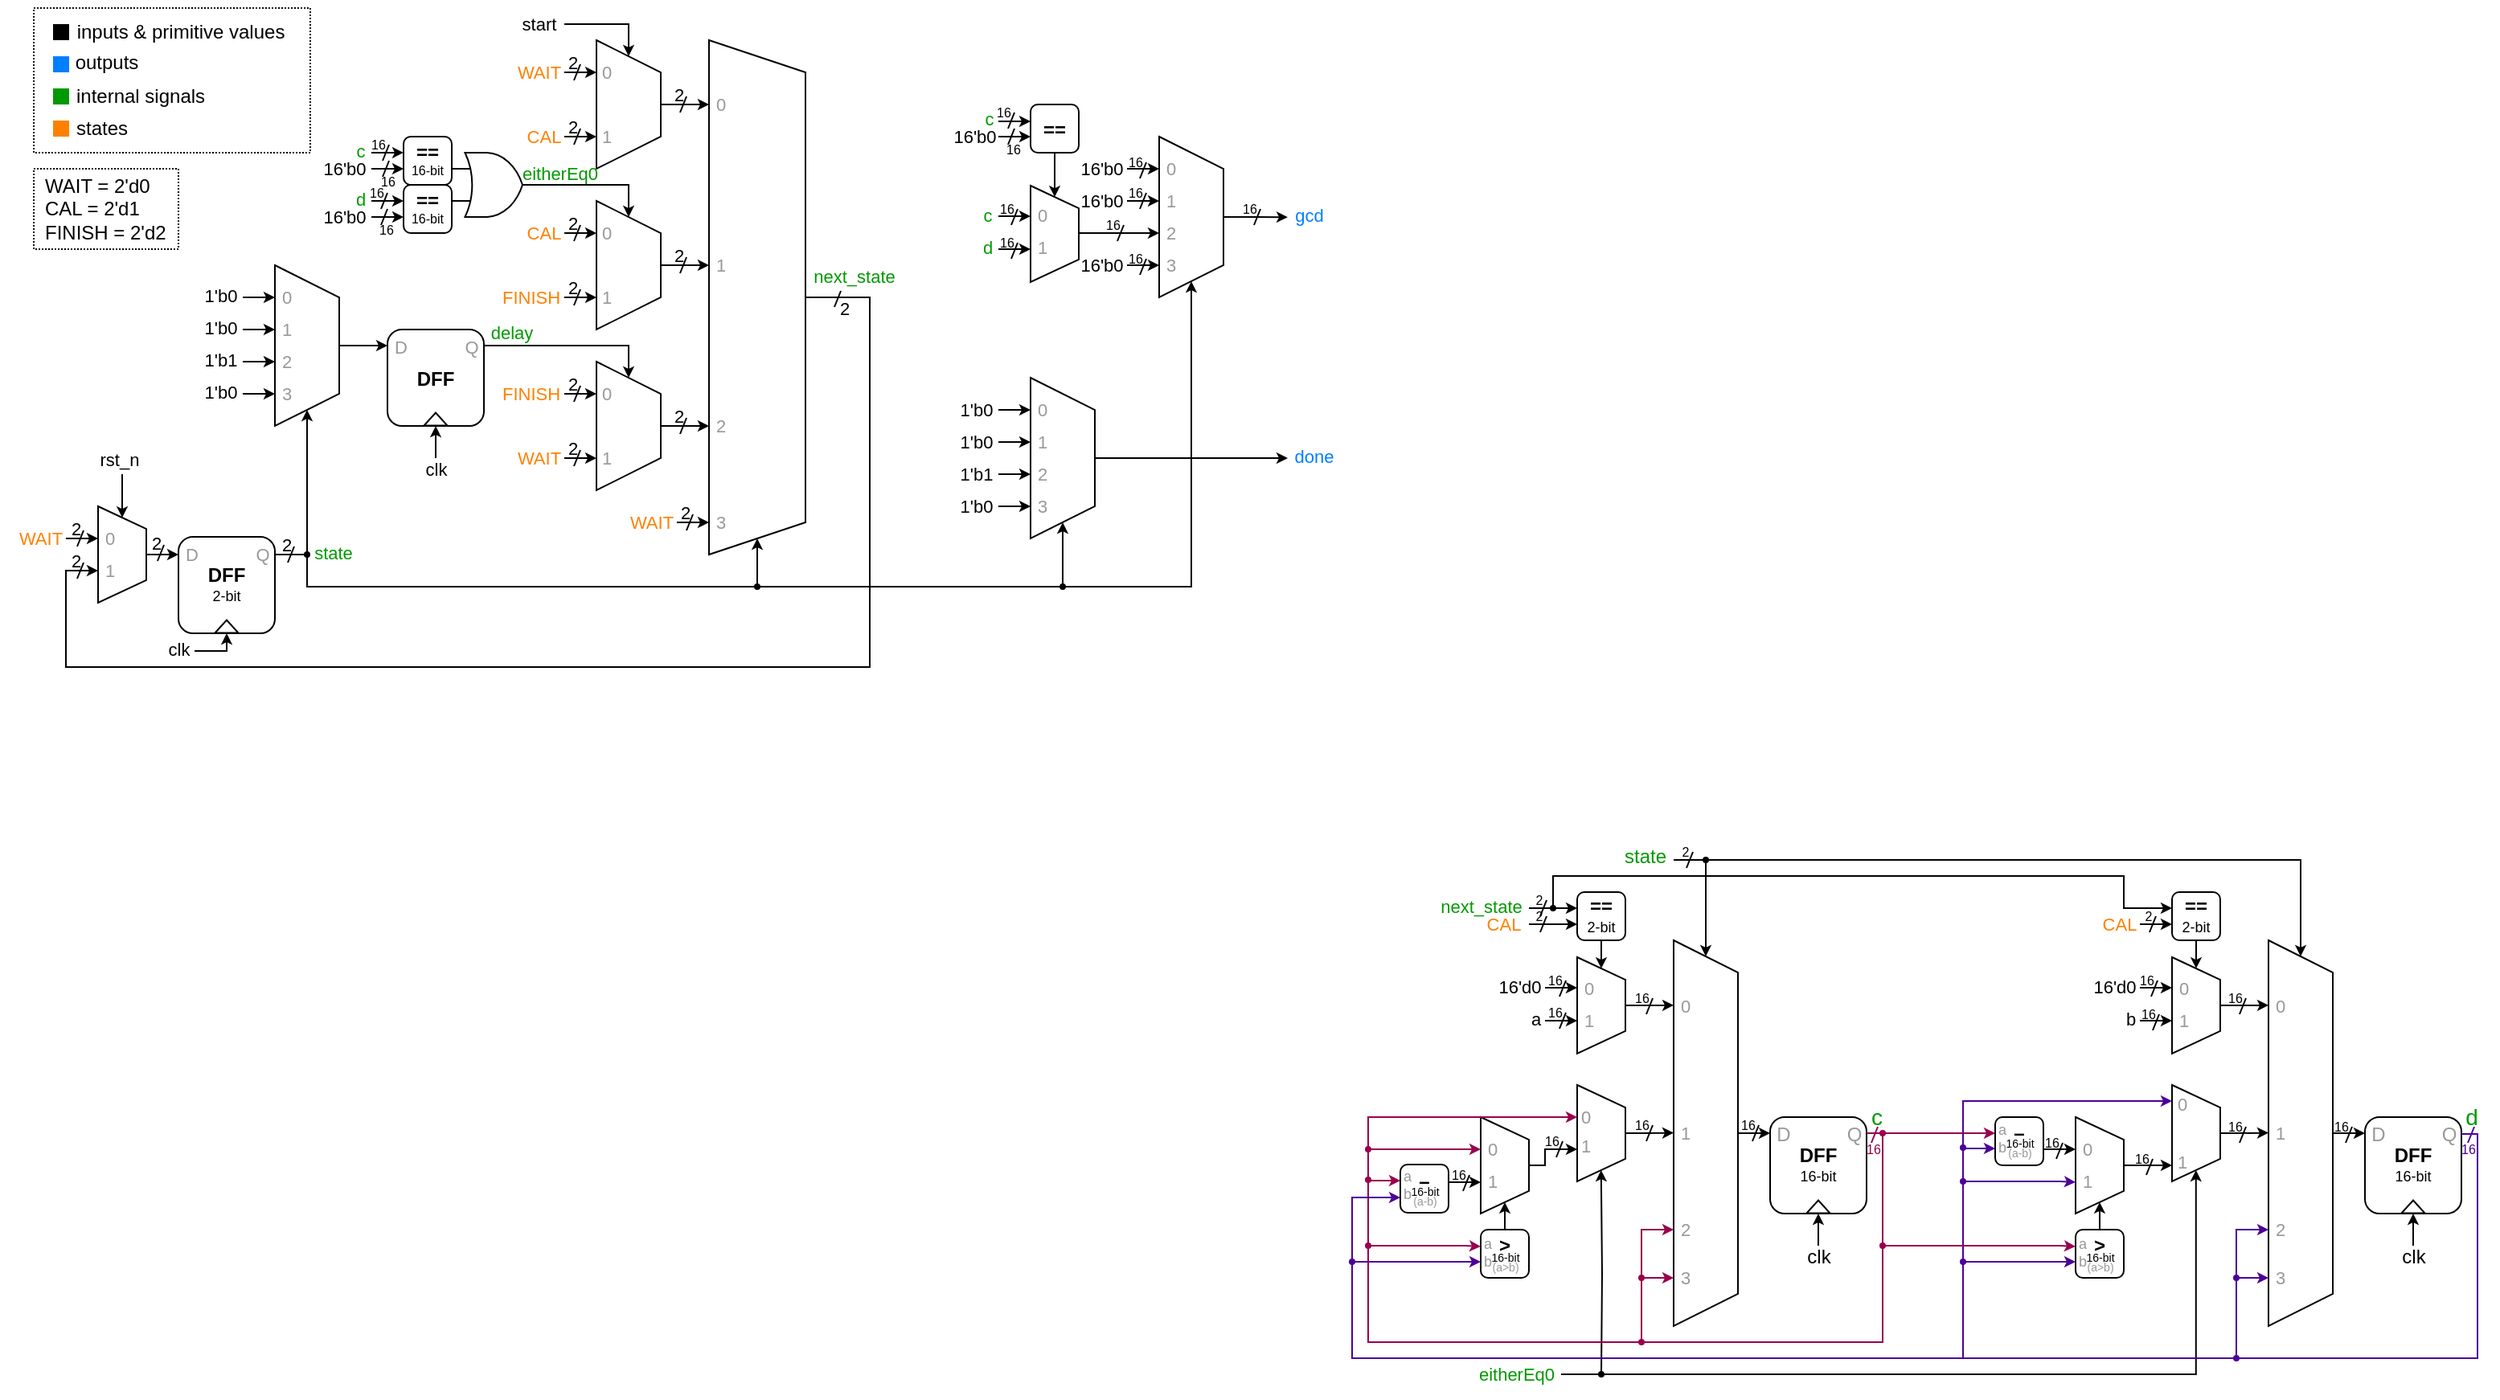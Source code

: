 <mxfile version="24.7.17">
  <diagram name="Page-1" id="tBIAlemMxgHySIvlNtww">
    <mxGraphModel dx="1140" dy="826" grid="1" gridSize="10" guides="1" tooltips="1" connect="1" arrows="1" fold="1" page="1" pageScale="1" pageWidth="1920" pageHeight="1200" math="0" shadow="0">
      <root>
        <mxCell id="0" />
        <mxCell id="1" parent="0" />
        <mxCell id="0Ns2KySrUpd4GxgdJG7j-181" value="" style="rounded=0;whiteSpace=wrap;pointerEvents=1;strokeColor=default;align=center;verticalAlign=middle;fontFamily=Helvetica;fontSize=12;fontColor=default;autosize=1;resizable=1;fillColor=none;gradientColor=none;dashed=1;dashPattern=1 1;html=1;perimeterSpacing=1;" parent="1" vertex="1">
          <mxGeometry x="1061" y="1035" width="90" height="50" as="geometry" />
        </mxCell>
        <mxCell id="0Ns2KySrUpd4GxgdJG7j-170" value="" style="rounded=0;whiteSpace=wrap;html=1;pointerEvents=1;strokeColor=default;align=center;verticalAlign=middle;fontFamily=Helvetica;fontSize=12;fontColor=default;autosize=1;resizable=1;fillColor=none;gradientColor=none;dashed=1;dashPattern=1 1;" parent="1" vertex="1">
          <mxGeometry x="1061" y="935" width="172" height="90" as="geometry" />
        </mxCell>
        <mxCell id="0Ns2KySrUpd4GxgdJG7j-2" style="edgeStyle=orthogonalEdgeStyle;rounded=0;orthogonalLoop=1;jettySize=auto;html=1;exitX=0.5;exitY=0;exitDx=0;exitDy=0;endSize=4;" parent="1" source="0Ns2KySrUpd4GxgdJG7j-1" edge="1">
          <mxGeometry relative="1" as="geometry">
            <mxPoint x="1101" y="1285" as="targetPoint" />
            <Array as="points">
              <mxPoint x="1581" y="1115" />
              <mxPoint x="1581" y="1345" />
              <mxPoint x="1081" y="1345" />
            </Array>
          </mxGeometry>
        </mxCell>
        <mxCell id="0Ns2KySrUpd4GxgdJG7j-1" value="" style="shape=trapezoid;perimeter=trapezoidPerimeter;whiteSpace=wrap;html=1;fixedSize=1;rotation=90;" parent="1" vertex="1">
          <mxGeometry x="1351" y="1085" width="320" height="60" as="geometry" />
        </mxCell>
        <mxCell id="0Ns2KySrUpd4GxgdJG7j-3" value="next_state" style="text;html=1;align=center;verticalAlign=middle;resizable=0;points=[];autosize=1;strokeColor=none;fillColor=none;fontFamily=Helvetica;fontSize=11;fontColor=#009900;labelBackgroundColor=default;" parent="1" vertex="1">
          <mxGeometry x="1536" y="1087" width="70" height="30" as="geometry" />
        </mxCell>
        <mxCell id="0Ns2KySrUpd4GxgdJG7j-4" value="" style="shape=trapezoid;perimeter=trapezoidPerimeter;whiteSpace=wrap;html=1;fixedSize=1;rotation=90;" parent="1" vertex="1">
          <mxGeometry x="1391" y="975" width="80" height="40" as="geometry" />
        </mxCell>
        <mxCell id="0Ns2KySrUpd4GxgdJG7j-5" value="" style="endArrow=classic;html=1;rounded=0;strokeColor=default;align=center;verticalAlign=middle;fontFamily=Helvetica;fontSize=11;fontColor=default;labelBackgroundColor=default;edgeStyle=orthogonalEdgeStyle;endSize=4;entryX=0.107;entryY=1;entryDx=0;entryDy=0;entryPerimeter=0;" parent="1" edge="1">
          <mxGeometry width="50" height="50" relative="1" as="geometry">
            <mxPoint x="1451" y="995.04" as="sourcePoint" />
            <mxPoint x="1481" y="995" as="targetPoint" />
            <Array as="points">
              <mxPoint x="1451" y="995.04" />
            </Array>
          </mxGeometry>
        </mxCell>
        <mxCell id="0Ns2KySrUpd4GxgdJG7j-7" value="" style="shape=trapezoid;perimeter=trapezoidPerimeter;whiteSpace=wrap;html=1;fixedSize=1;rotation=90;" parent="1" vertex="1">
          <mxGeometry x="1391" y="1075" width="80" height="40" as="geometry" />
        </mxCell>
        <mxCell id="0Ns2KySrUpd4GxgdJG7j-8" value="" style="endArrow=classic;html=1;rounded=0;strokeColor=default;align=center;verticalAlign=middle;fontFamily=Helvetica;fontSize=11;fontColor=default;labelBackgroundColor=default;edgeStyle=orthogonalEdgeStyle;endSize=4;entryX=0.107;entryY=1;entryDx=0;entryDy=0;entryPerimeter=0;" parent="1" edge="1">
          <mxGeometry width="50" height="50" relative="1" as="geometry">
            <mxPoint x="1451" y="1095.04" as="sourcePoint" />
            <mxPoint x="1481" y="1095" as="targetPoint" />
            <Array as="points">
              <mxPoint x="1451" y="1095.04" />
            </Array>
          </mxGeometry>
        </mxCell>
        <mxCell id="0Ns2KySrUpd4GxgdJG7j-9" value="" style="shape=trapezoid;perimeter=trapezoidPerimeter;whiteSpace=wrap;html=1;fixedSize=1;rotation=90;" parent="1" vertex="1">
          <mxGeometry x="1391" y="1175" width="80" height="40" as="geometry" />
        </mxCell>
        <mxCell id="0Ns2KySrUpd4GxgdJG7j-10" value="" style="endArrow=classic;html=1;rounded=0;strokeColor=default;align=center;verticalAlign=middle;fontFamily=Helvetica;fontSize=11;fontColor=default;labelBackgroundColor=default;edgeStyle=orthogonalEdgeStyle;endSize=4;entryX=0.107;entryY=1;entryDx=0;entryDy=0;entryPerimeter=0;" parent="1" edge="1">
          <mxGeometry width="50" height="50" relative="1" as="geometry">
            <mxPoint x="1451" y="1195.04" as="sourcePoint" />
            <mxPoint x="1481" y="1195" as="targetPoint" />
            <Array as="points">
              <mxPoint x="1451" y="1195.04" />
            </Array>
          </mxGeometry>
        </mxCell>
        <mxCell id="0Ns2KySrUpd4GxgdJG7j-11" value="" style="endArrow=classic;html=1;rounded=0;strokeColor=default;align=center;verticalAlign=middle;fontFamily=Helvetica;fontSize=11;fontColor=default;labelBackgroundColor=default;edgeStyle=orthogonalEdgeStyle;endSize=4;entryX=0.107;entryY=1;entryDx=0;entryDy=0;entryPerimeter=0;" parent="1" edge="1">
          <mxGeometry width="50" height="50" relative="1" as="geometry">
            <mxPoint x="1461" y="1255" as="sourcePoint" />
            <mxPoint x="1481" y="1255" as="targetPoint" />
            <Array as="points">
              <mxPoint x="1471" y="1255" />
              <mxPoint x="1471" y="1255" />
            </Array>
          </mxGeometry>
        </mxCell>
        <mxCell id="0Ns2KySrUpd4GxgdJG7j-12" value="&lt;font color=&quot;#ff8000&quot;&gt;WAIT&lt;/font&gt;" style="text;html=1;align=center;verticalAlign=middle;resizable=0;points=[];autosize=1;strokeColor=none;fillColor=none;fontFamily=Helvetica;fontSize=11;fontColor=default;labelBackgroundColor=default;" parent="1" vertex="1">
          <mxGeometry x="1420" y="1240" width="50" height="30" as="geometry" />
        </mxCell>
        <mxCell id="0Ns2KySrUpd4GxgdJG7j-13" value="0" style="text;html=1;align=center;verticalAlign=middle;resizable=0;points=[];autosize=1;strokeColor=none;fillColor=none;fontFamily=Helvetica;fontSize=11;fontColor=#999999;labelBackgroundColor=default;rounded=0;imageWidth=12;imageHeight=1;connectable=0;allowArrows=0;" parent="1" vertex="1">
          <mxGeometry x="1402" y="960" width="30" height="30" as="geometry" />
        </mxCell>
        <mxCell id="0Ns2KySrUpd4GxgdJG7j-15" value="1" style="text;html=1;align=center;verticalAlign=middle;resizable=0;points=[];autosize=1;strokeColor=none;fillColor=none;fontFamily=Helvetica;fontSize=11;fontColor=#999999;labelBackgroundColor=default;rounded=0;imageWidth=12;imageHeight=1;connectable=0;allowArrows=0;" parent="1" vertex="1">
          <mxGeometry x="1402" y="1000" width="30" height="30" as="geometry" />
        </mxCell>
        <mxCell id="0Ns2KySrUpd4GxgdJG7j-16" value="0" style="text;html=1;align=center;verticalAlign=middle;resizable=0;points=[];autosize=1;strokeColor=none;fillColor=none;fontFamily=Helvetica;fontSize=11;fontColor=#999999;labelBackgroundColor=default;rounded=0;imageWidth=12;imageHeight=1;connectable=0;allowArrows=0;" parent="1" vertex="1">
          <mxGeometry x="1402" y="1060" width="30" height="30" as="geometry" />
        </mxCell>
        <mxCell id="0Ns2KySrUpd4GxgdJG7j-17" value="1" style="text;html=1;align=center;verticalAlign=middle;resizable=0;points=[];autosize=1;strokeColor=none;fillColor=none;fontFamily=Helvetica;fontSize=11;fontColor=#999999;labelBackgroundColor=default;rounded=0;imageWidth=12;imageHeight=1;connectable=0;allowArrows=0;" parent="1" vertex="1">
          <mxGeometry x="1402" y="1100" width="30" height="30" as="geometry" />
        </mxCell>
        <mxCell id="0Ns2KySrUpd4GxgdJG7j-18" value="0" style="text;html=1;align=center;verticalAlign=middle;resizable=0;points=[];autosize=1;strokeColor=none;fillColor=none;fontFamily=Helvetica;fontSize=11;fontColor=#999999;labelBackgroundColor=default;rounded=0;imageWidth=12;imageHeight=1;connectable=0;allowArrows=0;" parent="1" vertex="1">
          <mxGeometry x="1402" y="1160" width="30" height="30" as="geometry" />
        </mxCell>
        <mxCell id="0Ns2KySrUpd4GxgdJG7j-19" value="1" style="text;html=1;align=center;verticalAlign=middle;resizable=0;points=[];autosize=1;strokeColor=none;fillColor=none;fontFamily=Helvetica;fontSize=11;fontColor=#999999;labelBackgroundColor=default;rounded=0;imageWidth=12;imageHeight=1;connectable=0;allowArrows=0;" parent="1" vertex="1">
          <mxGeometry x="1402" y="1200" width="30" height="30" as="geometry" />
        </mxCell>
        <mxCell id="0Ns2KySrUpd4GxgdJG7j-20" value="" style="endArrow=classic;html=1;rounded=0;strokeColor=default;align=center;verticalAlign=middle;fontFamily=Helvetica;fontSize=11;fontColor=default;labelBackgroundColor=default;edgeStyle=orthogonalEdgeStyle;endSize=4;" parent="1" edge="1">
          <mxGeometry width="50" height="50" relative="1" as="geometry">
            <mxPoint x="1391" y="945" as="sourcePoint" />
            <mxPoint x="1431" y="965" as="targetPoint" />
            <Array as="points">
              <mxPoint x="1431" y="945" />
            </Array>
          </mxGeometry>
        </mxCell>
        <mxCell id="0Ns2KySrUpd4GxgdJG7j-21" value="start" style="text;html=1;align=center;verticalAlign=middle;resizable=0;points=[];autosize=1;strokeColor=none;fillColor=none;fontFamily=Helvetica;fontSize=11;fontColor=default;labelBackgroundColor=default;" parent="1" vertex="1">
          <mxGeometry x="1355" y="930" width="40" height="30" as="geometry" />
        </mxCell>
        <mxCell id="0Ns2KySrUpd4GxgdJG7j-29" style="edgeStyle=orthogonalEdgeStyle;shape=connector;rounded=0;orthogonalLoop=1;jettySize=auto;html=1;exitX=1;exitY=0.5;exitDx=0;exitDy=0;strokeColor=default;align=center;verticalAlign=middle;fontFamily=Helvetica;fontSize=11;fontColor=default;labelBackgroundColor=default;endArrow=classic;endSize=4;" parent="1" source="0Ns2KySrUpd4GxgdJG7j-25" edge="1">
          <mxGeometry relative="1" as="geometry">
            <mxPoint x="1431" y="1165" as="targetPoint" />
            <Array as="points">
              <mxPoint x="1431" y="1145" />
            </Array>
          </mxGeometry>
        </mxCell>
        <mxCell id="0Ns2KySrUpd4GxgdJG7j-25" value="&lt;p style=&quot;line-height: 0%;&quot;&gt;&lt;b&gt;DFF&lt;/b&gt;&lt;/p&gt;&lt;p&gt;&lt;/p&gt;" style="rounded=1;whiteSpace=wrap;html=1;" parent="1" vertex="1">
          <mxGeometry x="1281" y="1135" width="60" height="60" as="geometry" />
        </mxCell>
        <mxCell id="0Ns2KySrUpd4GxgdJG7j-26" value="" style="triangle;whiteSpace=wrap;html=1;rotation=-90;" parent="1" vertex="1">
          <mxGeometry x="1307" y="1183.5" width="8" height="14.5" as="geometry" />
        </mxCell>
        <mxCell id="0Ns2KySrUpd4GxgdJG7j-27" value="D" style="text;html=1;align=center;verticalAlign=middle;resizable=0;points=[];autosize=1;strokeColor=none;fillColor=none;fontColor=#999999;connectable=0;allowArrows=0;fontSize=11;" parent="1" vertex="1">
          <mxGeometry x="1274" y="1131" width="30" height="30" as="geometry" />
        </mxCell>
        <mxCell id="0Ns2KySrUpd4GxgdJG7j-28" value="Q" style="text;html=1;align=center;verticalAlign=middle;resizable=0;points=[];autosize=1;strokeColor=none;fillColor=none;fontColor=#999999;connectable=0;allowArrows=0;fontSize=11;" parent="1" vertex="1">
          <mxGeometry x="1318" y="1131" width="30" height="30" as="geometry" />
        </mxCell>
        <mxCell id="0Ns2KySrUpd4GxgdJG7j-30" value="delay" style="text;html=1;align=center;verticalAlign=middle;resizable=0;points=[];autosize=1;strokeColor=none;fillColor=none;fontFamily=Helvetica;fontSize=11;fontColor=#009900;labelBackgroundColor=default;" parent="1" vertex="1">
          <mxGeometry x="1333" y="1122" width="50" height="30" as="geometry" />
        </mxCell>
        <mxCell id="0Ns2KySrUpd4GxgdJG7j-33" value="&lt;font color=&quot;#ff8000&quot;&gt;FINISH&lt;/font&gt;" style="text;html=1;align=center;verticalAlign=middle;resizable=0;points=[];autosize=1;strokeColor=none;fillColor=none;fontFamily=Helvetica;fontSize=11;fontColor=default;labelBackgroundColor=default;connectable=0;allowArrows=0;" parent="1" vertex="1">
          <mxGeometry x="1340" y="1160" width="60" height="30" as="geometry" />
        </mxCell>
        <mxCell id="0Ns2KySrUpd4GxgdJG7j-38" value="" style="endArrow=classic;html=1;rounded=0;strokeColor=default;align=center;verticalAlign=middle;fontFamily=Helvetica;fontSize=11;fontColor=default;labelBackgroundColor=default;edgeStyle=orthogonalEdgeStyle;endSize=4;entryX=0.107;entryY=1;entryDx=0;entryDy=0;entryPerimeter=0;" parent="1" edge="1">
          <mxGeometry width="50" height="50" relative="1" as="geometry">
            <mxPoint x="1391" y="1175" as="sourcePoint" />
            <mxPoint x="1411" y="1175" as="targetPoint" />
            <Array as="points">
              <mxPoint x="1401" y="1175" />
              <mxPoint x="1401" y="1175" />
            </Array>
          </mxGeometry>
        </mxCell>
        <mxCell id="0Ns2KySrUpd4GxgdJG7j-39" value="" style="endArrow=classic;html=1;rounded=0;strokeColor=default;align=center;verticalAlign=middle;fontFamily=Helvetica;fontSize=11;fontColor=default;labelBackgroundColor=default;edgeStyle=orthogonalEdgeStyle;endSize=4;entryX=0.107;entryY=1;entryDx=0;entryDy=0;entryPerimeter=0;" parent="1" edge="1">
          <mxGeometry width="50" height="50" relative="1" as="geometry">
            <mxPoint x="1391" y="1215" as="sourcePoint" />
            <mxPoint x="1411" y="1215" as="targetPoint" />
            <Array as="points">
              <mxPoint x="1401" y="1215" />
              <mxPoint x="1401" y="1215" />
            </Array>
          </mxGeometry>
        </mxCell>
        <mxCell id="0Ns2KySrUpd4GxgdJG7j-40" value="&lt;font color=&quot;#ff8000&quot;&gt;WAIT&lt;/font&gt;" style="text;html=1;align=center;verticalAlign=middle;resizable=0;points=[];autosize=1;strokeColor=none;fillColor=none;fontFamily=Helvetica;fontSize=11;fontColor=default;labelBackgroundColor=default;" parent="1" vertex="1">
          <mxGeometry x="1350" y="1200" width="50" height="30" as="geometry" />
        </mxCell>
        <mxCell id="0Ns2KySrUpd4GxgdJG7j-42" style="edgeStyle=orthogonalEdgeStyle;shape=connector;rounded=0;orthogonalLoop=1;jettySize=auto;html=1;exitX=0.5;exitY=0;exitDx=0;exitDy=0;strokeColor=default;align=center;verticalAlign=middle;fontFamily=Helvetica;fontSize=11;fontColor=default;labelBackgroundColor=default;endArrow=classic;endSize=4;" parent="1" source="0Ns2KySrUpd4GxgdJG7j-41" edge="1">
          <mxGeometry relative="1" as="geometry">
            <mxPoint x="1281" y="1145" as="targetPoint" />
          </mxGeometry>
        </mxCell>
        <mxCell id="0Ns2KySrUpd4GxgdJG7j-41" value="" style="shape=trapezoid;perimeter=trapezoidPerimeter;whiteSpace=wrap;html=1;fixedSize=1;rotation=90;" parent="1" vertex="1">
          <mxGeometry x="1181" y="1125" width="100" height="40" as="geometry" />
        </mxCell>
        <mxCell id="0Ns2KySrUpd4GxgdJG7j-43" value="" style="endArrow=classic;html=1;rounded=0;strokeColor=default;align=center;verticalAlign=middle;fontFamily=Helvetica;fontSize=11;fontColor=default;labelBackgroundColor=default;edgeStyle=orthogonalEdgeStyle;endSize=4;entryX=0.107;entryY=1;entryDx=0;entryDy=0;entryPerimeter=0;" parent="1" edge="1">
          <mxGeometry width="50" height="50" relative="1" as="geometry">
            <mxPoint x="1191" y="1115" as="sourcePoint" />
            <mxPoint x="1211" y="1115" as="targetPoint" />
            <Array as="points">
              <mxPoint x="1201" y="1114.83" />
              <mxPoint x="1201" y="1114.83" />
            </Array>
          </mxGeometry>
        </mxCell>
        <mxCell id="0Ns2KySrUpd4GxgdJG7j-44" value="" style="endArrow=classic;html=1;rounded=0;strokeColor=default;align=center;verticalAlign=middle;fontFamily=Helvetica;fontSize=11;fontColor=default;labelBackgroundColor=default;edgeStyle=orthogonalEdgeStyle;endSize=4;entryX=0.107;entryY=1;entryDx=0;entryDy=0;entryPerimeter=0;" parent="1" edge="1">
          <mxGeometry width="50" height="50" relative="1" as="geometry">
            <mxPoint x="1191" y="1135" as="sourcePoint" />
            <mxPoint x="1211" y="1135" as="targetPoint" />
            <Array as="points">
              <mxPoint x="1201" y="1134.83" />
              <mxPoint x="1201" y="1134.83" />
            </Array>
          </mxGeometry>
        </mxCell>
        <mxCell id="0Ns2KySrUpd4GxgdJG7j-45" value="" style="endArrow=classic;html=1;rounded=0;strokeColor=default;align=center;verticalAlign=middle;fontFamily=Helvetica;fontSize=11;fontColor=default;labelBackgroundColor=default;edgeStyle=orthogonalEdgeStyle;endSize=4;entryX=0.107;entryY=1;entryDx=0;entryDy=0;entryPerimeter=0;" parent="1" edge="1">
          <mxGeometry width="50" height="50" relative="1" as="geometry">
            <mxPoint x="1191" y="1175" as="sourcePoint" />
            <mxPoint x="1211" y="1175" as="targetPoint" />
            <Array as="points">
              <mxPoint x="1201" y="1174.85" />
              <mxPoint x="1201" y="1174.85" />
            </Array>
          </mxGeometry>
        </mxCell>
        <mxCell id="0Ns2KySrUpd4GxgdJG7j-46" value="" style="endArrow=classic;html=1;rounded=0;strokeColor=default;align=center;verticalAlign=middle;fontFamily=Helvetica;fontSize=11;fontColor=default;labelBackgroundColor=default;edgeStyle=orthogonalEdgeStyle;endSize=4;entryX=0.107;entryY=1;entryDx=0;entryDy=0;entryPerimeter=0;" parent="1" edge="1">
          <mxGeometry width="50" height="50" relative="1" as="geometry">
            <mxPoint x="1191" y="1155" as="sourcePoint" />
            <mxPoint x="1211" y="1155" as="targetPoint" />
            <Array as="points">
              <mxPoint x="1201" y="1154.78" />
              <mxPoint x="1201" y="1154.78" />
            </Array>
          </mxGeometry>
        </mxCell>
        <mxCell id="0Ns2KySrUpd4GxgdJG7j-47" value="1&#39;b0" style="text;html=1;align=center;verticalAlign=middle;resizable=0;points=[];autosize=1;strokeColor=none;fillColor=none;fontFamily=Helvetica;fontSize=11;fontColor=default;labelBackgroundColor=default;" parent="1" vertex="1">
          <mxGeometry x="1157" y="1099" width="40" height="30" as="geometry" />
        </mxCell>
        <mxCell id="0Ns2KySrUpd4GxgdJG7j-48" value="1&#39;b0" style="text;html=1;align=center;verticalAlign=middle;resizable=0;points=[];autosize=1;strokeColor=none;fillColor=none;fontFamily=Helvetica;fontSize=11;fontColor=default;labelBackgroundColor=default;" parent="1" vertex="1">
          <mxGeometry x="1157" y="1119" width="40" height="30" as="geometry" />
        </mxCell>
        <mxCell id="0Ns2KySrUpd4GxgdJG7j-49" value="1&#39;b1" style="text;html=1;align=center;verticalAlign=middle;resizable=0;points=[];autosize=1;strokeColor=none;fillColor=none;fontFamily=Helvetica;fontSize=11;fontColor=default;labelBackgroundColor=default;" parent="1" vertex="1">
          <mxGeometry x="1157" y="1139" width="40" height="30" as="geometry" />
        </mxCell>
        <mxCell id="0Ns2KySrUpd4GxgdJG7j-50" value="1&#39;b0" style="text;html=1;align=center;verticalAlign=middle;resizable=0;points=[];autosize=1;strokeColor=none;fillColor=none;fontFamily=Helvetica;fontSize=11;fontColor=default;labelBackgroundColor=default;" parent="1" vertex="1">
          <mxGeometry x="1157" y="1159" width="40" height="30" as="geometry" />
        </mxCell>
        <mxCell id="0Ns2KySrUpd4GxgdJG7j-51" value="0" style="text;html=1;align=center;verticalAlign=middle;resizable=0;points=[];autosize=1;strokeColor=none;fillColor=none;fontFamily=Helvetica;fontSize=11;fontColor=#999999;labelBackgroundColor=default;rounded=0;imageWidth=12;imageHeight=1;connectable=0;allowArrows=0;" parent="1" vertex="1">
          <mxGeometry x="1203" y="1100" width="30" height="30" as="geometry" />
        </mxCell>
        <mxCell id="0Ns2KySrUpd4GxgdJG7j-52" value="1" style="text;html=1;align=center;verticalAlign=middle;resizable=0;points=[];autosize=1;strokeColor=none;fillColor=none;fontFamily=Helvetica;fontSize=11;fontColor=#999999;labelBackgroundColor=default;rounded=0;imageWidth=12;imageHeight=1;connectable=0;allowArrows=0;" parent="1" vertex="1">
          <mxGeometry x="1203" y="1120" width="30" height="30" as="geometry" />
        </mxCell>
        <mxCell id="0Ns2KySrUpd4GxgdJG7j-53" value="2" style="text;html=1;align=center;verticalAlign=middle;resizable=0;points=[];autosize=1;strokeColor=none;fillColor=none;fontFamily=Helvetica;fontSize=11;fontColor=#999999;labelBackgroundColor=default;rounded=0;imageWidth=12;imageHeight=1;connectable=0;allowArrows=0;" parent="1" vertex="1">
          <mxGeometry x="1203" y="1140" width="30" height="30" as="geometry" />
        </mxCell>
        <mxCell id="0Ns2KySrUpd4GxgdJG7j-54" value="3" style="text;html=1;align=center;verticalAlign=middle;resizable=0;points=[];autosize=1;strokeColor=none;fillColor=none;fontFamily=Helvetica;fontSize=11;fontColor=#999999;labelBackgroundColor=default;rounded=0;imageWidth=12;imageHeight=1;connectable=0;allowArrows=0;" parent="1" vertex="1">
          <mxGeometry x="1203" y="1160" width="30" height="30" as="geometry" />
        </mxCell>
        <mxCell id="0Ns2KySrUpd4GxgdJG7j-55" value="" style="endArrow=classic;html=1;rounded=0;strokeColor=default;align=center;verticalAlign=middle;fontFamily=Helvetica;fontSize=11;fontColor=default;labelBackgroundColor=default;edgeStyle=orthogonalEdgeStyle;endSize=4;exitX=1;exitY=0.5;exitDx=0;exitDy=0;exitPerimeter=0;" parent="1" source="0Ns2KySrUpd4GxgdJG7j-56" edge="1">
          <mxGeometry width="50" height="50" relative="1" as="geometry">
            <mxPoint x="1361" y="1045" as="sourcePoint" />
            <mxPoint x="1431" y="1065" as="targetPoint" />
            <Array as="points">
              <mxPoint x="1431" y="1045" />
            </Array>
          </mxGeometry>
        </mxCell>
        <mxCell id="0Ns2KySrUpd4GxgdJG7j-56" value="" style="verticalLabelPosition=bottom;shadow=0;dashed=0;align=center;html=1;verticalAlign=top;shape=mxgraph.electrical.logic_gates.logic_gate;operation=or;fontFamily=Helvetica;fontSize=11;fontColor=default;labelBackgroundColor=default;" parent="1" vertex="1">
          <mxGeometry x="1321" y="1025" width="55" height="40" as="geometry" />
        </mxCell>
        <mxCell id="0Ns2KySrUpd4GxgdJG7j-57" value="&lt;p style=&quot;line-height: 0px;&quot;&gt;&lt;b&gt;==&lt;/b&gt;&lt;/p&gt;&lt;p style=&quot;line-height: 0px; font-size: 8px;&quot;&gt;16-bit&lt;/p&gt;&lt;p&gt;&lt;/p&gt;" style="rounded=1;whiteSpace=wrap;html=1;" parent="1" vertex="1">
          <mxGeometry x="1291" y="1045" width="30" height="30" as="geometry" />
        </mxCell>
        <mxCell id="0Ns2KySrUpd4GxgdJG7j-58" value="&lt;p style=&quot;line-height: 0%;&quot;&gt;&lt;b&gt;==&lt;/b&gt;&lt;/p&gt;&lt;p style=&quot;line-height: 0%; font-size: 8px;&quot;&gt;&lt;font style=&quot;font-size: 8px;&quot;&gt;16-&lt;/font&gt;&lt;font style=&quot;font-size: 8px;&quot;&gt;bit&lt;/font&gt;&lt;/p&gt;&lt;p&gt;&lt;/p&gt;" style="rounded=1;whiteSpace=wrap;html=1;" parent="1" vertex="1">
          <mxGeometry x="1291" y="1015" width="30" height="30" as="geometry" />
        </mxCell>
        <mxCell id="0Ns2KySrUpd4GxgdJG7j-60" value="" style="endArrow=classic;html=1;rounded=0;strokeColor=default;align=center;verticalAlign=middle;fontFamily=Helvetica;fontSize=11;fontColor=default;labelBackgroundColor=default;edgeStyle=orthogonalEdgeStyle;endSize=4;entryX=0;entryY=0.333;entryDx=0;entryDy=0;entryPerimeter=0;" parent="1" target="0Ns2KySrUpd4GxgdJG7j-58" edge="1">
          <mxGeometry width="50" height="50" relative="1" as="geometry">
            <mxPoint x="1271" y="1025" as="sourcePoint" />
            <mxPoint x="1271" y="1025" as="targetPoint" />
            <Array as="points">
              <mxPoint x="1281" y="1025" />
              <mxPoint x="1281" y="1025" />
            </Array>
          </mxGeometry>
        </mxCell>
        <mxCell id="0Ns2KySrUpd4GxgdJG7j-61" value="" style="endArrow=classic;html=1;rounded=0;strokeColor=default;align=center;verticalAlign=middle;fontFamily=Helvetica;fontSize=11;fontColor=default;labelBackgroundColor=default;edgeStyle=orthogonalEdgeStyle;endSize=4;entryX=0;entryY=0.333;entryDx=0;entryDy=0;entryPerimeter=0;" parent="1" edge="1">
          <mxGeometry width="50" height="50" relative="1" as="geometry">
            <mxPoint x="1271" y="1035" as="sourcePoint" />
            <mxPoint x="1291" y="1035" as="targetPoint" />
            <Array as="points">
              <mxPoint x="1281" y="1035" />
              <mxPoint x="1281" y="1035" />
            </Array>
          </mxGeometry>
        </mxCell>
        <mxCell id="0Ns2KySrUpd4GxgdJG7j-62" value="" style="endArrow=classic;html=1;rounded=0;strokeColor=default;align=center;verticalAlign=middle;fontFamily=Helvetica;fontSize=11;fontColor=default;labelBackgroundColor=default;edgeStyle=orthogonalEdgeStyle;endSize=4;entryX=0;entryY=0.333;entryDx=0;entryDy=0;entryPerimeter=0;" parent="1" edge="1">
          <mxGeometry width="50" height="50" relative="1" as="geometry">
            <mxPoint x="1271" y="1055" as="sourcePoint" />
            <mxPoint x="1291" y="1055" as="targetPoint" />
            <Array as="points">
              <mxPoint x="1281" y="1054.9" />
              <mxPoint x="1281" y="1054.9" />
            </Array>
          </mxGeometry>
        </mxCell>
        <mxCell id="0Ns2KySrUpd4GxgdJG7j-65" value="c" style="text;html=1;align=center;verticalAlign=middle;resizable=0;points=[];autosize=1;strokeColor=none;fillColor=none;fontFamily=Helvetica;fontSize=11;fontColor=#009900;labelBackgroundColor=default;" parent="1" vertex="1">
          <mxGeometry x="1249" y="1009" width="30" height="30" as="geometry" />
        </mxCell>
        <mxCell id="0Ns2KySrUpd4GxgdJG7j-66" value="16&#39;b0" style="text;html=1;align=center;verticalAlign=middle;resizable=0;points=[];autosize=1;strokeColor=none;fillColor=none;fontFamily=Helvetica;fontSize=11;fontColor=default;labelBackgroundColor=default;" parent="1" vertex="1">
          <mxGeometry x="1229" y="1020" width="50" height="30" as="geometry" />
        </mxCell>
        <mxCell id="0Ns2KySrUpd4GxgdJG7j-67" value="d" style="text;html=1;align=center;verticalAlign=middle;resizable=0;points=[];autosize=1;strokeColor=none;fillColor=none;fontFamily=Helvetica;fontSize=11;fontColor=#009900;labelBackgroundColor=default;" parent="1" vertex="1">
          <mxGeometry x="1249" y="1039" width="30" height="30" as="geometry" />
        </mxCell>
        <mxCell id="0Ns2KySrUpd4GxgdJG7j-68" value="16&#39;b0" style="text;html=1;align=center;verticalAlign=middle;resizable=0;points=[];autosize=1;strokeColor=none;fillColor=none;fontFamily=Helvetica;fontSize=11;fontColor=default;labelBackgroundColor=default;" parent="1" vertex="1">
          <mxGeometry x="1229" y="1050" width="50" height="30" as="geometry" />
        </mxCell>
        <mxCell id="0Ns2KySrUpd4GxgdJG7j-69" value="eitherEq0" style="text;html=1;align=center;verticalAlign=middle;resizable=0;points=[];autosize=1;strokeColor=none;fillColor=none;fontFamily=Helvetica;fontSize=11;fontColor=#009900;labelBackgroundColor=none;" parent="1" vertex="1">
          <mxGeometry x="1948" y="1770" width="70" height="30" as="geometry" />
        </mxCell>
        <mxCell id="0Ns2KySrUpd4GxgdJG7j-70" value="" style="endArrow=classic;html=1;rounded=0;strokeColor=default;align=center;verticalAlign=middle;fontFamily=Helvetica;fontSize=11;fontColor=default;labelBackgroundColor=default;edgeStyle=orthogonalEdgeStyle;endSize=4;entryX=0.107;entryY=1;entryDx=0;entryDy=0;entryPerimeter=0;" parent="1" edge="1">
          <mxGeometry width="50" height="50" relative="1" as="geometry">
            <mxPoint x="1391" y="975" as="sourcePoint" />
            <mxPoint x="1411" y="975" as="targetPoint" />
            <Array as="points">
              <mxPoint x="1401" y="975" />
              <mxPoint x="1401" y="975" />
            </Array>
          </mxGeometry>
        </mxCell>
        <mxCell id="0Ns2KySrUpd4GxgdJG7j-71" value="&lt;font color=&quot;#ff8000&quot;&gt;WAIT&lt;/font&gt;" style="text;html=1;align=center;verticalAlign=middle;resizable=0;points=[];autosize=1;strokeColor=none;fillColor=none;fontFamily=Helvetica;fontSize=11;fontColor=default;labelBackgroundColor=default;" parent="1" vertex="1">
          <mxGeometry x="1350" y="960" width="50" height="30" as="geometry" />
        </mxCell>
        <mxCell id="0Ns2KySrUpd4GxgdJG7j-72" value="" style="endArrow=classic;html=1;rounded=0;strokeColor=default;align=center;verticalAlign=middle;fontFamily=Helvetica;fontSize=11;fontColor=default;labelBackgroundColor=default;edgeStyle=orthogonalEdgeStyle;endSize=4;entryX=0.107;entryY=1;entryDx=0;entryDy=0;entryPerimeter=0;" parent="1" edge="1">
          <mxGeometry width="50" height="50" relative="1" as="geometry">
            <mxPoint x="1391" y="1015" as="sourcePoint" />
            <mxPoint x="1411" y="1015" as="targetPoint" />
            <Array as="points">
              <mxPoint x="1401" y="1015" />
              <mxPoint x="1401" y="1015" />
            </Array>
          </mxGeometry>
        </mxCell>
        <mxCell id="0Ns2KySrUpd4GxgdJG7j-73" value="&lt;font color=&quot;#ff8000&quot;&gt;CAL&lt;/font&gt;" style="text;html=1;align=center;verticalAlign=middle;resizable=0;points=[];autosize=1;strokeColor=none;fillColor=none;fontFamily=Helvetica;fontSize=11;fontColor=default;labelBackgroundColor=default;" parent="1" vertex="1">
          <mxGeometry x="1358" y="1000" width="40" height="30" as="geometry" />
        </mxCell>
        <mxCell id="0Ns2KySrUpd4GxgdJG7j-74" value="" style="endArrow=classic;html=1;rounded=0;strokeColor=default;align=center;verticalAlign=middle;fontFamily=Helvetica;fontSize=11;fontColor=default;labelBackgroundColor=default;edgeStyle=orthogonalEdgeStyle;endSize=4;entryX=0.107;entryY=1;entryDx=0;entryDy=0;entryPerimeter=0;" parent="1" edge="1">
          <mxGeometry width="50" height="50" relative="1" as="geometry">
            <mxPoint x="1391" y="1075" as="sourcePoint" />
            <mxPoint x="1411" y="1075" as="targetPoint" />
            <Array as="points">
              <mxPoint x="1401" y="1075" />
              <mxPoint x="1401" y="1075" />
            </Array>
          </mxGeometry>
        </mxCell>
        <mxCell id="0Ns2KySrUpd4GxgdJG7j-75" value="&lt;font color=&quot;#ff8000&quot;&gt;CAL&lt;/font&gt;" style="text;html=1;align=center;verticalAlign=middle;resizable=0;points=[];autosize=1;strokeColor=none;fillColor=none;fontFamily=Helvetica;fontSize=11;fontColor=default;labelBackgroundColor=default;" parent="1" vertex="1">
          <mxGeometry x="1358" y="1060" width="40" height="30" as="geometry" />
        </mxCell>
        <mxCell id="0Ns2KySrUpd4GxgdJG7j-76" value="&lt;font color=&quot;#ff8000&quot;&gt;FINISH&lt;/font&gt;" style="text;html=1;align=center;verticalAlign=middle;resizable=0;points=[];autosize=1;strokeColor=none;fillColor=none;fontFamily=Helvetica;fontSize=11;fontColor=default;labelBackgroundColor=default;connectable=0;allowArrows=0;" parent="1" vertex="1">
          <mxGeometry x="1340" y="1100" width="60" height="30" as="geometry" />
        </mxCell>
        <mxCell id="0Ns2KySrUpd4GxgdJG7j-77" value="" style="endArrow=classic;html=1;rounded=0;strokeColor=default;align=center;verticalAlign=middle;fontFamily=Helvetica;fontSize=11;fontColor=default;labelBackgroundColor=default;edgeStyle=orthogonalEdgeStyle;endSize=4;entryX=0.107;entryY=1;entryDx=0;entryDy=0;entryPerimeter=0;" parent="1" edge="1">
          <mxGeometry width="50" height="50" relative="1" as="geometry">
            <mxPoint x="1391" y="1115" as="sourcePoint" />
            <mxPoint x="1411" y="1115" as="targetPoint" />
            <Array as="points">
              <mxPoint x="1401" y="1115" />
              <mxPoint x="1401" y="1115" />
            </Array>
          </mxGeometry>
        </mxCell>
        <mxCell id="0Ns2KySrUpd4GxgdJG7j-84" style="edgeStyle=orthogonalEdgeStyle;shape=connector;rounded=0;orthogonalLoop=1;jettySize=auto;html=1;exitX=0.5;exitY=0;exitDx=0;exitDy=0;strokeColor=default;align=center;verticalAlign=middle;fontFamily=Helvetica;fontSize=11;fontColor=default;labelBackgroundColor=default;endArrow=classic;endSize=4;" parent="1" source="0Ns2KySrUpd4GxgdJG7j-78" edge="1">
          <mxGeometry relative="1" as="geometry">
            <mxPoint x="1151" y="1275.138" as="targetPoint" />
          </mxGeometry>
        </mxCell>
        <mxCell id="0Ns2KySrUpd4GxgdJG7j-78" value="" style="shape=trapezoid;perimeter=trapezoidPerimeter;whiteSpace=wrap;html=1;fixedSize=1;rotation=90;size=14.103;" parent="1" vertex="1">
          <mxGeometry x="1086" y="1260" width="60" height="30" as="geometry" />
        </mxCell>
        <mxCell id="0Ns2KySrUpd4GxgdJG7j-92" style="edgeStyle=orthogonalEdgeStyle;shape=connector;rounded=0;orthogonalLoop=1;jettySize=auto;html=1;strokeColor=default;align=center;verticalAlign=middle;fontFamily=Helvetica;fontSize=11;fontColor=default;labelBackgroundColor=default;endArrow=classic;endSize=4;" parent="1" edge="1">
          <mxGeometry relative="1" as="geometry">
            <mxPoint x="1781" y="1105" as="targetPoint" />
            <mxPoint x="1211" y="1275" as="sourcePoint" />
            <Array as="points">
              <mxPoint x="1231" y="1275" />
              <mxPoint x="1231" y="1295" />
              <mxPoint x="1781" y="1295" />
            </Array>
          </mxGeometry>
        </mxCell>
        <mxCell id="0Ns2KySrUpd4GxgdJG7j-80" value="&lt;p style=&quot;line-height: 0%;&quot;&gt;&lt;b&gt;DFF&lt;/b&gt;&lt;/p&gt;&lt;p style=&quot;line-height: 0%;&quot;&gt;&lt;font style=&quot;font-size: 9px;&quot;&gt;2-bit&lt;/font&gt;&lt;/p&gt;&lt;p&gt;&lt;/p&gt;" style="rounded=1;whiteSpace=wrap;html=1;" parent="1" vertex="1">
          <mxGeometry x="1151" y="1264" width="60" height="60" as="geometry" />
        </mxCell>
        <mxCell id="0Ns2KySrUpd4GxgdJG7j-81" value="" style="triangle;whiteSpace=wrap;html=1;rotation=-90;" parent="1" vertex="1">
          <mxGeometry x="1177" y="1312.5" width="8" height="14.5" as="geometry" />
        </mxCell>
        <mxCell id="0Ns2KySrUpd4GxgdJG7j-82" value="D" style="text;html=1;align=center;verticalAlign=middle;resizable=0;points=[];autosize=1;strokeColor=none;fillColor=none;fontColor=#999999;connectable=0;allowArrows=0;fontSize=11;" parent="1" vertex="1">
          <mxGeometry x="1144" y="1260" width="30" height="30" as="geometry" />
        </mxCell>
        <mxCell id="0Ns2KySrUpd4GxgdJG7j-83" value="Q" style="text;html=1;align=center;verticalAlign=middle;resizable=0;points=[];autosize=1;strokeColor=none;fillColor=none;fontColor=#999999;connectable=0;allowArrows=0;fontSize=11;" parent="1" vertex="1">
          <mxGeometry x="1188" y="1260" width="30" height="30" as="geometry" />
        </mxCell>
        <mxCell id="0Ns2KySrUpd4GxgdJG7j-86" value="" style="endArrow=classic;html=1;rounded=0;strokeColor=default;align=center;verticalAlign=middle;fontFamily=Helvetica;fontSize=11;fontColor=default;labelBackgroundColor=default;edgeStyle=orthogonalEdgeStyle;endSize=4;entryX=0;entryY=0.5;entryDx=0;entryDy=0;" parent="1" target="0Ns2KySrUpd4GxgdJG7j-78" edge="1">
          <mxGeometry width="50" height="50" relative="1" as="geometry">
            <mxPoint x="1116" y="1225" as="sourcePoint" />
            <mxPoint x="1121" y="1229.66" as="targetPoint" />
            <Array as="points">
              <mxPoint x="1116" y="1230" />
            </Array>
          </mxGeometry>
        </mxCell>
        <mxCell id="0Ns2KySrUpd4GxgdJG7j-87" value="rst_n" style="text;html=1;align=center;verticalAlign=middle;resizable=0;points=[];autosize=1;strokeColor=none;fillColor=none;fontFamily=Helvetica;fontSize=11;fontColor=default;labelBackgroundColor=default;" parent="1" vertex="1">
          <mxGeometry x="1089" y="1201" width="50" height="30" as="geometry" />
        </mxCell>
        <mxCell id="0Ns2KySrUpd4GxgdJG7j-88" value="0" style="text;html=1;align=center;verticalAlign=middle;resizable=0;points=[];autosize=1;strokeColor=none;fillColor=none;fontFamily=Helvetica;fontSize=11;fontColor=#999999;labelBackgroundColor=default;rounded=0;imageWidth=12;imageHeight=1;connectable=0;allowArrows=0;" parent="1" vertex="1">
          <mxGeometry x="1093" y="1250" width="30" height="30" as="geometry" />
        </mxCell>
        <mxCell id="0Ns2KySrUpd4GxgdJG7j-89" value="1" style="text;html=1;align=center;verticalAlign=middle;resizable=0;points=[];autosize=1;strokeColor=none;fillColor=none;fontFamily=Helvetica;fontSize=11;fontColor=#999999;labelBackgroundColor=default;rounded=0;imageWidth=12;imageHeight=1;connectable=0;allowArrows=0;" parent="1" vertex="1">
          <mxGeometry x="1093" y="1270" width="30" height="30" as="geometry" />
        </mxCell>
        <mxCell id="0Ns2KySrUpd4GxgdJG7j-90" value="" style="endArrow=classic;html=1;rounded=0;strokeColor=default;align=center;verticalAlign=middle;fontFamily=Helvetica;fontSize=11;fontColor=default;labelBackgroundColor=default;edgeStyle=orthogonalEdgeStyle;endSize=4;entryX=0.107;entryY=1;entryDx=0;entryDy=0;entryPerimeter=0;" parent="1" edge="1">
          <mxGeometry width="50" height="50" relative="1" as="geometry">
            <mxPoint x="1081" y="1265" as="sourcePoint" />
            <mxPoint x="1101" y="1265" as="targetPoint" />
            <Array as="points">
              <mxPoint x="1091" y="1265" />
              <mxPoint x="1091" y="1265" />
            </Array>
          </mxGeometry>
        </mxCell>
        <mxCell id="0Ns2KySrUpd4GxgdJG7j-91" value="&lt;font color=&quot;#ff8000&quot;&gt;WAIT&lt;/font&gt;" style="text;html=1;align=center;verticalAlign=middle;resizable=0;points=[];autosize=1;strokeColor=none;fillColor=none;fontFamily=Helvetica;fontSize=11;fontColor=default;labelBackgroundColor=default;" parent="1" vertex="1">
          <mxGeometry x="1040" y="1250" width="50" height="30" as="geometry" />
        </mxCell>
        <mxCell id="0Ns2KySrUpd4GxgdJG7j-93" value="state" style="text;html=1;align=center;verticalAlign=middle;resizable=0;points=[];autosize=1;strokeColor=none;fillColor=none;fontFamily=Helvetica;fontSize=11;fontColor=#009900;labelBackgroundColor=default;" parent="1" vertex="1">
          <mxGeometry x="1222" y="1259" width="50" height="30" as="geometry" />
        </mxCell>
        <mxCell id="0Ns2KySrUpd4GxgdJG7j-94" value="" style="endArrow=classic;html=1;rounded=0;strokeColor=default;align=center;verticalAlign=middle;fontFamily=Helvetica;fontSize=11;fontColor=default;labelBackgroundColor=default;edgeStyle=orthogonalEdgeStyle;endSize=4;endFill=1;" parent="1" edge="1">
          <mxGeometry width="50" height="50" relative="1" as="geometry">
            <mxPoint x="1231" y="1275" as="sourcePoint" />
            <mxPoint x="1231" y="1185" as="targetPoint" />
          </mxGeometry>
        </mxCell>
        <mxCell id="0Ns2KySrUpd4GxgdJG7j-95" value="" style="ellipse;whiteSpace=wrap;html=1;aspect=fixed;fontFamily=Helvetica;fontSize=11;fontColor=default;labelBackgroundColor=default;fillColor=#000000;strokeColor=none;" parent="1" vertex="1">
          <mxGeometry x="1229" y="1273" width="4" height="4" as="geometry" />
        </mxCell>
        <mxCell id="0Ns2KySrUpd4GxgdJG7j-96" value="" style="endArrow=classic;html=1;rounded=0;strokeColor=default;align=center;verticalAlign=middle;fontFamily=Helvetica;fontSize=11;fontColor=default;labelBackgroundColor=default;edgeStyle=orthogonalEdgeStyle;endSize=4;endFill=1;" parent="1" edge="1">
          <mxGeometry width="50" height="50" relative="1" as="geometry">
            <mxPoint x="1511" y="1295" as="sourcePoint" />
            <mxPoint x="1511" y="1265" as="targetPoint" />
          </mxGeometry>
        </mxCell>
        <mxCell id="0Ns2KySrUpd4GxgdJG7j-97" value="" style="ellipse;whiteSpace=wrap;html=1;aspect=fixed;fontFamily=Helvetica;fontSize=11;fontColor=default;labelBackgroundColor=default;fillColor=#000000;strokeColor=none;" parent="1" vertex="1">
          <mxGeometry x="1509" y="1293" width="4" height="4" as="geometry" />
        </mxCell>
        <mxCell id="0Ns2KySrUpd4GxgdJG7j-98" value="0" style="text;html=1;align=center;verticalAlign=middle;resizable=0;points=[];autosize=1;strokeColor=none;fillColor=none;fontFamily=Helvetica;fontSize=11;fontColor=#999999;labelBackgroundColor=default;rounded=0;imageWidth=12;imageHeight=1;connectable=0;allowArrows=0;" parent="1" vertex="1">
          <mxGeometry x="1473" y="980" width="30" height="30" as="geometry" />
        </mxCell>
        <mxCell id="0Ns2KySrUpd4GxgdJG7j-100" value="2" style="text;html=1;align=center;verticalAlign=middle;resizable=0;points=[];autosize=1;strokeColor=none;fillColor=none;fontFamily=Helvetica;fontSize=11;fontColor=#999999;labelBackgroundColor=default;rounded=0;imageWidth=12;imageHeight=1;connectable=0;allowArrows=0;" parent="1" vertex="1">
          <mxGeometry x="1473" y="1180" width="30" height="30" as="geometry" />
        </mxCell>
        <mxCell id="0Ns2KySrUpd4GxgdJG7j-101" value="3" style="text;html=1;align=center;verticalAlign=middle;resizable=0;points=[];autosize=1;strokeColor=none;fillColor=none;fontFamily=Helvetica;fontSize=11;fontColor=#999999;labelBackgroundColor=default;rounded=0;imageWidth=12;imageHeight=1;connectable=0;allowArrows=0;" parent="1" vertex="1">
          <mxGeometry x="1473" y="1240" width="30" height="30" as="geometry" />
        </mxCell>
        <mxCell id="0Ns2KySrUpd4GxgdJG7j-102" value="1" style="text;html=1;align=center;verticalAlign=middle;resizable=0;points=[];autosize=1;strokeColor=none;fillColor=none;fontFamily=Helvetica;fontSize=11;fontColor=#999999;labelBackgroundColor=default;rounded=0;imageWidth=12;imageHeight=1;connectable=0;allowArrows=0;" parent="1" vertex="1">
          <mxGeometry x="1473" y="1080" width="30" height="30" as="geometry" />
        </mxCell>
        <mxCell id="0Ns2KySrUpd4GxgdJG7j-103" style="edgeStyle=orthogonalEdgeStyle;shape=connector;rounded=0;orthogonalLoop=1;jettySize=auto;html=1;exitX=0.5;exitY=0;exitDx=0;exitDy=0;strokeColor=default;align=center;verticalAlign=middle;fontFamily=Helvetica;fontSize=11;fontColor=default;labelBackgroundColor=default;endArrow=classic;endSize=4;" parent="1" source="0Ns2KySrUpd4GxgdJG7j-104" edge="1">
          <mxGeometry relative="1" as="geometry">
            <mxPoint x="1841" y="1215" as="targetPoint" />
          </mxGeometry>
        </mxCell>
        <mxCell id="0Ns2KySrUpd4GxgdJG7j-104" value="" style="shape=trapezoid;perimeter=trapezoidPerimeter;whiteSpace=wrap;html=1;fixedSize=1;rotation=90;" parent="1" vertex="1">
          <mxGeometry x="1651" y="1195" width="100" height="40" as="geometry" />
        </mxCell>
        <mxCell id="0Ns2KySrUpd4GxgdJG7j-105" value="" style="endArrow=classic;html=1;rounded=0;strokeColor=default;align=center;verticalAlign=middle;fontFamily=Helvetica;fontSize=11;fontColor=default;labelBackgroundColor=default;edgeStyle=orthogonalEdgeStyle;endSize=4;entryX=0.107;entryY=1;entryDx=0;entryDy=0;entryPerimeter=0;" parent="1" edge="1">
          <mxGeometry width="50" height="50" relative="1" as="geometry">
            <mxPoint x="1661" y="1185" as="sourcePoint" />
            <mxPoint x="1681" y="1185" as="targetPoint" />
            <Array as="points">
              <mxPoint x="1671" y="1184.83" />
              <mxPoint x="1671" y="1184.83" />
            </Array>
          </mxGeometry>
        </mxCell>
        <mxCell id="0Ns2KySrUpd4GxgdJG7j-106" value="" style="endArrow=classic;html=1;rounded=0;strokeColor=default;align=center;verticalAlign=middle;fontFamily=Helvetica;fontSize=11;fontColor=default;labelBackgroundColor=default;edgeStyle=orthogonalEdgeStyle;endSize=4;entryX=0.107;entryY=1;entryDx=0;entryDy=0;entryPerimeter=0;" parent="1" edge="1">
          <mxGeometry width="50" height="50" relative="1" as="geometry">
            <mxPoint x="1661" y="1205" as="sourcePoint" />
            <mxPoint x="1681" y="1205" as="targetPoint" />
            <Array as="points">
              <mxPoint x="1671" y="1204.83" />
              <mxPoint x="1671" y="1204.83" />
            </Array>
          </mxGeometry>
        </mxCell>
        <mxCell id="0Ns2KySrUpd4GxgdJG7j-107" value="" style="endArrow=classic;html=1;rounded=0;strokeColor=default;align=center;verticalAlign=middle;fontFamily=Helvetica;fontSize=11;fontColor=default;labelBackgroundColor=default;edgeStyle=orthogonalEdgeStyle;endSize=4;entryX=0.107;entryY=1;entryDx=0;entryDy=0;entryPerimeter=0;" parent="1" edge="1">
          <mxGeometry width="50" height="50" relative="1" as="geometry">
            <mxPoint x="1661" y="1245" as="sourcePoint" />
            <mxPoint x="1681" y="1245" as="targetPoint" />
            <Array as="points">
              <mxPoint x="1671" y="1244.85" />
              <mxPoint x="1671" y="1244.85" />
            </Array>
          </mxGeometry>
        </mxCell>
        <mxCell id="0Ns2KySrUpd4GxgdJG7j-108" value="" style="endArrow=classic;html=1;rounded=0;strokeColor=default;align=center;verticalAlign=middle;fontFamily=Helvetica;fontSize=11;fontColor=default;labelBackgroundColor=default;edgeStyle=orthogonalEdgeStyle;endSize=4;entryX=0.107;entryY=1;entryDx=0;entryDy=0;entryPerimeter=0;" parent="1" edge="1">
          <mxGeometry width="50" height="50" relative="1" as="geometry">
            <mxPoint x="1661" y="1225" as="sourcePoint" />
            <mxPoint x="1681" y="1225" as="targetPoint" />
            <Array as="points">
              <mxPoint x="1671" y="1224.78" />
              <mxPoint x="1671" y="1224.78" />
            </Array>
          </mxGeometry>
        </mxCell>
        <mxCell id="0Ns2KySrUpd4GxgdJG7j-109" value="1&#39;b0" style="text;html=1;align=center;verticalAlign=middle;resizable=0;points=[];autosize=1;strokeColor=none;fillColor=none;fontFamily=Helvetica;fontSize=11;fontColor=default;labelBackgroundColor=default;" parent="1" vertex="1">
          <mxGeometry x="1627" y="1170" width="40" height="30" as="geometry" />
        </mxCell>
        <mxCell id="0Ns2KySrUpd4GxgdJG7j-110" value="1&#39;b0" style="text;html=1;align=center;verticalAlign=middle;resizable=0;points=[];autosize=1;strokeColor=none;fillColor=none;fontFamily=Helvetica;fontSize=11;fontColor=default;labelBackgroundColor=default;" parent="1" vertex="1">
          <mxGeometry x="1627" y="1190" width="40" height="30" as="geometry" />
        </mxCell>
        <mxCell id="0Ns2KySrUpd4GxgdJG7j-111" value="1&#39;b1" style="text;html=1;align=center;verticalAlign=middle;resizable=0;points=[];autosize=1;strokeColor=none;fillColor=none;fontFamily=Helvetica;fontSize=11;fontColor=default;labelBackgroundColor=default;" parent="1" vertex="1">
          <mxGeometry x="1627" y="1210" width="40" height="30" as="geometry" />
        </mxCell>
        <mxCell id="0Ns2KySrUpd4GxgdJG7j-112" value="1&#39;b0" style="text;html=1;align=center;verticalAlign=middle;resizable=0;points=[];autosize=1;strokeColor=none;fillColor=none;fontFamily=Helvetica;fontSize=11;fontColor=default;labelBackgroundColor=default;" parent="1" vertex="1">
          <mxGeometry x="1627" y="1230" width="40" height="30" as="geometry" />
        </mxCell>
        <mxCell id="0Ns2KySrUpd4GxgdJG7j-113" value="0" style="text;html=1;align=center;verticalAlign=middle;resizable=0;points=[];autosize=1;strokeColor=none;fillColor=none;fontFamily=Helvetica;fontSize=11;fontColor=#999999;labelBackgroundColor=default;rounded=0;imageWidth=12;imageHeight=1;connectable=0;allowArrows=0;" parent="1" vertex="1">
          <mxGeometry x="1673" y="1170" width="30" height="30" as="geometry" />
        </mxCell>
        <mxCell id="0Ns2KySrUpd4GxgdJG7j-114" value="1" style="text;html=1;align=center;verticalAlign=middle;resizable=0;points=[];autosize=1;strokeColor=none;fillColor=none;fontFamily=Helvetica;fontSize=11;fontColor=#999999;labelBackgroundColor=default;rounded=0;imageWidth=12;imageHeight=1;connectable=0;allowArrows=0;" parent="1" vertex="1">
          <mxGeometry x="1673" y="1190" width="30" height="30" as="geometry" />
        </mxCell>
        <mxCell id="0Ns2KySrUpd4GxgdJG7j-115" value="2" style="text;html=1;align=center;verticalAlign=middle;resizable=0;points=[];autosize=1;strokeColor=none;fillColor=none;fontFamily=Helvetica;fontSize=11;fontColor=#999999;labelBackgroundColor=default;rounded=0;imageWidth=12;imageHeight=1;connectable=0;allowArrows=0;" parent="1" vertex="1">
          <mxGeometry x="1673" y="1210" width="30" height="30" as="geometry" />
        </mxCell>
        <mxCell id="0Ns2KySrUpd4GxgdJG7j-116" value="3" style="text;html=1;align=center;verticalAlign=middle;resizable=0;points=[];autosize=1;strokeColor=none;fillColor=none;fontFamily=Helvetica;fontSize=11;fontColor=#999999;labelBackgroundColor=default;rounded=0;imageWidth=12;imageHeight=1;connectable=0;allowArrows=0;" parent="1" vertex="1">
          <mxGeometry x="1673" y="1230" width="30" height="30" as="geometry" />
        </mxCell>
        <mxCell id="0Ns2KySrUpd4GxgdJG7j-117" value="" style="endArrow=classic;html=1;rounded=0;strokeColor=default;align=center;verticalAlign=middle;fontFamily=Helvetica;fontSize=11;fontColor=default;labelBackgroundColor=default;edgeStyle=orthogonalEdgeStyle;endSize=4;endFill=1;" parent="1" edge="1">
          <mxGeometry width="50" height="50" relative="1" as="geometry">
            <mxPoint x="1701" y="1295" as="sourcePoint" />
            <mxPoint x="1701" y="1255" as="targetPoint" />
          </mxGeometry>
        </mxCell>
        <mxCell id="0Ns2KySrUpd4GxgdJG7j-118" value="" style="ellipse;whiteSpace=wrap;html=1;aspect=fixed;fontFamily=Helvetica;fontSize=11;fontColor=default;labelBackgroundColor=default;fillColor=#000000;strokeColor=none;" parent="1" vertex="1">
          <mxGeometry x="1699" y="1293" width="4" height="4" as="geometry" />
        </mxCell>
        <mxCell id="0Ns2KySrUpd4GxgdJG7j-119" value="done" style="text;html=1;align=center;verticalAlign=middle;resizable=0;points=[];autosize=1;strokeColor=none;fillColor=none;fontFamily=Helvetica;fontSize=11;fontColor=#007FFF;labelBackgroundColor=none;" parent="1" vertex="1">
          <mxGeometry x="1832" y="1199" width="50" height="30" as="geometry" />
        </mxCell>
        <mxCell id="0Ns2KySrUpd4GxgdJG7j-150" style="edgeStyle=orthogonalEdgeStyle;shape=connector;rounded=0;orthogonalLoop=1;jettySize=auto;html=1;exitX=0.5;exitY=0;exitDx=0;exitDy=0;strokeColor=default;align=center;verticalAlign=middle;fontFamily=Helvetica;fontSize=11;fontColor=default;labelBackgroundColor=none;autosize=1;resizable=0;endArrow=classic;endSize=4;" parent="1" source="0Ns2KySrUpd4GxgdJG7j-120" edge="1">
          <mxGeometry relative="1" as="geometry">
            <mxPoint x="1841" y="1065.098" as="targetPoint" />
          </mxGeometry>
        </mxCell>
        <mxCell id="0Ns2KySrUpd4GxgdJG7j-120" value="" style="shape=trapezoid;perimeter=trapezoidPerimeter;whiteSpace=wrap;html=1;fixedSize=1;rotation=90;" parent="1" vertex="1">
          <mxGeometry x="1731" y="1045" width="100" height="40" as="geometry" />
        </mxCell>
        <mxCell id="0Ns2KySrUpd4GxgdJG7j-121" value="" style="endArrow=classic;html=1;rounded=0;strokeColor=default;align=center;verticalAlign=middle;fontFamily=Helvetica;fontSize=11;fontColor=default;labelBackgroundColor=default;edgeStyle=orthogonalEdgeStyle;endSize=4;entryX=0.107;entryY=1;entryDx=0;entryDy=0;entryPerimeter=0;" parent="1" edge="1">
          <mxGeometry width="50" height="50" relative="1" as="geometry">
            <mxPoint x="1741" y="1035" as="sourcePoint" />
            <mxPoint x="1761" y="1035" as="targetPoint" />
            <Array as="points">
              <mxPoint x="1751" y="1034.83" />
              <mxPoint x="1751" y="1034.83" />
            </Array>
          </mxGeometry>
        </mxCell>
        <mxCell id="0Ns2KySrUpd4GxgdJG7j-122" value="" style="endArrow=classic;html=1;rounded=0;strokeColor=default;align=center;verticalAlign=middle;fontFamily=Helvetica;fontSize=11;fontColor=default;labelBackgroundColor=default;edgeStyle=orthogonalEdgeStyle;endSize=4;entryX=0.107;entryY=1;entryDx=0;entryDy=0;entryPerimeter=0;" parent="1" edge="1">
          <mxGeometry width="50" height="50" relative="1" as="geometry">
            <mxPoint x="1741" y="1055" as="sourcePoint" />
            <mxPoint x="1761" y="1055" as="targetPoint" />
            <Array as="points">
              <mxPoint x="1751" y="1054.83" />
              <mxPoint x="1751" y="1054.83" />
            </Array>
          </mxGeometry>
        </mxCell>
        <mxCell id="0Ns2KySrUpd4GxgdJG7j-123" value="" style="endArrow=classic;html=1;rounded=0;strokeColor=default;align=center;verticalAlign=middle;fontFamily=Helvetica;fontSize=11;fontColor=default;labelBackgroundColor=default;edgeStyle=orthogonalEdgeStyle;endSize=4;entryX=0.107;entryY=1;entryDx=0;entryDy=0;entryPerimeter=0;" parent="1" edge="1">
          <mxGeometry width="50" height="50" relative="1" as="geometry">
            <mxPoint x="1741" y="1095" as="sourcePoint" />
            <mxPoint x="1761" y="1095" as="targetPoint" />
            <Array as="points">
              <mxPoint x="1751" y="1094.85" />
              <mxPoint x="1751" y="1094.85" />
            </Array>
          </mxGeometry>
        </mxCell>
        <mxCell id="0Ns2KySrUpd4GxgdJG7j-124" value="" style="endArrow=classic;html=1;rounded=0;strokeColor=default;align=center;verticalAlign=middle;fontFamily=Helvetica;fontSize=11;fontColor=default;labelBackgroundColor=default;edgeStyle=orthogonalEdgeStyle;endSize=4;entryX=0.107;entryY=1;entryDx=0;entryDy=0;entryPerimeter=0;" parent="1" edge="1">
          <mxGeometry width="50" height="50" relative="1" as="geometry">
            <mxPoint x="1711" y="1075" as="sourcePoint" />
            <mxPoint x="1761" y="1075" as="targetPoint" />
            <Array as="points">
              <mxPoint x="1751" y="1074.78" />
              <mxPoint x="1751" y="1074.78" />
            </Array>
          </mxGeometry>
        </mxCell>
        <mxCell id="0Ns2KySrUpd4GxgdJG7j-125" value="16&#39;b0" style="text;html=1;align=center;verticalAlign=middle;resizable=0;points=[];autosize=1;strokeColor=none;fillColor=none;fontFamily=Helvetica;fontSize=11;fontColor=default;labelBackgroundColor=default;" parent="1" vertex="1">
          <mxGeometry x="1700" y="1020" width="50" height="30" as="geometry" />
        </mxCell>
        <mxCell id="0Ns2KySrUpd4GxgdJG7j-126" value="16&#39;b0" style="text;html=1;align=center;verticalAlign=middle;resizable=0;points=[];autosize=1;strokeColor=none;fillColor=none;fontFamily=Helvetica;fontSize=11;fontColor=default;labelBackgroundColor=default;" parent="1" vertex="1">
          <mxGeometry x="1700" y="1040" width="50" height="30" as="geometry" />
        </mxCell>
        <mxCell id="0Ns2KySrUpd4GxgdJG7j-128" value="16&#39;b0" style="text;html=1;align=center;verticalAlign=middle;resizable=0;points=[];autosize=1;strokeColor=none;fillColor=none;fontFamily=Helvetica;fontSize=11;fontColor=default;labelBackgroundColor=default;" parent="1" vertex="1">
          <mxGeometry x="1700" y="1080" width="50" height="30" as="geometry" />
        </mxCell>
        <mxCell id="0Ns2KySrUpd4GxgdJG7j-129" value="0" style="text;html=1;align=center;verticalAlign=middle;resizable=0;points=[];autosize=1;strokeColor=none;fillColor=none;fontFamily=Helvetica;fontSize=11;fontColor=#999999;labelBackgroundColor=default;rounded=0;imageWidth=12;imageHeight=1;connectable=0;allowArrows=0;" parent="1" vertex="1">
          <mxGeometry x="1753" y="1020" width="30" height="30" as="geometry" />
        </mxCell>
        <mxCell id="0Ns2KySrUpd4GxgdJG7j-130" value="1" style="text;html=1;align=center;verticalAlign=middle;resizable=0;points=[];autosize=1;strokeColor=none;fillColor=none;fontFamily=Helvetica;fontSize=11;fontColor=#999999;labelBackgroundColor=default;rounded=0;imageWidth=12;imageHeight=1;connectable=0;allowArrows=0;" parent="1" vertex="1">
          <mxGeometry x="1753" y="1040" width="30" height="30" as="geometry" />
        </mxCell>
        <mxCell id="0Ns2KySrUpd4GxgdJG7j-131" value="2" style="text;html=1;align=center;verticalAlign=middle;resizable=0;points=[];autosize=1;strokeColor=none;fillColor=none;fontFamily=Helvetica;fontSize=11;fontColor=#999999;labelBackgroundColor=default;rounded=0;imageWidth=12;imageHeight=1;connectable=0;allowArrows=0;" parent="1" vertex="1">
          <mxGeometry x="1753" y="1060" width="30" height="30" as="geometry" />
        </mxCell>
        <mxCell id="0Ns2KySrUpd4GxgdJG7j-132" value="3" style="text;html=1;align=center;verticalAlign=middle;resizable=0;points=[];autosize=1;strokeColor=none;fillColor=none;fontFamily=Helvetica;fontSize=11;fontColor=#999999;labelBackgroundColor=default;rounded=0;imageWidth=12;imageHeight=1;connectable=0;allowArrows=0;" parent="1" vertex="1">
          <mxGeometry x="1753" y="1080" width="30" height="30" as="geometry" />
        </mxCell>
        <mxCell id="0Ns2KySrUpd4GxgdJG7j-135" value="" style="shape=trapezoid;perimeter=trapezoidPerimeter;whiteSpace=wrap;html=1;fixedSize=1;rotation=90;size=14.103;" parent="1" vertex="1">
          <mxGeometry x="1666" y="1060.5" width="60" height="30" as="geometry" />
        </mxCell>
        <mxCell id="0Ns2KySrUpd4GxgdJG7j-136" value="" style="endArrow=classic;html=1;rounded=0;strokeColor=default;align=center;verticalAlign=middle;fontFamily=Helvetica;fontSize=11;fontColor=default;labelBackgroundColor=default;edgeStyle=orthogonalEdgeStyle;endSize=4;entryX=0;entryY=0.5;entryDx=0;entryDy=0;" parent="1" target="0Ns2KySrUpd4GxgdJG7j-135" edge="1">
          <mxGeometry width="50" height="50" relative="1" as="geometry">
            <mxPoint x="1696" y="1025.5" as="sourcePoint" />
            <mxPoint x="1701" y="1030.16" as="targetPoint" />
            <Array as="points">
              <mxPoint x="1696" y="1030.5" />
            </Array>
          </mxGeometry>
        </mxCell>
        <mxCell id="0Ns2KySrUpd4GxgdJG7j-139" value="" style="endArrow=classic;html=1;rounded=0;strokeColor=default;align=center;verticalAlign=middle;fontFamily=Helvetica;fontSize=11;fontColor=default;labelBackgroundColor=default;edgeStyle=orthogonalEdgeStyle;endSize=4;entryX=0.107;entryY=1;entryDx=0;entryDy=0;entryPerimeter=0;" parent="1" edge="1">
          <mxGeometry width="50" height="50" relative="1" as="geometry">
            <mxPoint x="1661" y="1064.5" as="sourcePoint" />
            <mxPoint x="1681" y="1064.5" as="targetPoint" />
            <Array as="points">
              <mxPoint x="1671" y="1064.5" />
              <mxPoint x="1671" y="1064.5" />
            </Array>
          </mxGeometry>
        </mxCell>
        <mxCell id="0Ns2KySrUpd4GxgdJG7j-140" value="" style="endArrow=classic;html=1;rounded=0;strokeColor=default;align=center;verticalAlign=middle;fontFamily=Helvetica;fontSize=11;fontColor=default;labelBackgroundColor=default;edgeStyle=orthogonalEdgeStyle;endSize=4;entryX=0.107;entryY=1;entryDx=0;entryDy=0;entryPerimeter=0;" parent="1" edge="1">
          <mxGeometry width="50" height="50" relative="1" as="geometry">
            <mxPoint x="1661" y="1085.01" as="sourcePoint" />
            <mxPoint x="1681" y="1085.01" as="targetPoint" />
            <Array as="points">
              <mxPoint x="1671" y="1085.01" />
              <mxPoint x="1671" y="1085.01" />
            </Array>
          </mxGeometry>
        </mxCell>
        <mxCell id="0Ns2KySrUpd4GxgdJG7j-142" value="c" style="text;html=1;align=center;verticalAlign=middle;resizable=0;points=[];autosize=1;strokeColor=none;fillColor=none;fontFamily=Helvetica;fontSize=11;fontColor=#009900;labelBackgroundColor=none;allowArrows=0;connectable=0;imageAspect=0;pointerEvents=0;deletable=0;" parent="1" vertex="1">
          <mxGeometry x="1639" y="1049" width="30" height="30" as="geometry" />
        </mxCell>
        <mxCell id="0Ns2KySrUpd4GxgdJG7j-143" value="d" style="text;html=1;align=center;verticalAlign=middle;resizable=0;points=[];autosize=1;strokeColor=none;fillColor=none;fontFamily=Helvetica;fontSize=11;fontColor=#009900;labelBackgroundColor=none;allowArrows=0;connectable=0;imageAspect=0;pointerEvents=0;deletable=0;" parent="1" vertex="1">
          <mxGeometry x="1639" y="1069" width="30" height="30" as="geometry" />
        </mxCell>
        <mxCell id="0Ns2KySrUpd4GxgdJG7j-144" value="&lt;p style=&quot;line-height: 0%;&quot;&gt;&lt;b&gt;==&lt;/b&gt;&lt;/p&gt;&lt;p&gt;&lt;/p&gt;" style="rounded=1;whiteSpace=wrap;html=1;" parent="1" vertex="1">
          <mxGeometry x="1681" y="995" width="30" height="30" as="geometry" />
        </mxCell>
        <mxCell id="0Ns2KySrUpd4GxgdJG7j-145" value="" style="endArrow=classic;html=1;rounded=0;strokeColor=default;align=center;verticalAlign=middle;fontFamily=Helvetica;fontSize=11;fontColor=default;labelBackgroundColor=default;edgeStyle=orthogonalEdgeStyle;endSize=4;entryX=0.107;entryY=1;entryDx=0;entryDy=0;entryPerimeter=0;" parent="1" edge="1">
          <mxGeometry width="50" height="50" relative="1" as="geometry">
            <mxPoint x="1661" y="1005.5" as="sourcePoint" />
            <mxPoint x="1681" y="1005.5" as="targetPoint" />
            <Array as="points">
              <mxPoint x="1671" y="1005.5" />
              <mxPoint x="1671" y="1005.5" />
            </Array>
          </mxGeometry>
        </mxCell>
        <mxCell id="0Ns2KySrUpd4GxgdJG7j-146" value="c" style="text;html=1;align=center;verticalAlign=middle;resizable=0;points=[];autosize=1;strokeColor=none;fillColor=none;fontFamily=Helvetica;fontSize=11;fontColor=#009900;labelBackgroundColor=none;allowArrows=0;connectable=0;imageAspect=0;pointerEvents=0;" parent="1" vertex="1">
          <mxGeometry x="1640" y="989" width="30" height="30" as="geometry" />
        </mxCell>
        <mxCell id="0Ns2KySrUpd4GxgdJG7j-148" value="" style="endArrow=classic;html=1;rounded=0;strokeColor=default;align=center;verticalAlign=middle;fontFamily=Helvetica;fontSize=11;fontColor=default;labelBackgroundColor=default;edgeStyle=orthogonalEdgeStyle;endSize=4;entryX=0.107;entryY=1;entryDx=0;entryDy=0;entryPerimeter=0;" parent="1" edge="1">
          <mxGeometry width="50" height="50" relative="1" as="geometry">
            <mxPoint x="1661" y="1015.01" as="sourcePoint" />
            <mxPoint x="1681" y="1015.01" as="targetPoint" />
            <Array as="points">
              <mxPoint x="1671" y="1015.01" />
              <mxPoint x="1671" y="1015.01" />
            </Array>
          </mxGeometry>
        </mxCell>
        <mxCell id="0Ns2KySrUpd4GxgdJG7j-149" value="16&#39;b0" style="text;html=1;align=center;verticalAlign=middle;resizable=0;points=[];autosize=1;strokeColor=none;fillColor=none;fontFamily=Helvetica;fontSize=11;fontColor=default;labelBackgroundColor=none;allowArrows=0;connectable=0;imageAspect=0;pointerEvents=0;" parent="1" vertex="1">
          <mxGeometry x="1621" y="1000" width="50" height="30" as="geometry" />
        </mxCell>
        <mxCell id="0Ns2KySrUpd4GxgdJG7j-151" value="gcd" style="text;html=1;align=center;verticalAlign=middle;resizable=0;points=[];autosize=1;strokeColor=none;fillColor=none;fontFamily=Helvetica;fontSize=11;fontColor=#007FFF;labelBackgroundColor=none;" parent="1" vertex="1">
          <mxGeometry x="1834" y="1049" width="40" height="30" as="geometry" />
        </mxCell>
        <mxCell id="0Ns2KySrUpd4GxgdJG7j-153" value="" style="endArrow=classic;html=1;rounded=0;strokeColor=default;align=center;verticalAlign=middle;fontFamily=Helvetica;fontSize=11;fontColor=default;labelBackgroundColor=none;autosize=1;resizable=0;edgeStyle=orthogonalEdgeStyle;endSize=4;" parent="1" edge="1">
          <mxGeometry width="50" height="50" relative="1" as="geometry">
            <mxPoint x="1311" y="1215" as="sourcePoint" />
            <mxPoint x="1311" y="1195" as="targetPoint" />
            <Array as="points">
              <mxPoint x="1311" y="1205" />
              <mxPoint x="1311" y="1205" />
            </Array>
          </mxGeometry>
        </mxCell>
        <mxCell id="0Ns2KySrUpd4GxgdJG7j-158" value="0" style="text;html=1;align=center;verticalAlign=middle;resizable=0;points=[];autosize=1;strokeColor=none;fillColor=none;fontFamily=Helvetica;fontSize=11;fontColor=#999999;labelBackgroundColor=none;allowArrows=0;connectable=0;imageAspect=0;pointerEvents=0;deletable=0;" parent="1" vertex="1">
          <mxGeometry x="1673" y="1049" width="30" height="30" as="geometry" />
        </mxCell>
        <mxCell id="0Ns2KySrUpd4GxgdJG7j-159" value="1" style="text;html=1;align=center;verticalAlign=middle;resizable=0;points=[];autosize=1;strokeColor=none;fillColor=none;fontFamily=Helvetica;fontSize=11;fontColor=#999999;labelBackgroundColor=none;allowArrows=0;connectable=0;imageAspect=0;pointerEvents=0;deletable=0;" parent="1" vertex="1">
          <mxGeometry x="1673" y="1069" width="30" height="30" as="geometry" />
        </mxCell>
        <mxCell id="0Ns2KySrUpd4GxgdJG7j-162" value="" style="endArrow=classic;html=1;rounded=0;strokeColor=default;align=center;verticalAlign=middle;fontFamily=Helvetica;fontSize=11;fontColor=default;labelBackgroundColor=default;edgeStyle=orthogonalEdgeStyle;endSize=4;entryX=0.5;entryY=1;entryDx=0;entryDy=0;" parent="1" target="0Ns2KySrUpd4GxgdJG7j-80" edge="1">
          <mxGeometry width="50" height="50" relative="1" as="geometry">
            <mxPoint x="1161" y="1335" as="sourcePoint" />
            <mxPoint x="1181" y="1335" as="targetPoint" />
            <Array as="points">
              <mxPoint x="1181" y="1335" />
            </Array>
          </mxGeometry>
        </mxCell>
        <mxCell id="0Ns2KySrUpd4GxgdJG7j-163" value="clk" style="text;html=1;align=center;verticalAlign=middle;resizable=0;points=[];autosize=1;strokeColor=none;fillColor=none;fontFamily=Helvetica;fontSize=11;fontColor=default;labelBackgroundColor=none;" parent="1" vertex="1">
          <mxGeometry x="1131" y="1319" width="40" height="30" as="geometry" />
        </mxCell>
        <mxCell id="0Ns2KySrUpd4GxgdJG7j-164" value="clk" style="text;html=1;align=center;verticalAlign=middle;resizable=0;points=[];autosize=1;strokeColor=none;fillColor=none;fontFamily=Helvetica;fontSize=11;fontColor=default;labelBackgroundColor=none;allowArrows=0;connectable=0;imageAspect=0;pointerEvents=0;deletable=1;" parent="1" vertex="1">
          <mxGeometry x="1291" y="1207" width="40" height="30" as="geometry" />
        </mxCell>
        <mxCell id="0Ns2KySrUpd4GxgdJG7j-171" value="" style="rounded=0;whiteSpace=wrap;html=1;pointerEvents=1;strokeColor=none;align=center;verticalAlign=middle;fontFamily=Helvetica;fontSize=12;fontColor=default;autosize=1;resizable=1;fillColor=#000000;gradientColor=none;" parent="1" vertex="1">
          <mxGeometry x="1073" y="945" width="10" height="10" as="geometry" />
        </mxCell>
        <mxCell id="0Ns2KySrUpd4GxgdJG7j-173" value="inputs &amp;amp; primitive values" style="text;html=1;align=center;verticalAlign=middle;resizable=1;points=[];autosize=1;strokeColor=none;fillColor=none;fontFamily=Helvetica;fontSize=12;fontColor=default;labelBackgroundColor=none;allowArrows=0;connectable=0;imageAspect=0;pointerEvents=0;deletable=1;" parent="1" vertex="1">
          <mxGeometry x="1077" y="935" width="150" height="30" as="geometry" />
        </mxCell>
        <mxCell id="0Ns2KySrUpd4GxgdJG7j-174" value="" style="rounded=0;whiteSpace=wrap;html=1;pointerEvents=1;strokeColor=none;align=center;verticalAlign=middle;fontFamily=Helvetica;fontSize=12;fontColor=default;autosize=1;resizable=1;fillColor=#009900;gradientColor=none;" parent="1" vertex="1">
          <mxGeometry x="1073" y="985" width="10" height="10" as="geometry" />
        </mxCell>
        <mxCell id="0Ns2KySrUpd4GxgdJG7j-175" value="" style="rounded=0;whiteSpace=wrap;html=1;pointerEvents=1;strokeColor=none;align=center;verticalAlign=middle;fontFamily=Helvetica;fontSize=12;fontColor=default;autosize=1;resizable=1;fillColor=#007FFF;gradientColor=none;" parent="1" vertex="1">
          <mxGeometry x="1073" y="965" width="10" height="10" as="geometry" />
        </mxCell>
        <mxCell id="0Ns2KySrUpd4GxgdJG7j-176" value="" style="rounded=0;whiteSpace=wrap;html=1;pointerEvents=1;strokeColor=none;align=center;verticalAlign=middle;fontFamily=Helvetica;fontSize=12;fontColor=default;autosize=1;resizable=1;fillColor=#FF8000;gradientColor=none;" parent="1" vertex="1">
          <mxGeometry x="1073" y="1005" width="10" height="10" as="geometry" />
        </mxCell>
        <mxCell id="0Ns2KySrUpd4GxgdJG7j-177" value="outputs" style="text;html=1;align=center;verticalAlign=middle;resizable=1;points=[];autosize=1;strokeColor=none;fillColor=none;fontFamily=Helvetica;fontSize=12;fontColor=default;labelBackgroundColor=none;allowArrows=0;connectable=0;imageAspect=0;pointerEvents=0;deletable=1;" parent="1" vertex="1">
          <mxGeometry x="1076" y="954" width="60" height="30" as="geometry" />
        </mxCell>
        <mxCell id="0Ns2KySrUpd4GxgdJG7j-178" value="internal signals" style="text;html=1;align=center;verticalAlign=middle;resizable=1;points=[];autosize=1;strokeColor=none;fillColor=none;fontFamily=Helvetica;fontSize=12;fontColor=default;labelBackgroundColor=none;allowArrows=0;connectable=0;imageAspect=0;pointerEvents=0;deletable=1;" parent="1" vertex="1">
          <mxGeometry x="1077" y="975" width="100" height="30" as="geometry" />
        </mxCell>
        <mxCell id="0Ns2KySrUpd4GxgdJG7j-179" value="states" style="text;html=1;align=center;verticalAlign=middle;resizable=1;points=[];autosize=1;strokeColor=none;fillColor=none;fontFamily=Helvetica;fontSize=12;fontColor=default;labelBackgroundColor=none;allowArrows=0;connectable=0;imageAspect=0;pointerEvents=0;deletable=1;" parent="1" vertex="1">
          <mxGeometry x="1073" y="995" width="60" height="30" as="geometry" />
        </mxCell>
        <mxCell id="0Ns2KySrUpd4GxgdJG7j-180" value="WAIT = 2&#39;d0&lt;div&gt;CAL = 2&#39;d1&lt;/div&gt;&lt;div style=&quot;&quot;&gt;FINISH = 2&#39;d2&lt;/div&gt;" style="text;html=1;align=left;verticalAlign=middle;resizable=1;points=[];autosize=1;strokeColor=none;fillColor=none;fontFamily=Helvetica;fontSize=12;fontColor=default;labelBackgroundColor=none;allowArrows=0;connectable=0;imageAspect=0;pointerEvents=0;deletable=1;" parent="1" vertex="1">
          <mxGeometry x="1065.5" y="1030" width="91" height="60" as="geometry" />
        </mxCell>
        <mxCell id="0Ns2KySrUpd4GxgdJG7j-182" value="" style="shape=trapezoid;perimeter=trapezoidPerimeter;whiteSpace=wrap;html=1;fixedSize=1;rotation=90;snapToPoint=1;" parent="1" vertex="1">
          <mxGeometry x="1981" y="1615" width="240" height="40" as="geometry" />
        </mxCell>
        <mxCell id="0Ns2KySrUpd4GxgdJG7j-229" value="&lt;p style=&quot;line-height: 0px;&quot;&gt;&lt;b&gt;DFF&lt;/b&gt;&lt;/p&gt;&lt;p style=&quot;line-height: 0px;&quot;&gt;&lt;font style=&quot;font-size: 9px;&quot;&gt;16-bit&lt;/font&gt;&lt;/p&gt;&lt;p&gt;&lt;/p&gt;" style="rounded=1;whiteSpace=wrap;html=1;strokeColor=default;align=center;verticalAlign=middle;fontFamily=Helvetica;fontSize=12;fontColor=default;fillColor=default;" parent="1" vertex="1">
          <mxGeometry x="2141" y="1625" width="60" height="60" as="geometry" />
        </mxCell>
        <mxCell id="0Ns2KySrUpd4GxgdJG7j-230" value="" style="triangle;whiteSpace=wrap;html=1;rotation=-90;strokeColor=default;align=center;verticalAlign=middle;fontFamily=Helvetica;fontSize=12;fontColor=default;fillColor=default;" parent="1" vertex="1">
          <mxGeometry x="2167" y="1673.5" width="8" height="14.5" as="geometry" />
        </mxCell>
        <mxCell id="0Ns2KySrUpd4GxgdJG7j-231" value="D" style="text;html=1;align=center;verticalAlign=middle;resizable=0;points=[];autosize=1;strokeColor=none;fillColor=none;fontColor=#999999;connectable=0;allowArrows=0;fontSize=12;pointerEvents=1;fontFamily=Helvetica;" parent="1" vertex="1">
          <mxGeometry x="2134" y="1621" width="30" height="30" as="geometry" />
        </mxCell>
        <mxCell id="0Ns2KySrUpd4GxgdJG7j-232" value="Q" style="text;html=1;align=center;verticalAlign=middle;resizable=0;points=[];autosize=1;strokeColor=none;fillColor=none;fontColor=#999999;connectable=0;allowArrows=0;fontSize=12;pointerEvents=1;fontFamily=Helvetica;" parent="1" vertex="1">
          <mxGeometry x="2178" y="1621" width="30" height="30" as="geometry" />
        </mxCell>
        <mxCell id="0Ns2KySrUpd4GxgdJG7j-233" style="edgeStyle=orthogonalEdgeStyle;shape=connector;rounded=0;orthogonalLoop=1;jettySize=auto;html=1;exitX=0.5;exitY=0;exitDx=0;exitDy=0;strokeColor=default;align=center;verticalAlign=middle;fontFamily=Helvetica;fontSize=11;fontColor=default;labelBackgroundColor=default;endArrow=classic;endSize=4;autosize=1;resizable=1;" parent="1" edge="1">
          <mxGeometry relative="1" as="geometry">
            <mxPoint x="2141" y="1635" as="targetPoint" />
            <mxPoint x="2121" y="1635" as="sourcePoint" />
          </mxGeometry>
        </mxCell>
        <mxCell id="0Ns2KySrUpd4GxgdJG7j-234" value="" style="endArrow=classic;html=1;rounded=0;strokeColor=default;align=center;verticalAlign=middle;fontFamily=Helvetica;fontSize=11;fontColor=default;labelBackgroundColor=none;autosize=1;resizable=0;edgeStyle=orthogonalEdgeStyle;endSize=4;" parent="1" edge="1">
          <mxGeometry width="50" height="50" relative="1" as="geometry">
            <mxPoint x="2171" y="1705" as="sourcePoint" />
            <mxPoint x="2171" y="1685" as="targetPoint" />
            <Array as="points">
              <mxPoint x="2171" y="1695" />
              <mxPoint x="2171" y="1695" />
            </Array>
          </mxGeometry>
        </mxCell>
        <mxCell id="0Ns2KySrUpd4GxgdJG7j-235" style="edgeStyle=orthogonalEdgeStyle;shape=connector;rounded=0;orthogonalLoop=1;jettySize=auto;html=1;exitX=0.5;exitY=0;exitDx=0;exitDy=0;strokeColor=#99004D;align=center;verticalAlign=middle;fontFamily=Helvetica;fontSize=11;fontColor=default;labelBackgroundColor=default;endArrow=classic;endSize=4;autosize=1;resizable=1;" parent="1" edge="1">
          <mxGeometry relative="1" as="geometry">
            <mxPoint x="2281" y="1635" as="targetPoint" />
            <mxPoint x="2201" y="1635" as="sourcePoint" />
          </mxGeometry>
        </mxCell>
        <mxCell id="0Ns2KySrUpd4GxgdJG7j-240" value="" style="shape=trapezoid;perimeter=trapezoidPerimeter;whiteSpace=wrap;html=1;fixedSize=1;rotation=90;size=14.103;" parent="1" vertex="1">
          <mxGeometry x="2006" y="1540.5" width="60" height="30" as="geometry" />
        </mxCell>
        <mxCell id="0Ns2KySrUpd4GxgdJG7j-241" value="" style="endArrow=classic;html=1;rounded=0;strokeColor=default;align=center;verticalAlign=middle;fontFamily=Helvetica;fontSize=11;fontColor=default;labelBackgroundColor=default;edgeStyle=orthogonalEdgeStyle;endSize=4;entryX=0;entryY=0.5;entryDx=0;entryDy=0;" parent="1" target="0Ns2KySrUpd4GxgdJG7j-240" edge="1">
          <mxGeometry width="50" height="50" relative="1" as="geometry">
            <mxPoint x="2036" y="1515" as="sourcePoint" />
            <mxPoint x="2041" y="1510.16" as="targetPoint" />
            <Array as="points">
              <mxPoint x="2036" y="1515" />
            </Array>
          </mxGeometry>
        </mxCell>
        <mxCell id="0Ns2KySrUpd4GxgdJG7j-242" value="" style="endArrow=classic;html=1;rounded=0;strokeColor=default;align=center;verticalAlign=middle;fontFamily=Helvetica;fontSize=11;fontColor=default;labelBackgroundColor=default;edgeStyle=orthogonalEdgeStyle;endSize=4;entryX=0.107;entryY=1;entryDx=0;entryDy=0;entryPerimeter=0;" parent="1" edge="1">
          <mxGeometry width="50" height="50" relative="1" as="geometry">
            <mxPoint x="2001" y="1544.5" as="sourcePoint" />
            <mxPoint x="2021" y="1544.5" as="targetPoint" />
            <Array as="points">
              <mxPoint x="2011" y="1544.5" />
              <mxPoint x="2011" y="1544.5" />
            </Array>
          </mxGeometry>
        </mxCell>
        <mxCell id="0Ns2KySrUpd4GxgdJG7j-243" value="" style="endArrow=classic;html=1;rounded=0;strokeColor=default;align=center;verticalAlign=middle;fontFamily=Helvetica;fontSize=11;fontColor=default;labelBackgroundColor=default;edgeStyle=orthogonalEdgeStyle;endSize=4;entryX=0.107;entryY=1;entryDx=0;entryDy=0;entryPerimeter=0;" parent="1" edge="1">
          <mxGeometry width="50" height="50" relative="1" as="geometry">
            <mxPoint x="2001" y="1565.01" as="sourcePoint" />
            <mxPoint x="2021" y="1565.01" as="targetPoint" />
            <Array as="points">
              <mxPoint x="2011" y="1565.01" />
              <mxPoint x="2011" y="1565.01" />
            </Array>
          </mxGeometry>
        </mxCell>
        <mxCell id="0Ns2KySrUpd4GxgdJG7j-244" value="16&#39;d0" style="text;html=1;align=center;verticalAlign=middle;resizable=0;points=[];autosize=1;strokeColor=none;fillColor=none;fontFamily=Helvetica;fontSize=11;fontColor=default;labelBackgroundColor=none;allowArrows=0;connectable=0;imageAspect=0;pointerEvents=0;deletable=0;" parent="1" vertex="1">
          <mxGeometry x="1960" y="1529" width="50" height="30" as="geometry" />
        </mxCell>
        <mxCell id="0Ns2KySrUpd4GxgdJG7j-245" value="a" style="text;html=1;align=center;verticalAlign=middle;resizable=0;points=[];autosize=1;strokeColor=none;fillColor=none;fontFamily=Helvetica;fontSize=11;fontColor=default;labelBackgroundColor=none;allowArrows=0;connectable=0;imageAspect=0;pointerEvents=0;deletable=0;" parent="1" vertex="1">
          <mxGeometry x="1980" y="1549" width="30" height="30" as="geometry" />
        </mxCell>
        <mxCell id="0Ns2KySrUpd4GxgdJG7j-246" value="&lt;p style=&quot;line-height: 0%;&quot;&gt;&lt;b&gt;==&lt;/b&gt;&lt;/p&gt;&lt;p style=&quot;line-height: 0%;&quot;&gt;&lt;font style=&quot;font-size: 9px;&quot;&gt;2-bit&lt;/font&gt;&lt;/p&gt;&lt;p&gt;&lt;/p&gt;" style="rounded=1;whiteSpace=wrap;html=1;" parent="1" vertex="1">
          <mxGeometry x="2021" y="1485" width="30" height="30" as="geometry" />
        </mxCell>
        <mxCell id="0Ns2KySrUpd4GxgdJG7j-247" value="" style="endArrow=classic;html=1;rounded=0;strokeColor=default;align=center;verticalAlign=middle;fontFamily=Helvetica;fontSize=11;fontColor=default;labelBackgroundColor=default;edgeStyle=orthogonalEdgeStyle;endSize=4;" parent="1" edge="1">
          <mxGeometry width="50" height="50" relative="1" as="geometry">
            <mxPoint x="1991" y="1495" as="sourcePoint" />
            <mxPoint x="2021" y="1495" as="targetPoint" />
            <Array as="points">
              <mxPoint x="2011" y="1495" />
            </Array>
          </mxGeometry>
        </mxCell>
        <mxCell id="0Ns2KySrUpd4GxgdJG7j-248" value="next_state" style="text;html=1;align=center;verticalAlign=middle;resizable=0;points=[];autosize=1;strokeColor=none;fillColor=none;fontFamily=Helvetica;fontSize=11;fontColor=#009900;labelBackgroundColor=none;allowArrows=0;connectable=0;imageAspect=0;pointerEvents=0;" parent="1" vertex="1">
          <mxGeometry x="1926" y="1479" width="70" height="30" as="geometry" />
        </mxCell>
        <mxCell id="0Ns2KySrUpd4GxgdJG7j-249" value="" style="endArrow=classic;html=1;rounded=0;strokeColor=default;align=center;verticalAlign=middle;fontFamily=Helvetica;fontSize=11;fontColor=default;labelBackgroundColor=default;edgeStyle=orthogonalEdgeStyle;endSize=4;entryX=0.107;entryY=1;entryDx=0;entryDy=0;entryPerimeter=0;" parent="1" edge="1">
          <mxGeometry width="50" height="50" relative="1" as="geometry">
            <mxPoint x="1991" y="1505" as="sourcePoint" />
            <mxPoint x="2021" y="1505.01" as="targetPoint" />
            <Array as="points">
              <mxPoint x="2011" y="1505.01" />
              <mxPoint x="2011" y="1505.01" />
            </Array>
          </mxGeometry>
        </mxCell>
        <mxCell id="0Ns2KySrUpd4GxgdJG7j-250" value="CAL" style="text;html=1;align=center;verticalAlign=middle;resizable=0;points=[];autosize=1;strokeColor=none;fillColor=none;fontFamily=Helvetica;fontSize=11;fontColor=#FF8000;labelBackgroundColor=none;allowArrows=0;connectable=0;imageAspect=0;pointerEvents=0;" parent="1" vertex="1">
          <mxGeometry x="1955" y="1490" width="40" height="30" as="geometry" />
        </mxCell>
        <mxCell id="0Ns2KySrUpd4GxgdJG7j-251" value="0" style="text;html=1;align=center;verticalAlign=middle;resizable=0;points=[];autosize=1;strokeColor=none;fillColor=none;fontFamily=Helvetica;fontSize=11;fontColor=#999999;labelBackgroundColor=none;allowArrows=0;connectable=0;imageAspect=0;pointerEvents=0;deletable=0;" parent="1" vertex="1">
          <mxGeometry x="2013" y="1530" width="30" height="30" as="geometry" />
        </mxCell>
        <mxCell id="0Ns2KySrUpd4GxgdJG7j-252" value="1" style="text;html=1;align=center;verticalAlign=middle;resizable=0;points=[];autosize=1;strokeColor=none;fillColor=none;fontFamily=Helvetica;fontSize=11;fontColor=#999999;labelBackgroundColor=none;allowArrows=0;connectable=0;imageAspect=0;pointerEvents=0;deletable=0;" parent="1" vertex="1">
          <mxGeometry x="2013" y="1550" width="30" height="30" as="geometry" />
        </mxCell>
        <mxCell id="0Ns2KySrUpd4GxgdJG7j-254" value="" style="endArrow=classic;html=1;rounded=0;strokeColor=default;align=center;verticalAlign=middle;fontFamily=Helvetica;fontSize=11;fontColor=default;labelBackgroundColor=default;edgeStyle=orthogonalEdgeStyle;endSize=4;entryX=0.107;entryY=1;entryDx=0;entryDy=0;entryPerimeter=0;exitX=0.5;exitY=0;exitDx=0;exitDy=0;" parent="1" source="0Ns2KySrUpd4GxgdJG7j-240" edge="1">
          <mxGeometry width="50" height="50" relative="1" as="geometry">
            <mxPoint x="2061" y="1555.4" as="sourcePoint" />
            <mxPoint x="2081" y="1555.4" as="targetPoint" />
            <Array as="points">
              <mxPoint x="2071" y="1556" />
            </Array>
          </mxGeometry>
        </mxCell>
        <mxCell id="0Ns2KySrUpd4GxgdJG7j-255" value="" style="endArrow=classic;html=1;rounded=0;strokeColor=default;align=center;verticalAlign=middle;fontFamily=Helvetica;fontSize=11;fontColor=default;labelBackgroundColor=default;edgeStyle=orthogonalEdgeStyle;endSize=4;" parent="1" edge="1">
          <mxGeometry width="50" height="50" relative="1" as="geometry">
            <mxPoint x="2051" y="1635" as="sourcePoint" />
            <mxPoint x="2081" y="1634.8" as="targetPoint" />
            <Array as="points">
              <mxPoint x="2061" y="1634.8" />
              <mxPoint x="2061" y="1634.8" />
            </Array>
          </mxGeometry>
        </mxCell>
        <mxCell id="0Ns2KySrUpd4GxgdJG7j-256" value="" style="shape=trapezoid;perimeter=trapezoidPerimeter;whiteSpace=wrap;html=1;fixedSize=1;rotation=90;size=14.103;" parent="1" vertex="1">
          <mxGeometry x="2006" y="1620" width="60" height="30" as="geometry" />
        </mxCell>
        <mxCell id="0Ns2KySrUpd4GxgdJG7j-257" value="0" style="text;html=1;align=center;verticalAlign=middle;resizable=0;points=[];autosize=1;strokeColor=none;fillColor=none;fontFamily=Helvetica;fontSize=11;fontColor=#999999;labelBackgroundColor=none;allowArrows=0;connectable=0;imageAspect=0;pointerEvents=0;deletable=0;" parent="1" vertex="1">
          <mxGeometry x="2011" y="1609.5" width="30" height="30" as="geometry" />
        </mxCell>
        <mxCell id="0Ns2KySrUpd4GxgdJG7j-258" value="1" style="text;html=1;align=center;verticalAlign=middle;resizable=0;points=[];autosize=1;strokeColor=none;fillColor=none;fontFamily=Helvetica;fontSize=11;fontColor=#999999;labelBackgroundColor=none;allowArrows=0;connectable=0;imageAspect=0;pointerEvents=0;deletable=0;" parent="1" vertex="1">
          <mxGeometry x="2011" y="1628" width="30" height="30" as="geometry" />
        </mxCell>
        <mxCell id="0Ns2KySrUpd4GxgdJG7j-264" style="edgeStyle=orthogonalEdgeStyle;shape=connector;rounded=0;orthogonalLoop=1;jettySize=auto;html=1;exitX=0.5;exitY=0;exitDx=0;exitDy=0;strokeColor=default;align=center;verticalAlign=middle;fontFamily=Helvetica;fontSize=12;fontColor=default;labelBackgroundColor=none;autosize=1;resizable=1;endArrow=classic;endSize=4;" parent="1" source="0Ns2KySrUpd4GxgdJG7j-259" edge="1">
          <mxGeometry relative="1" as="geometry">
            <mxPoint x="2021" y="1645" as="targetPoint" />
            <Array as="points">
              <mxPoint x="2001" y="1655" />
              <mxPoint x="2001" y="1645" />
            </Array>
          </mxGeometry>
        </mxCell>
        <mxCell id="0Ns2KySrUpd4GxgdJG7j-259" value="" style="shape=trapezoid;perimeter=trapezoidPerimeter;whiteSpace=wrap;html=1;fixedSize=1;rotation=90;size=14.103;" parent="1" vertex="1">
          <mxGeometry x="1946" y="1640" width="60" height="30" as="geometry" />
        </mxCell>
        <mxCell id="0Ns2KySrUpd4GxgdJG7j-260" value="0" style="text;html=1;align=center;verticalAlign=middle;resizable=0;points=[];autosize=1;strokeColor=none;fillColor=none;fontFamily=Helvetica;fontSize=11;fontColor=#999999;labelBackgroundColor=none;allowArrows=0;connectable=0;imageAspect=0;pointerEvents=0;deletable=0;" parent="1" vertex="1">
          <mxGeometry x="1953" y="1629.5" width="30" height="30" as="geometry" />
        </mxCell>
        <mxCell id="0Ns2KySrUpd4GxgdJG7j-261" value="1" style="text;html=1;align=center;verticalAlign=middle;resizable=0;points=[];autosize=1;strokeColor=none;fillColor=none;fontFamily=Helvetica;fontSize=11;fontColor=#999999;labelBackgroundColor=none;allowArrows=0;connectable=0;imageAspect=0;pointerEvents=0;deletable=0;" parent="1" vertex="1">
          <mxGeometry x="1953" y="1649.5" width="30" height="30" as="geometry" />
        </mxCell>
        <mxCell id="0Ns2KySrUpd4GxgdJG7j-270" style="edgeStyle=orthogonalEdgeStyle;shape=connector;rounded=0;orthogonalLoop=1;jettySize=auto;html=1;exitX=0.5;exitY=0;exitDx=0;exitDy=0;entryX=1;entryY=0.5;entryDx=0;entryDy=0;strokeColor=default;align=center;verticalAlign=middle;fontFamily=Helvetica;fontSize=12;fontColor=default;labelBackgroundColor=none;autosize=1;resizable=1;endArrow=classic;endSize=4;" parent="1" source="0Ns2KySrUpd4GxgdJG7j-265" target="0Ns2KySrUpd4GxgdJG7j-259" edge="1">
          <mxGeometry relative="1" as="geometry" />
        </mxCell>
        <mxCell id="0Ns2KySrUpd4GxgdJG7j-265" value="&lt;p style=&quot;line-height: 0%;&quot;&gt;&lt;b&gt;&amp;gt;&lt;/b&gt;&lt;/p&gt;&lt;p style=&quot;line-height: 0%;&quot;&gt;&lt;b&gt;&lt;br&gt;&lt;/b&gt;&lt;/p&gt;&lt;p&gt;&lt;/p&gt;" style="rounded=1;whiteSpace=wrap;html=1;" parent="1" vertex="1">
          <mxGeometry x="1961" y="1695" width="30" height="30" as="geometry" />
        </mxCell>
        <mxCell id="0Ns2KySrUpd4GxgdJG7j-266" value="" style="endArrow=classic;html=1;rounded=0;strokeColor=#99004D;align=center;verticalAlign=middle;fontFamily=Helvetica;fontSize=11;fontColor=default;labelBackgroundColor=default;edgeStyle=orthogonalEdgeStyle;endSize=4;entryX=0.107;entryY=1;entryDx=0;entryDy=0;entryPerimeter=0;" parent="1" edge="1">
          <mxGeometry width="50" height="50" relative="1" as="geometry">
            <mxPoint x="1891" y="1705" as="sourcePoint" />
            <mxPoint x="1961" y="1705.5" as="targetPoint" />
            <Array as="points">
              <mxPoint x="1951" y="1705.5" />
              <mxPoint x="1951" y="1705.5" />
            </Array>
          </mxGeometry>
        </mxCell>
        <mxCell id="0Ns2KySrUpd4GxgdJG7j-268" value="" style="endArrow=classic;html=1;rounded=0;strokeColor=#4C0099;align=center;verticalAlign=middle;fontFamily=Helvetica;fontSize=11;fontColor=default;labelBackgroundColor=default;edgeStyle=orthogonalEdgeStyle;endSize=4;entryX=0.107;entryY=1;entryDx=0;entryDy=0;entryPerimeter=0;" parent="1" edge="1">
          <mxGeometry width="50" height="50" relative="1" as="geometry">
            <mxPoint x="1881" y="1715" as="sourcePoint" />
            <mxPoint x="1961" y="1715.01" as="targetPoint" />
            <Array as="points">
              <mxPoint x="1951" y="1715.01" />
              <mxPoint x="1951" y="1715.01" />
            </Array>
          </mxGeometry>
        </mxCell>
        <mxCell id="0Ns2KySrUpd4GxgdJG7j-271" value="(a&amp;gt;b)" style="text;html=1;align=center;verticalAlign=middle;resizable=0;points=[];autosize=1;strokeColor=none;fillColor=none;fontFamily=Helvetica;fontSize=7;fontColor=#999999;labelBackgroundColor=none;allowArrows=0;connectable=0;imageAspect=0;pointerEvents=0;deletable=1;" parent="1" vertex="1">
          <mxGeometry x="1956" y="1709" width="40" height="20" as="geometry" />
        </mxCell>
        <mxCell id="0Ns2KySrUpd4GxgdJG7j-272" value="b" style="text;html=1;align=center;verticalAlign=middle;resizable=0;points=[];autosize=1;strokeColor=none;fillColor=none;fontFamily=Helvetica;fontSize=9;fontColor=#999999;labelBackgroundColor=none;allowArrows=0;connectable=0;imageAspect=0;pointerEvents=0;deletable=0;" parent="1" vertex="1">
          <mxGeometry x="1950" y="1705" width="30" height="20" as="geometry" />
        </mxCell>
        <mxCell id="0Ns2KySrUpd4GxgdJG7j-273" value="a" style="text;html=1;align=center;verticalAlign=middle;resizable=0;points=[];autosize=1;strokeColor=none;fillColor=none;fontFamily=Helvetica;fontSize=9;fontColor=#999999;labelBackgroundColor=none;allowArrows=0;connectable=0;imageAspect=0;pointerEvents=0;deletable=0;" parent="1" vertex="1">
          <mxGeometry x="1950" y="1694" width="30" height="20" as="geometry" />
        </mxCell>
        <mxCell id="0Ns2KySrUpd4GxgdJG7j-274" value="" style="endArrow=classic;html=1;rounded=0;strokeColor=#99004D;align=center;verticalAlign=middle;fontFamily=Helvetica;fontSize=11;fontColor=default;labelBackgroundColor=default;edgeStyle=orthogonalEdgeStyle;endSize=4;entryX=0.107;entryY=1;entryDx=0;entryDy=0;entryPerimeter=0;" parent="1" edge="1">
          <mxGeometry width="50" height="50" relative="1" as="geometry">
            <mxPoint x="1891" y="1645" as="sourcePoint" />
            <mxPoint x="1961" y="1645" as="targetPoint" />
            <Array as="points">
              <mxPoint x="1951" y="1645" />
              <mxPoint x="1951" y="1645" />
            </Array>
          </mxGeometry>
        </mxCell>
        <mxCell id="0Ns2KySrUpd4GxgdJG7j-275" value="" style="endArrow=classic;html=1;rounded=0;strokeColor=default;align=center;verticalAlign=middle;fontFamily=Helvetica;fontSize=11;fontColor=default;labelBackgroundColor=default;edgeStyle=orthogonalEdgeStyle;endSize=4;entryX=0.107;entryY=1;entryDx=0;entryDy=0;entryPerimeter=0;" parent="1" edge="1">
          <mxGeometry width="50" height="50" relative="1" as="geometry">
            <mxPoint x="1941" y="1665.51" as="sourcePoint" />
            <mxPoint x="1961" y="1665.51" as="targetPoint" />
            <Array as="points">
              <mxPoint x="1951" y="1665.51" />
              <mxPoint x="1951" y="1665.51" />
            </Array>
          </mxGeometry>
        </mxCell>
        <mxCell id="0Ns2KySrUpd4GxgdJG7j-278" value="&lt;p style=&quot;line-height: 0%;&quot;&gt;&lt;b&gt;–&lt;/b&gt;&lt;/p&gt;&lt;p style=&quot;line-height: 0%;&quot;&gt;&lt;b&gt;&lt;br&gt;&lt;/b&gt;&lt;/p&gt;&lt;p&gt;&lt;/p&gt;" style="rounded=1;whiteSpace=wrap;html=1;" parent="1" vertex="1">
          <mxGeometry x="1911" y="1654.5" width="30" height="30" as="geometry" />
        </mxCell>
        <mxCell id="0Ns2KySrUpd4GxgdJG7j-279" value="(a-b)" style="text;html=1;align=center;verticalAlign=middle;resizable=0;points=[];autosize=1;strokeColor=none;fillColor=none;fontFamily=Helvetica;fontSize=7;fontColor=#999999;labelBackgroundColor=none;allowArrows=0;connectable=0;imageAspect=0;pointerEvents=0;deletable=1;" parent="1" vertex="1">
          <mxGeometry x="1906" y="1668" width="40" height="20" as="geometry" />
        </mxCell>
        <mxCell id="0Ns2KySrUpd4GxgdJG7j-280" value="b" style="text;html=1;align=center;verticalAlign=middle;resizable=0;points=[];autosize=1;strokeColor=none;fillColor=none;fontFamily=Helvetica;fontSize=9;fontColor=#999999;labelBackgroundColor=none;allowArrows=0;connectable=0;imageAspect=0;pointerEvents=0;deletable=0;" parent="1" vertex="1">
          <mxGeometry x="1900" y="1663" width="30" height="20" as="geometry" />
        </mxCell>
        <mxCell id="0Ns2KySrUpd4GxgdJG7j-281" value="a" style="text;html=1;align=center;verticalAlign=middle;resizable=0;points=[];autosize=1;strokeColor=none;fillColor=none;fontFamily=Helvetica;fontSize=9;fontColor=#999999;labelBackgroundColor=none;allowArrows=0;connectable=0;imageAspect=0;pointerEvents=0;deletable=0;" parent="1" vertex="1">
          <mxGeometry x="1900" y="1652" width="30" height="20" as="geometry" />
        </mxCell>
        <mxCell id="0Ns2KySrUpd4GxgdJG7j-282" value="" style="endArrow=classic;html=1;rounded=0;strokeColor=#99004D;align=center;verticalAlign=middle;fontFamily=Helvetica;fontSize=11;fontColor=default;labelBackgroundColor=default;edgeStyle=orthogonalEdgeStyle;endSize=4;entryX=0.107;entryY=1;entryDx=0;entryDy=0;entryPerimeter=0;" parent="1" edge="1">
          <mxGeometry width="50" height="50" relative="1" as="geometry">
            <mxPoint x="1891" y="1664.5" as="sourcePoint" />
            <mxPoint x="1911" y="1664.5" as="targetPoint" />
            <Array as="points">
              <mxPoint x="1901" y="1664.5" />
              <mxPoint x="1901" y="1664.5" />
            </Array>
          </mxGeometry>
        </mxCell>
        <mxCell id="0Ns2KySrUpd4GxgdJG7j-286" value="" style="endArrow=classic;html=1;rounded=0;strokeColor=#99004D;align=center;verticalAlign=middle;fontFamily=Helvetica;fontSize=11;fontColor=default;labelBackgroundColor=default;edgeStyle=orthogonalEdgeStyle;endSize=4;" parent="1" edge="1">
          <mxGeometry width="50" height="50" relative="1" as="geometry">
            <mxPoint x="2061" y="1765" as="sourcePoint" />
            <mxPoint x="2081" y="1695" as="targetPoint" />
            <Array as="points">
              <mxPoint x="2061" y="1695" />
              <mxPoint x="2061" y="1695" />
            </Array>
          </mxGeometry>
        </mxCell>
        <mxCell id="0Ns2KySrUpd4GxgdJG7j-287" value="" style="endArrow=classic;html=1;rounded=0;strokeColor=#99004D;align=center;verticalAlign=middle;fontFamily=Helvetica;fontSize=11;fontColor=default;labelBackgroundColor=default;edgeStyle=orthogonalEdgeStyle;endSize=4;" parent="1" edge="1">
          <mxGeometry width="50" height="50" relative="1" as="geometry">
            <mxPoint x="2061" y="1725" as="sourcePoint" />
            <mxPoint x="2081" y="1725" as="targetPoint" />
            <Array as="points">
              <mxPoint x="2061" y="1725" />
              <mxPoint x="2061" y="1725" />
            </Array>
          </mxGeometry>
        </mxCell>
        <mxCell id="0Ns2KySrUpd4GxgdJG7j-288" value="c" style="text;html=1;align=center;verticalAlign=middle;resizable=0;points=[];autosize=1;strokeColor=none;fillColor=none;fontFamily=Helvetica;fontSize=14;fontColor=#009900;" parent="1" vertex="1">
          <mxGeometry x="2192" y="1610" width="30" height="30" as="geometry" />
        </mxCell>
        <mxCell id="0Ns2KySrUpd4GxgdJG7j-289" value="0" style="text;html=1;align=center;verticalAlign=middle;resizable=0;points=[];autosize=1;strokeColor=none;fillColor=none;fontFamily=Helvetica;fontSize=11;fontColor=#999999;labelBackgroundColor=none;allowArrows=0;connectable=0;imageAspect=0;pointerEvents=0;deletable=0;" parent="1" vertex="1">
          <mxGeometry x="2073" y="1540.5" width="30" height="30" as="geometry" />
        </mxCell>
        <mxCell id="0Ns2KySrUpd4GxgdJG7j-290" value="1" style="text;html=1;align=center;verticalAlign=middle;resizable=0;points=[];autosize=1;strokeColor=none;fillColor=none;fontFamily=Helvetica;fontSize=11;fontColor=#999999;labelBackgroundColor=none;allowArrows=0;connectable=0;imageAspect=0;pointerEvents=0;deletable=0;" parent="1" vertex="1">
          <mxGeometry x="2073" y="1620" width="30" height="30" as="geometry" />
        </mxCell>
        <mxCell id="0Ns2KySrUpd4GxgdJG7j-291" value="2" style="text;html=1;align=center;verticalAlign=middle;resizable=0;points=[];autosize=1;strokeColor=none;fillColor=none;fontFamily=Helvetica;fontSize=11;fontColor=#999999;labelBackgroundColor=none;allowArrows=0;connectable=0;imageAspect=0;pointerEvents=0;deletable=0;" parent="1" vertex="1">
          <mxGeometry x="2073" y="1679.5" width="30" height="30" as="geometry" />
        </mxCell>
        <mxCell id="0Ns2KySrUpd4GxgdJG7j-292" value="3" style="text;html=1;align=center;verticalAlign=middle;resizable=0;points=[];autosize=1;strokeColor=none;fillColor=none;fontFamily=Helvetica;fontSize=11;fontColor=#999999;labelBackgroundColor=none;allowArrows=0;connectable=0;imageAspect=0;pointerEvents=0;deletable=0;" parent="1" vertex="1">
          <mxGeometry x="2073" y="1709.5" width="30" height="30" as="geometry" />
        </mxCell>
        <mxCell id="0Ns2KySrUpd4GxgdJG7j-293" value="" style="endArrow=classic;html=1;rounded=0;strokeColor=default;align=center;verticalAlign=middle;fontFamily=Helvetica;fontSize=11;fontColor=default;labelBackgroundColor=default;edgeStyle=orthogonalEdgeStyle;endSize=4;" parent="1" edge="1">
          <mxGeometry width="50" height="50" relative="1" as="geometry">
            <mxPoint x="2101" y="1465" as="sourcePoint" />
            <mxPoint x="2101" y="1525" as="targetPoint" />
            <Array as="points">
              <mxPoint x="2100.83" y="1509" />
            </Array>
          </mxGeometry>
        </mxCell>
        <mxCell id="0Ns2KySrUpd4GxgdJG7j-294" value="state" style="text;html=1;align=center;verticalAlign=middle;resizable=0;points=[];autosize=1;strokeColor=none;fillColor=none;fontFamily=Helvetica;fontSize=12;fontColor=#009900;" parent="1" vertex="1">
          <mxGeometry x="2038" y="1448" width="50" height="30" as="geometry" />
        </mxCell>
        <mxCell id="0Ns2KySrUpd4GxgdJG7j-297" value="clk" style="text;html=1;align=center;verticalAlign=middle;resizable=0;points=[];autosize=1;strokeColor=none;fillColor=none;fontFamily=Helvetica;fontSize=12;fontColor=default;" parent="1" vertex="1">
          <mxGeometry x="2151" y="1697" width="40" height="30" as="geometry" />
        </mxCell>
        <mxCell id="0Ns2KySrUpd4GxgdJG7j-298" value="" style="shape=trapezoid;perimeter=trapezoidPerimeter;whiteSpace=wrap;html=1;fixedSize=1;rotation=90;snapToPoint=1;" parent="1" vertex="1">
          <mxGeometry x="2351" y="1615" width="240" height="40" as="geometry" />
        </mxCell>
        <mxCell id="0Ns2KySrUpd4GxgdJG7j-299" value="&lt;p style=&quot;line-height: 0%;&quot;&gt;&lt;b&gt;DFF&lt;/b&gt;&lt;/p&gt;&lt;p style=&quot;line-height: 0%;&quot;&gt;&lt;font style=&quot;font-size: 9px;&quot;&gt;16-bit&lt;/font&gt;&lt;/p&gt;&lt;p&gt;&lt;/p&gt;" style="rounded=1;whiteSpace=wrap;html=1;strokeColor=default;align=center;verticalAlign=middle;fontFamily=Helvetica;fontSize=12;fontColor=default;fillColor=default;" parent="1" vertex="1">
          <mxGeometry x="2511" y="1625" width="60" height="60" as="geometry" />
        </mxCell>
        <mxCell id="0Ns2KySrUpd4GxgdJG7j-300" value="" style="triangle;whiteSpace=wrap;html=1;rotation=-90;strokeColor=default;align=center;verticalAlign=middle;fontFamily=Helvetica;fontSize=12;fontColor=default;fillColor=default;" parent="1" vertex="1">
          <mxGeometry x="2537" y="1673.5" width="8" height="14.5" as="geometry" />
        </mxCell>
        <mxCell id="0Ns2KySrUpd4GxgdJG7j-301" value="D" style="text;html=1;align=center;verticalAlign=middle;resizable=0;points=[];autosize=1;strokeColor=none;fillColor=none;fontColor=#999999;connectable=0;allowArrows=0;fontSize=12;pointerEvents=1;fontFamily=Helvetica;" parent="1" vertex="1">
          <mxGeometry x="2504" y="1621" width="30" height="30" as="geometry" />
        </mxCell>
        <mxCell id="0Ns2KySrUpd4GxgdJG7j-302" value="Q" style="text;html=1;align=center;verticalAlign=middle;resizable=0;points=[];autosize=1;strokeColor=none;fillColor=none;fontColor=#999999;connectable=0;allowArrows=0;fontSize=12;pointerEvents=1;fontFamily=Helvetica;" parent="1" vertex="1">
          <mxGeometry x="2548" y="1621" width="30" height="30" as="geometry" />
        </mxCell>
        <mxCell id="0Ns2KySrUpd4GxgdJG7j-303" style="edgeStyle=orthogonalEdgeStyle;shape=connector;rounded=0;orthogonalLoop=1;jettySize=auto;html=1;exitX=0.5;exitY=0;exitDx=0;exitDy=0;strokeColor=default;align=center;verticalAlign=middle;fontFamily=Helvetica;fontSize=11;fontColor=default;labelBackgroundColor=default;endArrow=classic;endSize=4;autosize=1;resizable=1;" parent="1" edge="1">
          <mxGeometry relative="1" as="geometry">
            <mxPoint x="2511" y="1635" as="targetPoint" />
            <mxPoint x="2491" y="1635" as="sourcePoint" />
          </mxGeometry>
        </mxCell>
        <mxCell id="0Ns2KySrUpd4GxgdJG7j-304" value="" style="endArrow=classic;html=1;rounded=0;strokeColor=default;align=center;verticalAlign=middle;fontFamily=Helvetica;fontSize=11;fontColor=default;labelBackgroundColor=none;autosize=1;resizable=0;edgeStyle=orthogonalEdgeStyle;endSize=4;" parent="1" edge="1">
          <mxGeometry width="50" height="50" relative="1" as="geometry">
            <mxPoint x="2541" y="1705" as="sourcePoint" />
            <mxPoint x="2541" y="1685" as="targetPoint" />
            <Array as="points">
              <mxPoint x="2541" y="1695" />
              <mxPoint x="2541" y="1695" />
            </Array>
          </mxGeometry>
        </mxCell>
        <mxCell id="0Ns2KySrUpd4GxgdJG7j-306" value="" style="shape=trapezoid;perimeter=trapezoidPerimeter;whiteSpace=wrap;html=1;fixedSize=1;rotation=90;size=14.103;" parent="1" vertex="1">
          <mxGeometry x="2376" y="1540.5" width="60" height="30" as="geometry" />
        </mxCell>
        <mxCell id="0Ns2KySrUpd4GxgdJG7j-307" value="" style="endArrow=classic;html=1;rounded=0;strokeColor=default;align=center;verticalAlign=middle;fontFamily=Helvetica;fontSize=11;fontColor=default;labelBackgroundColor=default;edgeStyle=orthogonalEdgeStyle;endSize=4;entryX=0;entryY=0.5;entryDx=0;entryDy=0;" parent="1" target="0Ns2KySrUpd4GxgdJG7j-306" edge="1">
          <mxGeometry width="50" height="50" relative="1" as="geometry">
            <mxPoint x="2406" y="1515" as="sourcePoint" />
            <mxPoint x="2411" y="1510.16" as="targetPoint" />
            <Array as="points">
              <mxPoint x="2406" y="1515" />
            </Array>
          </mxGeometry>
        </mxCell>
        <mxCell id="0Ns2KySrUpd4GxgdJG7j-308" value="" style="endArrow=classic;html=1;rounded=0;strokeColor=default;align=center;verticalAlign=middle;fontFamily=Helvetica;fontSize=11;fontColor=default;labelBackgroundColor=default;edgeStyle=orthogonalEdgeStyle;endSize=4;entryX=0.107;entryY=1;entryDx=0;entryDy=0;entryPerimeter=0;" parent="1" edge="1">
          <mxGeometry width="50" height="50" relative="1" as="geometry">
            <mxPoint x="2371" y="1544.5" as="sourcePoint" />
            <mxPoint x="2391" y="1544.5" as="targetPoint" />
            <Array as="points">
              <mxPoint x="2381" y="1544.5" />
              <mxPoint x="2381" y="1544.5" />
            </Array>
          </mxGeometry>
        </mxCell>
        <mxCell id="0Ns2KySrUpd4GxgdJG7j-309" value="" style="endArrow=classic;html=1;rounded=0;strokeColor=default;align=center;verticalAlign=middle;fontFamily=Helvetica;fontSize=11;fontColor=default;labelBackgroundColor=default;edgeStyle=orthogonalEdgeStyle;endSize=4;entryX=0.107;entryY=1;entryDx=0;entryDy=0;entryPerimeter=0;" parent="1" edge="1">
          <mxGeometry width="50" height="50" relative="1" as="geometry">
            <mxPoint x="2371" y="1565.01" as="sourcePoint" />
            <mxPoint x="2391" y="1565.01" as="targetPoint" />
            <Array as="points">
              <mxPoint x="2381" y="1565.01" />
              <mxPoint x="2381" y="1565.01" />
            </Array>
          </mxGeometry>
        </mxCell>
        <mxCell id="0Ns2KySrUpd4GxgdJG7j-310" value="16&#39;d0" style="text;html=1;align=center;verticalAlign=middle;resizable=0;points=[];autosize=1;strokeColor=none;fillColor=none;fontFamily=Helvetica;fontSize=11;fontColor=default;labelBackgroundColor=none;allowArrows=0;connectable=0;imageAspect=0;pointerEvents=0;deletable=0;" parent="1" vertex="1">
          <mxGeometry x="2330" y="1529" width="50" height="30" as="geometry" />
        </mxCell>
        <mxCell id="0Ns2KySrUpd4GxgdJG7j-311" value="b" style="text;html=1;align=center;verticalAlign=middle;resizable=0;points=[];autosize=1;strokeColor=none;fillColor=none;fontFamily=Helvetica;fontSize=11;fontColor=default;labelBackgroundColor=none;allowArrows=0;connectable=0;imageAspect=0;pointerEvents=0;deletable=0;" parent="1" vertex="1">
          <mxGeometry x="2350" y="1549" width="30" height="30" as="geometry" />
        </mxCell>
        <mxCell id="0Ns2KySrUpd4GxgdJG7j-312" value="&lt;p style=&quot;line-height: 0px;&quot;&gt;&lt;b&gt;==&lt;/b&gt;&lt;/p&gt;&lt;p style=&quot;line-height: 0px;&quot;&gt;&lt;font style=&quot;font-size: 9px;&quot;&gt;2-bit&lt;/font&gt;&lt;/p&gt;&lt;p&gt;&lt;/p&gt;" style="rounded=1;whiteSpace=wrap;html=1;" parent="1" vertex="1">
          <mxGeometry x="2391" y="1485" width="30" height="30" as="geometry" />
        </mxCell>
        <mxCell id="0Ns2KySrUpd4GxgdJG7j-313" value="" style="endArrow=classic;html=1;rounded=0;strokeColor=default;align=center;verticalAlign=middle;fontFamily=Helvetica;fontSize=11;fontColor=default;labelBackgroundColor=default;edgeStyle=orthogonalEdgeStyle;endSize=4;" parent="1" edge="1">
          <mxGeometry width="50" height="50" relative="1" as="geometry">
            <mxPoint x="2011" y="1495" as="sourcePoint" />
            <mxPoint x="2391" y="1495" as="targetPoint" />
            <Array as="points">
              <mxPoint x="2006" y="1495" />
              <mxPoint x="2006" y="1475" />
              <mxPoint x="2361" y="1475" />
              <mxPoint x="2361" y="1495" />
            </Array>
          </mxGeometry>
        </mxCell>
        <mxCell id="0Ns2KySrUpd4GxgdJG7j-315" value="" style="endArrow=classic;html=1;rounded=0;strokeColor=default;align=center;verticalAlign=middle;fontFamily=Helvetica;fontSize=11;fontColor=default;labelBackgroundColor=default;edgeStyle=orthogonalEdgeStyle;endSize=4;entryX=0.107;entryY=1;entryDx=0;entryDy=0;entryPerimeter=0;" parent="1" edge="1">
          <mxGeometry width="50" height="50" relative="1" as="geometry">
            <mxPoint x="2371" y="1505.01" as="sourcePoint" />
            <mxPoint x="2391" y="1505.01" as="targetPoint" />
            <Array as="points">
              <mxPoint x="2381" y="1505.01" />
              <mxPoint x="2381" y="1505.01" />
            </Array>
          </mxGeometry>
        </mxCell>
        <mxCell id="0Ns2KySrUpd4GxgdJG7j-316" value="CAL" style="text;html=1;align=center;verticalAlign=middle;resizable=0;points=[];autosize=1;strokeColor=none;fillColor=none;fontFamily=Helvetica;fontSize=11;fontColor=#FF8000;labelBackgroundColor=none;allowArrows=0;connectable=0;imageAspect=0;pointerEvents=0;" parent="1" vertex="1">
          <mxGeometry x="2338" y="1490" width="40" height="30" as="geometry" />
        </mxCell>
        <mxCell id="0Ns2KySrUpd4GxgdJG7j-317" value="0" style="text;html=1;align=center;verticalAlign=middle;resizable=0;points=[];autosize=1;strokeColor=none;fillColor=none;fontFamily=Helvetica;fontSize=11;fontColor=#999999;labelBackgroundColor=none;allowArrows=0;connectable=0;imageAspect=0;pointerEvents=0;deletable=0;" parent="1" vertex="1">
          <mxGeometry x="2383" y="1530" width="30" height="30" as="geometry" />
        </mxCell>
        <mxCell id="0Ns2KySrUpd4GxgdJG7j-318" value="1" style="text;html=1;align=center;verticalAlign=middle;resizable=0;points=[];autosize=1;strokeColor=none;fillColor=none;fontFamily=Helvetica;fontSize=11;fontColor=#999999;labelBackgroundColor=none;allowArrows=0;connectable=0;imageAspect=0;pointerEvents=0;deletable=0;" parent="1" vertex="1">
          <mxGeometry x="2383" y="1550" width="30" height="30" as="geometry" />
        </mxCell>
        <mxCell id="0Ns2KySrUpd4GxgdJG7j-319" value="" style="endArrow=classic;html=1;rounded=0;strokeColor=default;align=center;verticalAlign=middle;fontFamily=Helvetica;fontSize=11;fontColor=default;labelBackgroundColor=default;edgeStyle=orthogonalEdgeStyle;endSize=4;entryX=0.107;entryY=1;entryDx=0;entryDy=0;entryPerimeter=0;exitX=0.5;exitY=0;exitDx=0;exitDy=0;" parent="1" source="0Ns2KySrUpd4GxgdJG7j-306" edge="1">
          <mxGeometry width="50" height="50" relative="1" as="geometry">
            <mxPoint x="2431" y="1555.4" as="sourcePoint" />
            <mxPoint x="2451" y="1555.4" as="targetPoint" />
            <Array as="points">
              <mxPoint x="2441" y="1556" />
            </Array>
          </mxGeometry>
        </mxCell>
        <mxCell id="0Ns2KySrUpd4GxgdJG7j-320" value="" style="endArrow=classic;html=1;rounded=0;strokeColor=default;align=center;verticalAlign=middle;fontFamily=Helvetica;fontSize=11;fontColor=default;labelBackgroundColor=default;edgeStyle=orthogonalEdgeStyle;endSize=4;" parent="1" edge="1">
          <mxGeometry width="50" height="50" relative="1" as="geometry">
            <mxPoint x="2421" y="1635" as="sourcePoint" />
            <mxPoint x="2451" y="1634.8" as="targetPoint" />
            <Array as="points">
              <mxPoint x="2431" y="1634.8" />
              <mxPoint x="2431" y="1634.8" />
            </Array>
          </mxGeometry>
        </mxCell>
        <mxCell id="0Ns2KySrUpd4GxgdJG7j-321" value="" style="shape=trapezoid;perimeter=trapezoidPerimeter;whiteSpace=wrap;html=1;fixedSize=1;rotation=90;size=14.103;" parent="1" vertex="1">
          <mxGeometry x="2376" y="1620" width="60" height="30" as="geometry" />
        </mxCell>
        <mxCell id="0Ns2KySrUpd4GxgdJG7j-322" value="0" style="text;html=1;align=center;verticalAlign=middle;resizable=0;points=[];autosize=1;strokeColor=none;fillColor=none;fontFamily=Helvetica;fontSize=11;fontColor=#999999;labelBackgroundColor=none;allowArrows=0;connectable=0;imageAspect=0;pointerEvents=0;deletable=0;" parent="1" vertex="1">
          <mxGeometry x="2382" y="1601.5" width="30" height="30" as="geometry" />
        </mxCell>
        <mxCell id="0Ns2KySrUpd4GxgdJG7j-323" value="1" style="text;html=1;align=center;verticalAlign=middle;resizable=0;points=[];autosize=1;strokeColor=none;fillColor=none;fontFamily=Helvetica;fontSize=11;fontColor=#999999;labelBackgroundColor=none;allowArrows=0;connectable=0;imageAspect=0;pointerEvents=0;deletable=0;" parent="1" vertex="1">
          <mxGeometry x="2382" y="1638" width="30" height="30" as="geometry" />
        </mxCell>
        <mxCell id="0Ns2KySrUpd4GxgdJG7j-324" style="edgeStyle=orthogonalEdgeStyle;shape=connector;rounded=0;orthogonalLoop=1;jettySize=auto;html=1;exitX=0.5;exitY=0;exitDx=0;exitDy=0;strokeColor=default;align=center;verticalAlign=middle;fontFamily=Helvetica;fontSize=12;fontColor=default;labelBackgroundColor=none;autosize=1;resizable=1;endArrow=classic;endSize=4;" parent="1" source="0Ns2KySrUpd4GxgdJG7j-325" edge="1">
          <mxGeometry relative="1" as="geometry">
            <mxPoint x="2391" y="1655" as="targetPoint" />
            <Array as="points">
              <mxPoint x="2381" y="1655" />
              <mxPoint x="2381" y="1655" />
            </Array>
          </mxGeometry>
        </mxCell>
        <mxCell id="0Ns2KySrUpd4GxgdJG7j-325" value="" style="shape=trapezoid;perimeter=trapezoidPerimeter;whiteSpace=wrap;html=1;fixedSize=1;rotation=90;size=14.103;" parent="1" vertex="1">
          <mxGeometry x="2316" y="1640" width="60" height="30" as="geometry" />
        </mxCell>
        <mxCell id="0Ns2KySrUpd4GxgdJG7j-326" value="0" style="text;html=1;align=center;verticalAlign=middle;resizable=0;points=[];autosize=1;strokeColor=none;fillColor=none;fontFamily=Helvetica;fontSize=11;fontColor=#999999;labelBackgroundColor=none;allowArrows=0;connectable=0;imageAspect=0;pointerEvents=0;deletable=0;" parent="1" vertex="1">
          <mxGeometry x="2323" y="1629.5" width="30" height="30" as="geometry" />
        </mxCell>
        <mxCell id="0Ns2KySrUpd4GxgdJG7j-327" value="1" style="text;html=1;align=center;verticalAlign=middle;resizable=0;points=[];autosize=1;strokeColor=none;fillColor=none;fontFamily=Helvetica;fontSize=11;fontColor=#999999;labelBackgroundColor=none;allowArrows=0;connectable=0;imageAspect=0;pointerEvents=0;deletable=0;" parent="1" vertex="1">
          <mxGeometry x="2323" y="1649.5" width="30" height="30" as="geometry" />
        </mxCell>
        <mxCell id="0Ns2KySrUpd4GxgdJG7j-328" value="" style="endArrow=classic;html=1;rounded=0;strokeColor=#4C0099;align=center;verticalAlign=middle;fontFamily=Helvetica;fontSize=11;fontColor=default;labelBackgroundColor=default;edgeStyle=orthogonalEdgeStyle;endSize=4;entryX=0.107;entryY=1;entryDx=0;entryDy=0;entryPerimeter=0;" parent="1" edge="1">
          <mxGeometry width="50" height="50" relative="1" as="geometry">
            <mxPoint x="2261" y="1775" as="sourcePoint" />
            <mxPoint x="2391" y="1615.01" as="targetPoint" />
            <Array as="points">
              <mxPoint x="2381" y="1615.01" />
              <mxPoint x="2381" y="1615.01" />
            </Array>
          </mxGeometry>
        </mxCell>
        <mxCell id="0Ns2KySrUpd4GxgdJG7j-330" style="edgeStyle=orthogonalEdgeStyle;shape=connector;rounded=0;orthogonalLoop=1;jettySize=auto;html=1;exitX=0.5;exitY=0;exitDx=0;exitDy=0;entryX=1;entryY=0.5;entryDx=0;entryDy=0;strokeColor=default;align=center;verticalAlign=middle;fontFamily=Helvetica;fontSize=12;fontColor=default;labelBackgroundColor=none;autosize=1;resizable=1;endArrow=classic;endSize=4;" parent="1" source="0Ns2KySrUpd4GxgdJG7j-331" target="0Ns2KySrUpd4GxgdJG7j-325" edge="1">
          <mxGeometry relative="1" as="geometry" />
        </mxCell>
        <mxCell id="0Ns2KySrUpd4GxgdJG7j-331" value="&lt;p style=&quot;line-height: 0%;&quot;&gt;&lt;b&gt;&amp;gt;&lt;/b&gt;&lt;/p&gt;&lt;p style=&quot;line-height: 0%;&quot;&gt;&lt;b&gt;&lt;br&gt;&lt;/b&gt;&lt;/p&gt;&lt;p&gt;&lt;/p&gt;" style="rounded=1;whiteSpace=wrap;html=1;" parent="1" vertex="1">
          <mxGeometry x="2331" y="1695" width="30" height="30" as="geometry" />
        </mxCell>
        <mxCell id="0Ns2KySrUpd4GxgdJG7j-332" value="" style="endArrow=classic;html=1;rounded=0;strokeColor=#99004D;align=center;verticalAlign=middle;fontFamily=Helvetica;fontSize=11;fontColor=default;labelBackgroundColor=default;edgeStyle=orthogonalEdgeStyle;endSize=4;entryX=0.107;entryY=1;entryDx=0;entryDy=0;entryPerimeter=0;" parent="1" edge="1">
          <mxGeometry width="50" height="50" relative="1" as="geometry">
            <mxPoint x="2211" y="1705" as="sourcePoint" />
            <mxPoint x="2331" y="1705.5" as="targetPoint" />
            <Array as="points">
              <mxPoint x="2321" y="1705.5" />
              <mxPoint x="2321" y="1705.5" />
            </Array>
          </mxGeometry>
        </mxCell>
        <mxCell id="0Ns2KySrUpd4GxgdJG7j-334" value="" style="endArrow=classic;html=1;rounded=0;strokeColor=#4C0099;align=center;verticalAlign=middle;fontFamily=Helvetica;fontSize=11;fontColor=default;labelBackgroundColor=default;edgeStyle=orthogonalEdgeStyle;endSize=4;entryX=0.107;entryY=1;entryDx=0;entryDy=0;entryPerimeter=0;" parent="1" edge="1">
          <mxGeometry width="50" height="50" relative="1" as="geometry">
            <mxPoint x="2261" y="1715" as="sourcePoint" />
            <mxPoint x="2331" y="1715.01" as="targetPoint" />
            <Array as="points">
              <mxPoint x="2321" y="1715.01" />
              <mxPoint x="2321" y="1715.01" />
            </Array>
          </mxGeometry>
        </mxCell>
        <mxCell id="0Ns2KySrUpd4GxgdJG7j-336" value="(a&amp;gt;b)" style="text;html=1;align=center;verticalAlign=middle;resizable=0;points=[];autosize=1;strokeColor=none;fillColor=none;fontFamily=Helvetica;fontSize=7;fontColor=#999999;labelBackgroundColor=none;allowArrows=0;connectable=0;imageAspect=0;pointerEvents=0;deletable=1;" parent="1" vertex="1">
          <mxGeometry x="2326" y="1709" width="40" height="20" as="geometry" />
        </mxCell>
        <mxCell id="0Ns2KySrUpd4GxgdJG7j-337" value="b" style="text;html=1;align=center;verticalAlign=middle;resizable=0;points=[];autosize=1;strokeColor=none;fillColor=none;fontFamily=Helvetica;fontSize=9;fontColor=#999999;labelBackgroundColor=none;allowArrows=0;connectable=0;imageAspect=0;pointerEvents=0;deletable=0;" parent="1" vertex="1">
          <mxGeometry x="2320" y="1705" width="30" height="20" as="geometry" />
        </mxCell>
        <mxCell id="0Ns2KySrUpd4GxgdJG7j-338" value="a" style="text;html=1;align=center;verticalAlign=middle;resizable=0;points=[];autosize=1;strokeColor=none;fillColor=none;fontFamily=Helvetica;fontSize=9;fontColor=#999999;labelBackgroundColor=none;allowArrows=0;connectable=0;imageAspect=0;pointerEvents=0;deletable=0;" parent="1" vertex="1">
          <mxGeometry x="2320" y="1694" width="30" height="20" as="geometry" />
        </mxCell>
        <mxCell id="0Ns2KySrUpd4GxgdJG7j-339" value="" style="endArrow=classic;html=1;rounded=0;strokeColor=default;align=center;verticalAlign=middle;fontFamily=Helvetica;fontSize=11;fontColor=default;labelBackgroundColor=default;edgeStyle=orthogonalEdgeStyle;endSize=4;entryX=0.107;entryY=1;entryDx=0;entryDy=0;entryPerimeter=0;" parent="1" edge="1">
          <mxGeometry width="50" height="50" relative="1" as="geometry">
            <mxPoint x="2311" y="1645" as="sourcePoint" />
            <mxPoint x="2331" y="1645" as="targetPoint" />
            <Array as="points">
              <mxPoint x="2321" y="1645" />
              <mxPoint x="2321" y="1645" />
            </Array>
          </mxGeometry>
        </mxCell>
        <mxCell id="0Ns2KySrUpd4GxgdJG7j-340" value="" style="endArrow=classic;html=1;rounded=0;strokeColor=#4C0099;align=center;verticalAlign=middle;fontFamily=Helvetica;fontSize=11;fontColor=default;labelBackgroundColor=default;edgeStyle=orthogonalEdgeStyle;endSize=4;entryX=0.107;entryY=1;entryDx=0;entryDy=0;entryPerimeter=0;" parent="1" edge="1">
          <mxGeometry width="50" height="50" relative="1" as="geometry">
            <mxPoint x="2261" y="1665" as="sourcePoint" />
            <mxPoint x="2331" y="1665.51" as="targetPoint" />
            <Array as="points">
              <mxPoint x="2321" y="1665.51" />
              <mxPoint x="2321" y="1665.51" />
            </Array>
          </mxGeometry>
        </mxCell>
        <mxCell id="0Ns2KySrUpd4GxgdJG7j-342" value="&lt;p style=&quot;line-height: 0%;&quot;&gt;&lt;b&gt;–&lt;/b&gt;&lt;/p&gt;&lt;p style=&quot;line-height: 0%;&quot;&gt;&lt;b&gt;&lt;br&gt;&lt;/b&gt;&lt;/p&gt;&lt;p&gt;&lt;/p&gt;" style="rounded=1;whiteSpace=wrap;html=1;" parent="1" vertex="1">
          <mxGeometry x="2281" y="1625" width="30" height="30" as="geometry" />
        </mxCell>
        <mxCell id="0Ns2KySrUpd4GxgdJG7j-343" value="(a-b)" style="text;html=1;align=center;verticalAlign=middle;resizable=0;points=[];autosize=1;strokeColor=none;fillColor=none;fontFamily=Helvetica;fontSize=7;fontColor=#999999;labelBackgroundColor=none;allowArrows=0;connectable=0;imageAspect=0;pointerEvents=0;deletable=1;" parent="1" vertex="1">
          <mxGeometry x="2276" y="1637.5" width="40" height="20" as="geometry" />
        </mxCell>
        <mxCell id="0Ns2KySrUpd4GxgdJG7j-344" value="b" style="text;html=1;align=center;verticalAlign=middle;resizable=0;points=[];autosize=1;strokeColor=none;fillColor=none;fontFamily=Helvetica;fontSize=9;fontColor=#999999;labelBackgroundColor=none;allowArrows=0;connectable=0;imageAspect=0;pointerEvents=0;deletable=0;" parent="1" vertex="1">
          <mxGeometry x="2270" y="1633.5" width="30" height="20" as="geometry" />
        </mxCell>
        <mxCell id="0Ns2KySrUpd4GxgdJG7j-345" value="a" style="text;html=1;align=center;verticalAlign=middle;resizable=0;points=[];autosize=1;strokeColor=none;fillColor=none;fontFamily=Helvetica;fontSize=9;fontColor=#999999;labelBackgroundColor=none;allowArrows=0;connectable=0;imageAspect=0;pointerEvents=0;deletable=0;" parent="1" vertex="1">
          <mxGeometry x="2270" y="1622.5" width="30" height="20" as="geometry" />
        </mxCell>
        <mxCell id="0Ns2KySrUpd4GxgdJG7j-348" value="" style="endArrow=classic;html=1;rounded=0;strokeColor=#4C0099;align=center;verticalAlign=middle;fontFamily=Helvetica;fontSize=11;fontColor=default;labelBackgroundColor=default;edgeStyle=orthogonalEdgeStyle;endSize=4;entryX=0.107;entryY=1;entryDx=0;entryDy=0;entryPerimeter=0;" parent="1" edge="1">
          <mxGeometry width="50" height="50" relative="1" as="geometry">
            <mxPoint x="2261" y="1644.51" as="sourcePoint" />
            <mxPoint x="2281" y="1644.51" as="targetPoint" />
            <Array as="points">
              <mxPoint x="2271" y="1644.51" />
              <mxPoint x="2271" y="1644.51" />
            </Array>
          </mxGeometry>
        </mxCell>
        <mxCell id="0Ns2KySrUpd4GxgdJG7j-350" value="" style="endArrow=classic;html=1;rounded=0;strokeColor=#4C0099;align=center;verticalAlign=middle;fontFamily=Helvetica;fontSize=11;fontColor=default;labelBackgroundColor=default;edgeStyle=orthogonalEdgeStyle;endSize=4;" parent="1" edge="1">
          <mxGeometry width="50" height="50" relative="1" as="geometry">
            <mxPoint x="2431" y="1775" as="sourcePoint" />
            <mxPoint x="2451" y="1695" as="targetPoint" />
            <Array as="points">
              <mxPoint x="2431" y="1695" />
              <mxPoint x="2431" y="1695" />
            </Array>
          </mxGeometry>
        </mxCell>
        <mxCell id="0Ns2KySrUpd4GxgdJG7j-351" value="" style="endArrow=classic;html=1;rounded=0;strokeColor=#4C0099;align=center;verticalAlign=middle;fontFamily=Helvetica;fontSize=11;fontColor=default;labelBackgroundColor=default;edgeStyle=orthogonalEdgeStyle;endSize=4;" parent="1" edge="1">
          <mxGeometry width="50" height="50" relative="1" as="geometry">
            <mxPoint x="2431" y="1725" as="sourcePoint" />
            <mxPoint x="2451" y="1725" as="targetPoint" />
            <Array as="points">
              <mxPoint x="2431" y="1725" />
              <mxPoint x="2431" y="1725" />
            </Array>
          </mxGeometry>
        </mxCell>
        <mxCell id="0Ns2KySrUpd4GxgdJG7j-352" value="d" style="text;html=1;align=center;verticalAlign=middle;resizable=0;points=[];autosize=1;strokeColor=none;fillColor=none;fontFamily=Helvetica;fontSize=14;fontColor=#009900;connectable=1;pointerEvents=0;" parent="1" vertex="1">
          <mxGeometry x="2562" y="1610" width="30" height="30" as="geometry" />
        </mxCell>
        <mxCell id="0Ns2KySrUpd4GxgdJG7j-353" value="0" style="text;html=1;align=center;verticalAlign=middle;resizable=0;points=[];autosize=1;strokeColor=none;fillColor=none;fontFamily=Helvetica;fontSize=11;fontColor=#999999;labelBackgroundColor=none;allowArrows=0;connectable=0;imageAspect=0;pointerEvents=0;deletable=0;" parent="1" vertex="1">
          <mxGeometry x="2443" y="1540.5" width="30" height="30" as="geometry" />
        </mxCell>
        <mxCell id="0Ns2KySrUpd4GxgdJG7j-354" value="1" style="text;html=1;align=center;verticalAlign=middle;resizable=0;points=[];autosize=1;strokeColor=none;fillColor=none;fontFamily=Helvetica;fontSize=11;fontColor=#999999;labelBackgroundColor=none;allowArrows=0;connectable=0;imageAspect=0;pointerEvents=0;deletable=0;" parent="1" vertex="1">
          <mxGeometry x="2443" y="1620" width="30" height="30" as="geometry" />
        </mxCell>
        <mxCell id="0Ns2KySrUpd4GxgdJG7j-355" value="2" style="text;html=1;align=center;verticalAlign=middle;resizable=0;points=[];autosize=1;strokeColor=none;fillColor=none;fontFamily=Helvetica;fontSize=11;fontColor=#999999;labelBackgroundColor=none;allowArrows=0;connectable=0;imageAspect=0;pointerEvents=0;deletable=0;" parent="1" vertex="1">
          <mxGeometry x="2443" y="1679.5" width="30" height="30" as="geometry" />
        </mxCell>
        <mxCell id="0Ns2KySrUpd4GxgdJG7j-356" value="3" style="text;html=1;align=center;verticalAlign=middle;resizable=0;points=[];autosize=1;strokeColor=none;fillColor=none;fontFamily=Helvetica;fontSize=11;fontColor=#999999;labelBackgroundColor=none;allowArrows=0;connectable=0;imageAspect=0;pointerEvents=0;deletable=0;" parent="1" vertex="1">
          <mxGeometry x="2443" y="1709.5" width="30" height="30" as="geometry" />
        </mxCell>
        <mxCell id="0Ns2KySrUpd4GxgdJG7j-361" value="clk" style="text;html=1;align=center;verticalAlign=middle;resizable=0;points=[];autosize=1;strokeColor=none;fillColor=none;fontFamily=Helvetica;fontSize=12;fontColor=default;" parent="1" vertex="1">
          <mxGeometry x="2521" y="1697" width="40" height="30" as="geometry" />
        </mxCell>
        <mxCell id="0Ns2KySrUpd4GxgdJG7j-362" style="edgeStyle=orthogonalEdgeStyle;shape=connector;rounded=0;orthogonalLoop=1;jettySize=auto;html=1;strokeColor=default;align=center;verticalAlign=middle;fontFamily=Helvetica;fontSize=12;fontColor=default;labelBackgroundColor=none;autosize=1;resizable=1;endArrow=classic;endSize=4;" parent="1" edge="1">
          <mxGeometry relative="1" as="geometry">
            <mxPoint x="2471" y="1525" as="targetPoint" />
            <mxPoint x="2081" y="1465" as="sourcePoint" />
            <Array as="points">
              <mxPoint x="2081" y="1465" />
              <mxPoint x="2471" y="1465" />
            </Array>
          </mxGeometry>
        </mxCell>
        <mxCell id="0Ns2KySrUpd4GxgdJG7j-364" value="" style="ellipse;whiteSpace=wrap;html=1;aspect=fixed;fontFamily=Helvetica;fontSize=11;fontColor=default;labelBackgroundColor=default;fillColor=#000000;strokeColor=none;align=center;verticalAlign=middle;" parent="1" vertex="1">
          <mxGeometry x="2099" y="1463" width="4" height="4" as="geometry" />
        </mxCell>
        <mxCell id="0Ns2KySrUpd4GxgdJG7j-365" style="edgeStyle=orthogonalEdgeStyle;shape=connector;rounded=0;orthogonalLoop=1;jettySize=auto;html=1;entryX=1;entryY=0.5;entryDx=0;entryDy=0;strokeColor=default;align=center;verticalAlign=middle;fontFamily=Helvetica;fontSize=12;fontColor=default;labelBackgroundColor=none;autosize=1;resizable=1;endArrow=classic;endSize=4;" parent="1" edge="1">
          <mxGeometry relative="1" as="geometry">
            <mxPoint x="2036" y="1785" as="sourcePoint" />
            <mxPoint x="2035.89" y="1658" as="targetPoint" />
          </mxGeometry>
        </mxCell>
        <mxCell id="0Ns2KySrUpd4GxgdJG7j-367" style="edgeStyle=orthogonalEdgeStyle;shape=connector;rounded=0;orthogonalLoop=1;jettySize=auto;html=1;entryX=1;entryY=0.5;entryDx=0;entryDy=0;strokeColor=default;align=center;verticalAlign=middle;fontFamily=Helvetica;fontSize=12;fontColor=default;labelBackgroundColor=none;autosize=1;resizable=1;endArrow=classic;endSize=4;" parent="1" edge="1">
          <mxGeometry relative="1" as="geometry">
            <mxPoint x="2011" y="1785" as="sourcePoint" />
            <mxPoint x="2405.89" y="1658" as="targetPoint" />
            <Array as="points">
              <mxPoint x="2406" y="1785" />
            </Array>
          </mxGeometry>
        </mxCell>
        <mxCell id="0Ns2KySrUpd4GxgdJG7j-368" value="" style="ellipse;whiteSpace=wrap;html=1;aspect=fixed;fontFamily=Helvetica;fontSize=11;fontColor=default;labelBackgroundColor=default;fillColor=#000000;strokeColor=none;align=center;verticalAlign=middle;" parent="1" vertex="1">
          <mxGeometry x="2004" y="1493" width="4" height="4" as="geometry" />
        </mxCell>
        <mxCell id="0Ns2KySrUpd4GxgdJG7j-369" value="" style="endArrow=classic;html=1;rounded=0;strokeColor=#99004D;align=center;verticalAlign=middle;fontFamily=Helvetica;fontSize=11;fontColor=default;labelBackgroundColor=default;edgeStyle=orthogonalEdgeStyle;endSize=4;" parent="1" edge="1">
          <mxGeometry width="50" height="50" relative="1" as="geometry">
            <mxPoint x="2211" y="1635" as="sourcePoint" />
            <mxPoint x="2021" y="1625" as="targetPoint" />
            <Array as="points">
              <mxPoint x="2211" y="1765" />
              <mxPoint x="1891" y="1765" />
              <mxPoint x="1891" y="1625" />
            </Array>
          </mxGeometry>
        </mxCell>
        <mxCell id="0Ns2KySrUpd4GxgdJG7j-370" value="" style="ellipse;whiteSpace=wrap;html=1;aspect=fixed;fontFamily=Helvetica;fontSize=11;fontColor=default;labelBackgroundColor=default;fillColor=#99004D;strokeColor=none;align=center;verticalAlign=middle;" parent="1" vertex="1">
          <mxGeometry x="2209" y="1633" width="4" height="4" as="geometry" />
        </mxCell>
        <mxCell id="0Ns2KySrUpd4GxgdJG7j-373" value="" style="ellipse;whiteSpace=wrap;html=1;aspect=fixed;fontFamily=Helvetica;fontSize=11;fontColor=default;labelBackgroundColor=default;fillColor=#99004D;strokeColor=none;align=center;verticalAlign=middle;" parent="1" vertex="1">
          <mxGeometry x="1889" y="1643" width="4" height="4" as="geometry" />
        </mxCell>
        <mxCell id="0Ns2KySrUpd4GxgdJG7j-374" value="" style="ellipse;whiteSpace=wrap;html=1;aspect=fixed;fontFamily=Helvetica;fontSize=11;fontColor=default;labelBackgroundColor=default;fillColor=#99004D;strokeColor=none;align=center;verticalAlign=middle;" parent="1" vertex="1">
          <mxGeometry x="1889" y="1662" width="4" height="4" as="geometry" />
        </mxCell>
        <mxCell id="0Ns2KySrUpd4GxgdJG7j-375" value="" style="ellipse;whiteSpace=wrap;html=1;aspect=fixed;fontFamily=Helvetica;fontSize=11;fontColor=default;labelBackgroundColor=default;fillColor=#99004D;strokeColor=none;align=center;verticalAlign=middle;" parent="1" vertex="1">
          <mxGeometry x="1889" y="1703" width="4" height="4" as="geometry" />
        </mxCell>
        <mxCell id="0Ns2KySrUpd4GxgdJG7j-376" value="" style="ellipse;whiteSpace=wrap;html=1;aspect=fixed;fontFamily=Helvetica;fontSize=11;fontColor=default;labelBackgroundColor=default;fillColor=#99004D;strokeColor=none;align=center;verticalAlign=middle;" parent="1" vertex="1">
          <mxGeometry x="2059" y="1723" width="4" height="4" as="geometry" />
        </mxCell>
        <mxCell id="0Ns2KySrUpd4GxgdJG7j-377" value="" style="ellipse;whiteSpace=wrap;html=1;aspect=fixed;fontFamily=Helvetica;fontSize=11;fontColor=default;labelBackgroundColor=default;fillColor=#99004D;strokeColor=none;align=center;verticalAlign=middle;" parent="1" vertex="1">
          <mxGeometry x="2059" y="1763" width="4" height="4" as="geometry" />
        </mxCell>
        <mxCell id="0Ns2KySrUpd4GxgdJG7j-378" style="edgeStyle=orthogonalEdgeStyle;shape=connector;rounded=0;orthogonalLoop=1;jettySize=auto;html=1;exitX=0.5;exitY=0;exitDx=0;exitDy=0;strokeColor=#4C0099;align=center;verticalAlign=middle;fontFamily=Helvetica;fontSize=11;fontColor=default;labelBackgroundColor=default;endArrow=classic;endSize=4;autosize=1;resizable=1;" parent="1" edge="1">
          <mxGeometry relative="1" as="geometry">
            <mxPoint x="1911" y="1675" as="targetPoint" />
            <mxPoint x="2571" y="1635.5" as="sourcePoint" />
            <Array as="points">
              <mxPoint x="2581" y="1636" />
              <mxPoint x="2581" y="1775" />
              <mxPoint x="1881" y="1775" />
              <mxPoint x="1881" y="1675" />
            </Array>
          </mxGeometry>
        </mxCell>
        <mxCell id="0Ns2KySrUpd4GxgdJG7j-379" value="" style="ellipse;whiteSpace=wrap;html=1;aspect=fixed;fontFamily=Helvetica;fontSize=11;fontColor=default;labelBackgroundColor=default;fillColor=#4C0099;strokeColor=none;align=center;verticalAlign=middle;" parent="1" vertex="1">
          <mxGeometry x="1879" y="1713" width="4" height="4" as="geometry" />
        </mxCell>
        <mxCell id="0Ns2KySrUpd4GxgdJG7j-380" value="" style="ellipse;whiteSpace=wrap;html=1;aspect=fixed;fontFamily=Helvetica;fontSize=11;fontColor=default;labelBackgroundColor=default;fillColor=#4C0099;strokeColor=none;align=center;verticalAlign=middle;" parent="1" vertex="1">
          <mxGeometry x="2429" y="1723" width="4" height="4" as="geometry" />
        </mxCell>
        <mxCell id="0Ns2KySrUpd4GxgdJG7j-381" value="" style="ellipse;whiteSpace=wrap;html=1;aspect=fixed;fontFamily=Helvetica;fontSize=11;fontColor=default;labelBackgroundColor=default;fillColor=#4C0099;strokeColor=none;align=center;verticalAlign=middle;" parent="1" vertex="1">
          <mxGeometry x="2429" y="1773" width="4" height="4" as="geometry" />
        </mxCell>
        <mxCell id="0Ns2KySrUpd4GxgdJG7j-382" value="" style="ellipse;whiteSpace=wrap;html=1;aspect=fixed;fontFamily=Helvetica;fontSize=11;fontColor=default;labelBackgroundColor=default;fillColor=#99004D;strokeColor=none;align=center;verticalAlign=middle;" parent="1" vertex="1">
          <mxGeometry x="2209" y="1703" width="4" height="4" as="geometry" />
        </mxCell>
        <mxCell id="0Ns2KySrUpd4GxgdJG7j-384" value="" style="ellipse;whiteSpace=wrap;html=1;aspect=fixed;fontFamily=Helvetica;fontSize=11;fontColor=default;labelBackgroundColor=default;fillColor=#4C0099;strokeColor=none;align=center;verticalAlign=middle;" parent="1" vertex="1">
          <mxGeometry x="2259" y="1663" width="4" height="4" as="geometry" />
        </mxCell>
        <mxCell id="0Ns2KySrUpd4GxgdJG7j-385" value="" style="ellipse;whiteSpace=wrap;html=1;aspect=fixed;fontFamily=Helvetica;fontSize=11;fontColor=default;labelBackgroundColor=default;fillColor=#4C0099;strokeColor=none;align=center;verticalAlign=middle;fontStyle=1" parent="1" vertex="1">
          <mxGeometry x="2259" y="1713" width="4" height="4" as="geometry" />
        </mxCell>
        <mxCell id="0Ns2KySrUpd4GxgdJG7j-386" value="" style="ellipse;whiteSpace=wrap;html=1;aspect=fixed;fontFamily=Helvetica;fontSize=11;fontColor=default;labelBackgroundColor=default;fillColor=#4C0099;strokeColor=none;align=center;verticalAlign=middle;" parent="1" vertex="1">
          <mxGeometry x="2259" y="1642" width="4" height="4" as="geometry" />
        </mxCell>
        <mxCell id="0Ns2KySrUpd4GxgdJG7j-391" value="" style="ellipse;whiteSpace=wrap;html=1;aspect=fixed;fontFamily=Helvetica;fontSize=11;fontColor=default;labelBackgroundColor=default;fillColor=#000000;strokeColor=none;align=center;verticalAlign=middle;" parent="1" vertex="1">
          <mxGeometry x="2034" y="1783" width="4" height="4" as="geometry" />
        </mxCell>
        <mxCell id="WAmQgtdZ2m0MMh2K5OEY-12" value="" style="group;fontFamily=Helvetica;fontSize=11;fontColor=default;labelBackgroundColor=default;strokeColor=none;align=center;verticalAlign=middle;fillColor=none;" parent="1" vertex="1" connectable="0">
          <mxGeometry x="1266" y="999" width="31" height="35" as="geometry" />
        </mxCell>
        <mxCell id="WAmQgtdZ2m0MMh2K5OEY-13" value="16" style="text;html=1;align=center;verticalAlign=middle;resizable=0;points=[];autosize=1;strokeColor=none;fillColor=none;fontFamily=Helvetica;fontSize=8;fontColor=default;labelBackgroundColor=none;" parent="WAmQgtdZ2m0MMh2K5OEY-12" vertex="1">
          <mxGeometry x="-6" y="11" width="30" height="20" as="geometry" />
        </mxCell>
        <mxCell id="WAmQgtdZ2m0MMh2K5OEY-14" value="" style="endArrow=none;html=1;rounded=0;strokeColor=default;align=center;verticalAlign=middle;fontFamily=Helvetica;fontSize=11;fontColor=default;labelBackgroundColor=default;autosize=1;resizable=0;endSize=4;" parent="WAmQgtdZ2m0MMh2K5OEY-12" edge="1">
          <mxGeometry width="50" height="50" relative="1" as="geometry">
            <mxPoint x="12" y="31" as="sourcePoint" />
            <mxPoint x="16" y="21" as="targetPoint" />
          </mxGeometry>
        </mxCell>
        <mxCell id="WAmQgtdZ2m0MMh2K5OEY-15" value="" style="group" parent="1" vertex="1" connectable="0">
          <mxGeometry x="1266" y="1027" width="30" height="30" as="geometry" />
        </mxCell>
        <mxCell id="WAmQgtdZ2m0MMh2K5OEY-16" value="&lt;font style=&quot;font-size: 8px;&quot;&gt;16&lt;/font&gt;" style="text;html=1;align=center;verticalAlign=middle;resizable=0;points=[];autosize=1;strokeColor=none;fillColor=none;fontFamily=Helvetica;fontSize=11;fontColor=default;labelBackgroundColor=none;" parent="WAmQgtdZ2m0MMh2K5OEY-15" vertex="1">
          <mxGeometry width="30" height="30" as="geometry" />
        </mxCell>
        <mxCell id="WAmQgtdZ2m0MMh2K5OEY-17" value="" style="endArrow=none;html=1;rounded=0;strokeColor=default;align=center;verticalAlign=middle;fontFamily=Helvetica;fontSize=11;fontColor=default;labelBackgroundColor=default;autosize=1;resizable=0;endSize=4;" parent="WAmQgtdZ2m0MMh2K5OEY-15" edge="1">
          <mxGeometry width="50" height="50" relative="1" as="geometry">
            <mxPoint x="12" y="13" as="sourcePoint" />
            <mxPoint x="16" y="3" as="targetPoint" />
          </mxGeometry>
        </mxCell>
        <mxCell id="WAmQgtdZ2m0MMh2K5OEY-18" value="" style="group;fontFamily=Helvetica;fontSize=11;fontColor=default;labelBackgroundColor=default;strokeColor=none;align=center;verticalAlign=middle;fillColor=none;" parent="1" vertex="1" connectable="0">
          <mxGeometry x="1126" y="1248" width="30" height="35" as="geometry" />
        </mxCell>
        <mxCell id="WAmQgtdZ2m0MMh2K5OEY-19" value="2" style="text;html=1;align=center;verticalAlign=middle;resizable=0;points=[];autosize=1;strokeColor=none;fillColor=none;fontFamily=Helvetica;fontSize=11;fontColor=default;labelBackgroundColor=none;" parent="WAmQgtdZ2m0MMh2K5OEY-18" vertex="1">
          <mxGeometry x="-4" y="5" width="30" height="30" as="geometry" />
        </mxCell>
        <mxCell id="WAmQgtdZ2m0MMh2K5OEY-20" value="" style="endArrow=none;html=1;rounded=0;strokeColor=default;align=center;verticalAlign=middle;fontFamily=Helvetica;fontSize=11;fontColor=default;labelBackgroundColor=default;autosize=1;resizable=0;endSize=4;" parent="WAmQgtdZ2m0MMh2K5OEY-18" edge="1">
          <mxGeometry width="50" height="50" relative="1" as="geometry">
            <mxPoint x="12" y="31" as="sourcePoint" />
            <mxPoint x="16" y="21" as="targetPoint" />
          </mxGeometry>
        </mxCell>
        <mxCell id="WAmQgtdZ2m0MMh2K5OEY-21" value="" style="group;fontFamily=Helvetica;fontSize=11;fontColor=default;labelBackgroundColor=default;strokeColor=none;align=center;verticalAlign=middle;fillColor=none;" parent="1" vertex="1" connectable="0">
          <mxGeometry x="1207" y="1249" width="30" height="35" as="geometry" />
        </mxCell>
        <mxCell id="WAmQgtdZ2m0MMh2K5OEY-22" value="2" style="text;html=1;align=center;verticalAlign=middle;resizable=0;points=[];autosize=1;strokeColor=none;fillColor=none;fontFamily=Helvetica;fontSize=11;fontColor=default;labelBackgroundColor=none;" parent="WAmQgtdZ2m0MMh2K5OEY-21" vertex="1">
          <mxGeometry x="-4" y="5" width="30" height="30" as="geometry" />
        </mxCell>
        <mxCell id="WAmQgtdZ2m0MMh2K5OEY-23" value="" style="endArrow=none;html=1;rounded=0;strokeColor=default;align=center;verticalAlign=middle;fontFamily=Helvetica;fontSize=11;fontColor=default;labelBackgroundColor=default;autosize=1;resizable=0;endSize=4;" parent="WAmQgtdZ2m0MMh2K5OEY-21" edge="1">
          <mxGeometry width="50" height="50" relative="1" as="geometry">
            <mxPoint x="12" y="31" as="sourcePoint" />
            <mxPoint x="16" y="21" as="targetPoint" />
          </mxGeometry>
        </mxCell>
        <mxCell id="WAmQgtdZ2m0MMh2K5OEY-24" value="" style="group;fontFamily=Helvetica;fontSize=11;fontColor=default;labelBackgroundColor=default;strokeColor=none;align=center;verticalAlign=middle;fillColor=none;" parent="1" vertex="1" connectable="0">
          <mxGeometry x="1076" y="1239" width="30" height="35" as="geometry" />
        </mxCell>
        <mxCell id="WAmQgtdZ2m0MMh2K5OEY-25" value="2" style="text;html=1;align=center;verticalAlign=middle;resizable=0;points=[];autosize=1;strokeColor=none;fillColor=none;fontFamily=Helvetica;fontSize=11;fontColor=default;labelBackgroundColor=none;" parent="WAmQgtdZ2m0MMh2K5OEY-24" vertex="1">
          <mxGeometry x="-4" y="5" width="30" height="30" as="geometry" />
        </mxCell>
        <mxCell id="WAmQgtdZ2m0MMh2K5OEY-26" value="" style="endArrow=none;html=1;rounded=0;strokeColor=default;align=center;verticalAlign=middle;fontFamily=Helvetica;fontSize=11;fontColor=default;labelBackgroundColor=default;autosize=1;resizable=0;endSize=4;" parent="WAmQgtdZ2m0MMh2K5OEY-24" edge="1">
          <mxGeometry width="50" height="50" relative="1" as="geometry">
            <mxPoint x="12" y="31" as="sourcePoint" />
            <mxPoint x="16" y="21" as="targetPoint" />
          </mxGeometry>
        </mxCell>
        <mxCell id="WAmQgtdZ2m0MMh2K5OEY-27" value="" style="group;fontFamily=Helvetica;fontSize=11;fontColor=default;labelBackgroundColor=default;strokeColor=none;align=center;verticalAlign=middle;fillColor=none;" parent="1" vertex="1" connectable="0">
          <mxGeometry x="1547" y="1090" width="30" height="35" as="geometry" />
        </mxCell>
        <mxCell id="WAmQgtdZ2m0MMh2K5OEY-28" value="2" style="text;html=1;align=center;verticalAlign=middle;resizable=0;points=[];autosize=1;strokeColor=none;fillColor=none;fontFamily=Helvetica;fontSize=11;fontColor=default;labelBackgroundColor=none;" parent="WAmQgtdZ2m0MMh2K5OEY-27" vertex="1">
          <mxGeometry x="3" y="17" width="30" height="30" as="geometry" />
        </mxCell>
        <mxCell id="WAmQgtdZ2m0MMh2K5OEY-29" value="" style="endArrow=none;html=1;rounded=0;strokeColor=default;align=center;verticalAlign=middle;fontFamily=Helvetica;fontSize=11;fontColor=default;labelBackgroundColor=default;autosize=1;resizable=0;endSize=4;" parent="WAmQgtdZ2m0MMh2K5OEY-27" edge="1">
          <mxGeometry width="50" height="50" relative="1" as="geometry">
            <mxPoint x="12" y="31" as="sourcePoint" />
            <mxPoint x="16" y="21" as="targetPoint" />
          </mxGeometry>
        </mxCell>
        <mxCell id="WAmQgtdZ2m0MMh2K5OEY-30" value="" style="group;fontFamily=Helvetica;fontSize=11;fontColor=default;labelBackgroundColor=default;strokeColor=none;align=center;verticalAlign=middle;fillColor=none;" parent="1" vertex="1" connectable="0">
          <mxGeometry x="1385" y="1149" width="30" height="35" as="geometry" />
        </mxCell>
        <mxCell id="WAmQgtdZ2m0MMh2K5OEY-31" value="2" style="text;html=1;align=center;verticalAlign=middle;resizable=0;points=[];autosize=1;strokeColor=none;fillColor=none;fontFamily=Helvetica;fontSize=11;fontColor=default;labelBackgroundColor=none;" parent="WAmQgtdZ2m0MMh2K5OEY-30" vertex="1">
          <mxGeometry x="-4" y="5" width="30" height="30" as="geometry" />
        </mxCell>
        <mxCell id="WAmQgtdZ2m0MMh2K5OEY-32" value="" style="endArrow=none;html=1;rounded=0;strokeColor=default;align=center;verticalAlign=middle;fontFamily=Helvetica;fontSize=11;fontColor=default;labelBackgroundColor=default;autosize=1;resizable=0;endSize=4;" parent="WAmQgtdZ2m0MMh2K5OEY-30" edge="1">
          <mxGeometry width="50" height="50" relative="1" as="geometry">
            <mxPoint x="12" y="31" as="sourcePoint" />
            <mxPoint x="16" y="21" as="targetPoint" />
          </mxGeometry>
        </mxCell>
        <mxCell id="WAmQgtdZ2m0MMh2K5OEY-33" value="" style="group;fontFamily=Helvetica;fontSize=11;fontColor=default;labelBackgroundColor=default;strokeColor=none;align=center;verticalAlign=middle;fillColor=none;" parent="1" vertex="1" connectable="0">
          <mxGeometry x="1385" y="1189" width="30" height="35" as="geometry" />
        </mxCell>
        <mxCell id="WAmQgtdZ2m0MMh2K5OEY-34" value="2" style="text;html=1;align=center;verticalAlign=middle;resizable=0;points=[];autosize=1;strokeColor=none;fillColor=none;fontFamily=Helvetica;fontSize=11;fontColor=default;labelBackgroundColor=none;" parent="WAmQgtdZ2m0MMh2K5OEY-33" vertex="1">
          <mxGeometry x="-4" y="5" width="30" height="30" as="geometry" />
        </mxCell>
        <mxCell id="WAmQgtdZ2m0MMh2K5OEY-35" value="" style="endArrow=none;html=1;rounded=0;strokeColor=default;align=center;verticalAlign=middle;fontFamily=Helvetica;fontSize=11;fontColor=default;labelBackgroundColor=default;autosize=1;resizable=0;endSize=4;" parent="WAmQgtdZ2m0MMh2K5OEY-33" edge="1">
          <mxGeometry width="50" height="50" relative="1" as="geometry">
            <mxPoint x="12" y="31" as="sourcePoint" />
            <mxPoint x="16" y="21" as="targetPoint" />
          </mxGeometry>
        </mxCell>
        <mxCell id="WAmQgtdZ2m0MMh2K5OEY-36" value="" style="group;fontFamily=Helvetica;fontSize=11;fontColor=default;labelBackgroundColor=default;strokeColor=none;align=center;verticalAlign=middle;fillColor=none;" parent="1" vertex="1" connectable="0">
          <mxGeometry x="1385" y="1049" width="30" height="35" as="geometry" />
        </mxCell>
        <mxCell id="WAmQgtdZ2m0MMh2K5OEY-37" value="2" style="text;html=1;align=center;verticalAlign=middle;resizable=0;points=[];autosize=1;strokeColor=none;fillColor=none;fontFamily=Helvetica;fontSize=11;fontColor=default;labelBackgroundColor=none;" parent="WAmQgtdZ2m0MMh2K5OEY-36" vertex="1">
          <mxGeometry x="-4" y="5" width="30" height="30" as="geometry" />
        </mxCell>
        <mxCell id="WAmQgtdZ2m0MMh2K5OEY-38" value="" style="endArrow=none;html=1;rounded=0;strokeColor=default;align=center;verticalAlign=middle;fontFamily=Helvetica;fontSize=11;fontColor=default;labelBackgroundColor=default;autosize=1;resizable=0;endSize=4;" parent="WAmQgtdZ2m0MMh2K5OEY-36" edge="1">
          <mxGeometry width="50" height="50" relative="1" as="geometry">
            <mxPoint x="12" y="31" as="sourcePoint" />
            <mxPoint x="16" y="21" as="targetPoint" />
          </mxGeometry>
        </mxCell>
        <mxCell id="WAmQgtdZ2m0MMh2K5OEY-39" value="" style="group;fontFamily=Helvetica;fontSize=11;fontColor=default;labelBackgroundColor=default;strokeColor=none;align=center;verticalAlign=middle;fillColor=none;" parent="1" vertex="1" connectable="0">
          <mxGeometry x="1385" y="1089" width="30" height="35" as="geometry" />
        </mxCell>
        <mxCell id="WAmQgtdZ2m0MMh2K5OEY-40" value="2" style="text;html=1;align=center;verticalAlign=middle;resizable=0;points=[];autosize=1;strokeColor=none;fillColor=none;fontFamily=Helvetica;fontSize=11;fontColor=default;labelBackgroundColor=none;" parent="WAmQgtdZ2m0MMh2K5OEY-39" vertex="1">
          <mxGeometry x="-4" y="5" width="30" height="30" as="geometry" />
        </mxCell>
        <mxCell id="WAmQgtdZ2m0MMh2K5OEY-41" value="" style="endArrow=none;html=1;rounded=0;strokeColor=default;align=center;verticalAlign=middle;fontFamily=Helvetica;fontSize=11;fontColor=default;labelBackgroundColor=default;autosize=1;resizable=0;endSize=4;" parent="WAmQgtdZ2m0MMh2K5OEY-39" edge="1">
          <mxGeometry width="50" height="50" relative="1" as="geometry">
            <mxPoint x="12" y="31" as="sourcePoint" />
            <mxPoint x="16" y="21" as="targetPoint" />
          </mxGeometry>
        </mxCell>
        <mxCell id="WAmQgtdZ2m0MMh2K5OEY-42" value="" style="group;fontFamily=Helvetica;fontSize=11;fontColor=default;labelBackgroundColor=default;strokeColor=none;align=center;verticalAlign=middle;fillColor=none;" parent="1" vertex="1" connectable="0">
          <mxGeometry x="1385" y="949" width="30" height="35" as="geometry" />
        </mxCell>
        <mxCell id="WAmQgtdZ2m0MMh2K5OEY-43" value="2" style="text;html=1;align=center;verticalAlign=middle;resizable=0;points=[];autosize=1;strokeColor=none;fillColor=none;fontFamily=Helvetica;fontSize=11;fontColor=default;labelBackgroundColor=none;" parent="WAmQgtdZ2m0MMh2K5OEY-42" vertex="1">
          <mxGeometry x="-4" y="5" width="30" height="30" as="geometry" />
        </mxCell>
        <mxCell id="WAmQgtdZ2m0MMh2K5OEY-44" value="" style="endArrow=none;html=1;rounded=0;strokeColor=default;align=center;verticalAlign=middle;fontFamily=Helvetica;fontSize=11;fontColor=default;labelBackgroundColor=default;autosize=1;resizable=0;endSize=4;" parent="WAmQgtdZ2m0MMh2K5OEY-42" edge="1">
          <mxGeometry width="50" height="50" relative="1" as="geometry">
            <mxPoint x="12" y="31" as="sourcePoint" />
            <mxPoint x="16" y="21" as="targetPoint" />
          </mxGeometry>
        </mxCell>
        <mxCell id="WAmQgtdZ2m0MMh2K5OEY-45" value="" style="group;fontFamily=Helvetica;fontSize=11;fontColor=default;labelBackgroundColor=default;strokeColor=none;align=center;verticalAlign=middle;fillColor=none;" parent="1" vertex="1" connectable="0">
          <mxGeometry x="1385" y="989" width="30" height="35" as="geometry" />
        </mxCell>
        <mxCell id="WAmQgtdZ2m0MMh2K5OEY-46" value="2" style="text;html=1;align=center;verticalAlign=middle;resizable=0;points=[];autosize=1;strokeColor=none;fillColor=none;fontFamily=Helvetica;fontSize=11;fontColor=default;labelBackgroundColor=none;" parent="WAmQgtdZ2m0MMh2K5OEY-45" vertex="1">
          <mxGeometry x="-4" y="5" width="30" height="30" as="geometry" />
        </mxCell>
        <mxCell id="WAmQgtdZ2m0MMh2K5OEY-47" value="" style="endArrow=none;html=1;rounded=0;strokeColor=default;align=center;verticalAlign=middle;fontFamily=Helvetica;fontSize=11;fontColor=default;labelBackgroundColor=default;autosize=1;resizable=0;endSize=4;" parent="WAmQgtdZ2m0MMh2K5OEY-45" edge="1">
          <mxGeometry width="50" height="50" relative="1" as="geometry">
            <mxPoint x="12" y="31" as="sourcePoint" />
            <mxPoint x="16" y="21" as="targetPoint" />
          </mxGeometry>
        </mxCell>
        <mxCell id="WAmQgtdZ2m0MMh2K5OEY-48" value="" style="group;fontFamily=Helvetica;fontSize=11;fontColor=default;labelBackgroundColor=default;strokeColor=none;align=center;verticalAlign=middle;fillColor=none;" parent="1" vertex="1" connectable="0">
          <mxGeometry x="1451" y="969" width="30" height="35" as="geometry" />
        </mxCell>
        <mxCell id="WAmQgtdZ2m0MMh2K5OEY-49" value="2" style="text;html=1;align=center;verticalAlign=middle;resizable=0;points=[];autosize=1;strokeColor=none;fillColor=none;fontFamily=Helvetica;fontSize=11;fontColor=default;labelBackgroundColor=none;" parent="WAmQgtdZ2m0MMh2K5OEY-48" vertex="1">
          <mxGeometry x="-4" y="5" width="30" height="30" as="geometry" />
        </mxCell>
        <mxCell id="WAmQgtdZ2m0MMh2K5OEY-50" value="" style="endArrow=none;html=1;rounded=0;strokeColor=default;align=center;verticalAlign=middle;fontFamily=Helvetica;fontSize=11;fontColor=default;labelBackgroundColor=default;autosize=1;resizable=0;endSize=4;" parent="WAmQgtdZ2m0MMh2K5OEY-48" edge="1">
          <mxGeometry width="50" height="50" relative="1" as="geometry">
            <mxPoint x="12" y="31" as="sourcePoint" />
            <mxPoint x="16" y="21" as="targetPoint" />
          </mxGeometry>
        </mxCell>
        <mxCell id="WAmQgtdZ2m0MMh2K5OEY-51" value="" style="group;fontFamily=Helvetica;fontSize=11;fontColor=default;labelBackgroundColor=default;strokeColor=none;align=center;verticalAlign=middle;fillColor=none;" parent="1" vertex="1" connectable="0">
          <mxGeometry x="1451" y="1069" width="30" height="35" as="geometry" />
        </mxCell>
        <mxCell id="WAmQgtdZ2m0MMh2K5OEY-52" value="2" style="text;html=1;align=center;verticalAlign=middle;resizable=0;points=[];autosize=1;strokeColor=none;fillColor=none;fontFamily=Helvetica;fontSize=11;fontColor=default;labelBackgroundColor=none;" parent="WAmQgtdZ2m0MMh2K5OEY-51" vertex="1">
          <mxGeometry x="-4" y="5" width="30" height="30" as="geometry" />
        </mxCell>
        <mxCell id="WAmQgtdZ2m0MMh2K5OEY-53" value="" style="endArrow=none;html=1;rounded=0;strokeColor=default;align=center;verticalAlign=middle;fontFamily=Helvetica;fontSize=11;fontColor=default;labelBackgroundColor=default;autosize=1;resizable=0;endSize=4;" parent="WAmQgtdZ2m0MMh2K5OEY-51" edge="1">
          <mxGeometry width="50" height="50" relative="1" as="geometry">
            <mxPoint x="12" y="31" as="sourcePoint" />
            <mxPoint x="16" y="21" as="targetPoint" />
          </mxGeometry>
        </mxCell>
        <mxCell id="WAmQgtdZ2m0MMh2K5OEY-54" value="" style="group;fontFamily=Helvetica;fontSize=11;fontColor=default;labelBackgroundColor=default;strokeColor=none;align=center;verticalAlign=middle;fillColor=none;" parent="1" vertex="1" connectable="0">
          <mxGeometry x="1451" y="1169" width="30" height="35" as="geometry" />
        </mxCell>
        <mxCell id="WAmQgtdZ2m0MMh2K5OEY-55" value="2" style="text;html=1;align=center;verticalAlign=middle;resizable=0;points=[];autosize=1;strokeColor=none;fillColor=none;fontFamily=Helvetica;fontSize=11;fontColor=default;labelBackgroundColor=none;" parent="WAmQgtdZ2m0MMh2K5OEY-54" vertex="1">
          <mxGeometry x="-4" y="5" width="30" height="30" as="geometry" />
        </mxCell>
        <mxCell id="WAmQgtdZ2m0MMh2K5OEY-56" value="" style="endArrow=none;html=1;rounded=0;strokeColor=default;align=center;verticalAlign=middle;fontFamily=Helvetica;fontSize=11;fontColor=default;labelBackgroundColor=default;autosize=1;resizable=0;endSize=4;" parent="WAmQgtdZ2m0MMh2K5OEY-54" edge="1">
          <mxGeometry width="50" height="50" relative="1" as="geometry">
            <mxPoint x="12" y="31" as="sourcePoint" />
            <mxPoint x="16" y="21" as="targetPoint" />
          </mxGeometry>
        </mxCell>
        <mxCell id="WAmQgtdZ2m0MMh2K5OEY-57" value="" style="group;fontFamily=Helvetica;fontSize=11;fontColor=default;labelBackgroundColor=default;strokeColor=none;align=center;verticalAlign=middle;fillColor=none;" parent="1" vertex="1" connectable="0">
          <mxGeometry x="1455" y="1229" width="30" height="35" as="geometry" />
        </mxCell>
        <mxCell id="WAmQgtdZ2m0MMh2K5OEY-58" value="2" style="text;html=1;align=center;verticalAlign=middle;resizable=0;points=[];autosize=1;strokeColor=none;fillColor=none;fontFamily=Helvetica;fontSize=11;fontColor=default;labelBackgroundColor=none;" parent="WAmQgtdZ2m0MMh2K5OEY-57" vertex="1">
          <mxGeometry x="-4" y="5" width="30" height="30" as="geometry" />
        </mxCell>
        <mxCell id="WAmQgtdZ2m0MMh2K5OEY-59" value="" style="endArrow=none;html=1;rounded=0;strokeColor=default;align=center;verticalAlign=middle;fontFamily=Helvetica;fontSize=11;fontColor=default;labelBackgroundColor=default;autosize=1;resizable=0;endSize=4;" parent="WAmQgtdZ2m0MMh2K5OEY-57" edge="1">
          <mxGeometry width="50" height="50" relative="1" as="geometry">
            <mxPoint x="12" y="31" as="sourcePoint" />
            <mxPoint x="16" y="21" as="targetPoint" />
          </mxGeometry>
        </mxCell>
        <mxCell id="WAmQgtdZ2m0MMh2K5OEY-68" value="" style="endArrow=classic;html=1;rounded=0;strokeColor=default;align=center;verticalAlign=middle;fontFamily=Helvetica;fontSize=11;fontColor=default;labelBackgroundColor=default;edgeStyle=orthogonalEdgeStyle;endSize=4;entryX=0;entryY=0.333;entryDx=0;entryDy=0;entryPerimeter=0;" parent="1" edge="1">
          <mxGeometry width="50" height="50" relative="1" as="geometry">
            <mxPoint x="1271" y="1065" as="sourcePoint" />
            <mxPoint x="1291" y="1065" as="targetPoint" />
            <Array as="points">
              <mxPoint x="1281" y="1064.9" />
              <mxPoint x="1281" y="1064.9" />
            </Array>
          </mxGeometry>
        </mxCell>
        <mxCell id="WAmQgtdZ2m0MMh2K5OEY-69" value="" style="group;fontFamily=Helvetica;fontSize=11;fontColor=default;labelBackgroundColor=default;strokeColor=none;align=center;verticalAlign=middle;fillColor=none;" parent="1" vertex="1" connectable="0">
          <mxGeometry x="1265" y="1029" width="31" height="35" as="geometry" />
        </mxCell>
        <mxCell id="WAmQgtdZ2m0MMh2K5OEY-70" value="16" style="text;html=1;align=center;verticalAlign=middle;resizable=0;points=[];autosize=1;strokeColor=none;fillColor=none;fontFamily=Helvetica;fontSize=8;fontColor=default;labelBackgroundColor=none;" parent="WAmQgtdZ2m0MMh2K5OEY-69" vertex="1">
          <mxGeometry x="-6" y="11" width="30" height="20" as="geometry" />
        </mxCell>
        <mxCell id="WAmQgtdZ2m0MMh2K5OEY-71" value="" style="endArrow=none;html=1;rounded=0;strokeColor=default;align=center;verticalAlign=middle;fontFamily=Helvetica;fontSize=11;fontColor=default;labelBackgroundColor=default;autosize=1;resizable=0;endSize=4;" parent="WAmQgtdZ2m0MMh2K5OEY-69" edge="1">
          <mxGeometry width="50" height="50" relative="1" as="geometry">
            <mxPoint x="12" y="31" as="sourcePoint" />
            <mxPoint x="16" y="21" as="targetPoint" />
          </mxGeometry>
        </mxCell>
        <mxCell id="WAmQgtdZ2m0MMh2K5OEY-72" value="" style="group" parent="1" vertex="1" connectable="0">
          <mxGeometry x="1265" y="1057" width="30" height="30" as="geometry" />
        </mxCell>
        <mxCell id="WAmQgtdZ2m0MMh2K5OEY-73" value="&lt;font style=&quot;font-size: 8px;&quot;&gt;16&lt;/font&gt;" style="text;html=1;align=center;verticalAlign=middle;resizable=0;points=[];autosize=1;strokeColor=none;fillColor=none;fontFamily=Helvetica;fontSize=11;fontColor=default;labelBackgroundColor=none;" parent="WAmQgtdZ2m0MMh2K5OEY-72" vertex="1">
          <mxGeometry width="30" height="30" as="geometry" />
        </mxCell>
        <mxCell id="WAmQgtdZ2m0MMh2K5OEY-74" value="" style="endArrow=none;html=1;rounded=0;strokeColor=default;align=center;verticalAlign=middle;fontFamily=Helvetica;fontSize=11;fontColor=default;labelBackgroundColor=default;autosize=1;resizable=0;endSize=4;" parent="WAmQgtdZ2m0MMh2K5OEY-72" edge="1">
          <mxGeometry width="50" height="50" relative="1" as="geometry">
            <mxPoint x="12" y="13" as="sourcePoint" />
            <mxPoint x="16" y="3" as="targetPoint" />
          </mxGeometry>
        </mxCell>
        <mxCell id="WAmQgtdZ2m0MMh2K5OEY-75" value="" style="group;fontFamily=Helvetica;fontSize=11;fontColor=default;labelBackgroundColor=default;strokeColor=none;align=center;verticalAlign=middle;fillColor=none;" parent="1" vertex="1" connectable="0">
          <mxGeometry x="1655" y="979" width="31" height="35" as="geometry" />
        </mxCell>
        <mxCell id="WAmQgtdZ2m0MMh2K5OEY-76" value="16" style="text;html=1;align=center;verticalAlign=middle;resizable=0;points=[];autosize=1;strokeColor=none;fillColor=none;fontFamily=Helvetica;fontSize=8;fontColor=default;labelBackgroundColor=none;" parent="WAmQgtdZ2m0MMh2K5OEY-75" vertex="1">
          <mxGeometry x="-6" y="11" width="30" height="20" as="geometry" />
        </mxCell>
        <mxCell id="WAmQgtdZ2m0MMh2K5OEY-77" value="" style="endArrow=none;html=1;rounded=0;strokeColor=default;align=center;verticalAlign=middle;fontFamily=Helvetica;fontSize=11;fontColor=default;labelBackgroundColor=default;autosize=1;resizable=0;endSize=4;" parent="WAmQgtdZ2m0MMh2K5OEY-75" edge="1">
          <mxGeometry width="50" height="50" relative="1" as="geometry">
            <mxPoint x="12" y="31" as="sourcePoint" />
            <mxPoint x="16" y="21" as="targetPoint" />
          </mxGeometry>
        </mxCell>
        <mxCell id="WAmQgtdZ2m0MMh2K5OEY-78" value="" style="group" parent="1" vertex="1" connectable="0">
          <mxGeometry x="1655" y="1007" width="30" height="30" as="geometry" />
        </mxCell>
        <mxCell id="WAmQgtdZ2m0MMh2K5OEY-79" value="&lt;font style=&quot;font-size: 8px;&quot;&gt;16&lt;/font&gt;" style="text;html=1;align=center;verticalAlign=middle;resizable=0;points=[];autosize=1;strokeColor=none;fillColor=none;fontFamily=Helvetica;fontSize=11;fontColor=default;labelBackgroundColor=none;" parent="WAmQgtdZ2m0MMh2K5OEY-78" vertex="1">
          <mxGeometry width="30" height="30" as="geometry" />
        </mxCell>
        <mxCell id="WAmQgtdZ2m0MMh2K5OEY-80" value="" style="endArrow=none;html=1;rounded=0;strokeColor=default;align=center;verticalAlign=middle;fontFamily=Helvetica;fontSize=11;fontColor=default;labelBackgroundColor=default;autosize=1;resizable=0;endSize=4;" parent="WAmQgtdZ2m0MMh2K5OEY-78" edge="1">
          <mxGeometry width="50" height="50" relative="1" as="geometry">
            <mxPoint x="12" y="13" as="sourcePoint" />
            <mxPoint x="16" y="3" as="targetPoint" />
          </mxGeometry>
        </mxCell>
        <mxCell id="WAmQgtdZ2m0MMh2K5OEY-81" value="" style="group;fontFamily=Helvetica;fontSize=11;fontColor=default;labelBackgroundColor=default;strokeColor=none;align=center;verticalAlign=middle;fillColor=none;" parent="1" vertex="1" connectable="0">
          <mxGeometry x="1657" y="1039" width="31" height="35" as="geometry" />
        </mxCell>
        <mxCell id="WAmQgtdZ2m0MMh2K5OEY-82" value="16" style="text;html=1;align=center;verticalAlign=middle;resizable=0;points=[];autosize=1;strokeColor=none;fillColor=none;fontFamily=Helvetica;fontSize=8;fontColor=default;labelBackgroundColor=none;" parent="WAmQgtdZ2m0MMh2K5OEY-81" vertex="1">
          <mxGeometry x="-6" y="11" width="30" height="20" as="geometry" />
        </mxCell>
        <mxCell id="WAmQgtdZ2m0MMh2K5OEY-83" value="" style="endArrow=none;html=1;rounded=0;strokeColor=default;align=center;verticalAlign=middle;fontFamily=Helvetica;fontSize=11;fontColor=default;labelBackgroundColor=default;autosize=1;resizable=0;endSize=4;" parent="WAmQgtdZ2m0MMh2K5OEY-81" edge="1">
          <mxGeometry width="50" height="50" relative="1" as="geometry">
            <mxPoint x="12" y="31" as="sourcePoint" />
            <mxPoint x="16" y="21" as="targetPoint" />
          </mxGeometry>
        </mxCell>
        <mxCell id="WAmQgtdZ2m0MMh2K5OEY-84" value="" style="group;fontFamily=Helvetica;fontSize=11;fontColor=default;labelBackgroundColor=default;strokeColor=none;align=center;verticalAlign=middle;fillColor=none;" parent="1" vertex="1" connectable="0">
          <mxGeometry x="1657" y="1060" width="31" height="35" as="geometry" />
        </mxCell>
        <mxCell id="WAmQgtdZ2m0MMh2K5OEY-85" value="16" style="text;html=1;align=center;verticalAlign=middle;resizable=0;points=[];autosize=1;strokeColor=none;fillColor=none;fontFamily=Helvetica;fontSize=8;fontColor=default;labelBackgroundColor=none;" parent="WAmQgtdZ2m0MMh2K5OEY-84" vertex="1">
          <mxGeometry x="-6" y="11" width="30" height="20" as="geometry" />
        </mxCell>
        <mxCell id="WAmQgtdZ2m0MMh2K5OEY-86" value="" style="endArrow=none;html=1;rounded=0;strokeColor=default;align=center;verticalAlign=middle;fontFamily=Helvetica;fontSize=11;fontColor=default;labelBackgroundColor=default;autosize=1;resizable=0;endSize=4;" parent="WAmQgtdZ2m0MMh2K5OEY-84" edge="1">
          <mxGeometry width="50" height="50" relative="1" as="geometry">
            <mxPoint x="12" y="31" as="sourcePoint" />
            <mxPoint x="16" y="21" as="targetPoint" />
          </mxGeometry>
        </mxCell>
        <mxCell id="WAmQgtdZ2m0MMh2K5OEY-87" value="" style="group;fontFamily=Helvetica;fontSize=11;fontColor=default;labelBackgroundColor=default;strokeColor=none;align=center;verticalAlign=middle;fillColor=none;" parent="1" vertex="1" connectable="0">
          <mxGeometry x="1737" y="1010" width="31" height="35" as="geometry" />
        </mxCell>
        <mxCell id="WAmQgtdZ2m0MMh2K5OEY-88" value="16" style="text;html=1;align=center;verticalAlign=middle;resizable=0;points=[];autosize=1;strokeColor=none;fillColor=none;fontFamily=Helvetica;fontSize=8;fontColor=default;labelBackgroundColor=none;" parent="WAmQgtdZ2m0MMh2K5OEY-87" vertex="1">
          <mxGeometry x="-6" y="11" width="30" height="20" as="geometry" />
        </mxCell>
        <mxCell id="WAmQgtdZ2m0MMh2K5OEY-89" value="" style="endArrow=none;html=1;rounded=0;strokeColor=default;align=center;verticalAlign=middle;fontFamily=Helvetica;fontSize=11;fontColor=default;labelBackgroundColor=default;autosize=1;resizable=0;endSize=4;" parent="WAmQgtdZ2m0MMh2K5OEY-87" edge="1">
          <mxGeometry width="50" height="50" relative="1" as="geometry">
            <mxPoint x="12" y="31" as="sourcePoint" />
            <mxPoint x="16" y="21" as="targetPoint" />
          </mxGeometry>
        </mxCell>
        <mxCell id="WAmQgtdZ2m0MMh2K5OEY-90" value="" style="group;fontFamily=Helvetica;fontSize=11;fontColor=default;labelBackgroundColor=default;strokeColor=none;align=center;verticalAlign=middle;fillColor=none;" parent="1" vertex="1" connectable="0">
          <mxGeometry x="1737" y="1029" width="31" height="35" as="geometry" />
        </mxCell>
        <mxCell id="WAmQgtdZ2m0MMh2K5OEY-91" value="16" style="text;html=1;align=center;verticalAlign=middle;resizable=0;points=[];autosize=1;strokeColor=none;fillColor=none;fontFamily=Helvetica;fontSize=8;fontColor=default;labelBackgroundColor=none;" parent="WAmQgtdZ2m0MMh2K5OEY-90" vertex="1">
          <mxGeometry x="-6" y="11" width="30" height="20" as="geometry" />
        </mxCell>
        <mxCell id="WAmQgtdZ2m0MMh2K5OEY-92" value="" style="endArrow=none;html=1;rounded=0;strokeColor=default;align=center;verticalAlign=middle;fontFamily=Helvetica;fontSize=11;fontColor=default;labelBackgroundColor=default;autosize=1;resizable=0;endSize=4;" parent="WAmQgtdZ2m0MMh2K5OEY-90" edge="1">
          <mxGeometry width="50" height="50" relative="1" as="geometry">
            <mxPoint x="12" y="31" as="sourcePoint" />
            <mxPoint x="16" y="21" as="targetPoint" />
          </mxGeometry>
        </mxCell>
        <mxCell id="WAmQgtdZ2m0MMh2K5OEY-93" value="" style="group;fontFamily=Helvetica;fontSize=11;fontColor=default;labelBackgroundColor=default;strokeColor=none;align=center;verticalAlign=middle;fillColor=none;" parent="1" vertex="1" connectable="0">
          <mxGeometry x="1723" y="1049" width="31" height="35" as="geometry" />
        </mxCell>
        <mxCell id="WAmQgtdZ2m0MMh2K5OEY-94" value="16" style="text;html=1;align=center;verticalAlign=middle;resizable=0;points=[];autosize=1;strokeColor=none;fillColor=none;fontFamily=Helvetica;fontSize=8;fontColor=default;labelBackgroundColor=none;" parent="WAmQgtdZ2m0MMh2K5OEY-93" vertex="1">
          <mxGeometry x="-6" y="11" width="30" height="20" as="geometry" />
        </mxCell>
        <mxCell id="WAmQgtdZ2m0MMh2K5OEY-95" value="" style="endArrow=none;html=1;rounded=0;strokeColor=default;align=center;verticalAlign=middle;fontFamily=Helvetica;fontSize=11;fontColor=default;labelBackgroundColor=default;autosize=1;resizable=0;endSize=4;" parent="WAmQgtdZ2m0MMh2K5OEY-93" edge="1">
          <mxGeometry width="50" height="50" relative="1" as="geometry">
            <mxPoint x="12" y="31" as="sourcePoint" />
            <mxPoint x="16" y="21" as="targetPoint" />
          </mxGeometry>
        </mxCell>
        <mxCell id="WAmQgtdZ2m0MMh2K5OEY-96" value="" style="group;fontFamily=Helvetica;fontSize=11;fontColor=default;labelBackgroundColor=default;strokeColor=none;align=center;verticalAlign=middle;fillColor=none;" parent="1" vertex="1" connectable="0">
          <mxGeometry x="1737" y="1070" width="31" height="35" as="geometry" />
        </mxCell>
        <mxCell id="WAmQgtdZ2m0MMh2K5OEY-97" value="16" style="text;html=1;align=center;verticalAlign=middle;resizable=0;points=[];autosize=1;strokeColor=none;fillColor=none;fontFamily=Helvetica;fontSize=8;fontColor=default;labelBackgroundColor=none;" parent="WAmQgtdZ2m0MMh2K5OEY-96" vertex="1">
          <mxGeometry x="-6" y="11" width="30" height="20" as="geometry" />
        </mxCell>
        <mxCell id="WAmQgtdZ2m0MMh2K5OEY-98" value="" style="endArrow=none;html=1;rounded=0;strokeColor=default;align=center;verticalAlign=middle;fontFamily=Helvetica;fontSize=11;fontColor=default;labelBackgroundColor=default;autosize=1;resizable=0;endSize=4;" parent="WAmQgtdZ2m0MMh2K5OEY-96" edge="1">
          <mxGeometry width="50" height="50" relative="1" as="geometry">
            <mxPoint x="12" y="31" as="sourcePoint" />
            <mxPoint x="16" y="21" as="targetPoint" />
          </mxGeometry>
        </mxCell>
        <mxCell id="WAmQgtdZ2m0MMh2K5OEY-99" value="" style="group;fontFamily=Helvetica;fontSize=11;fontColor=default;labelBackgroundColor=default;strokeColor=none;align=center;verticalAlign=middle;fillColor=none;" parent="1" vertex="1" connectable="0">
          <mxGeometry x="1808" y="1039" width="31" height="35" as="geometry" />
        </mxCell>
        <mxCell id="WAmQgtdZ2m0MMh2K5OEY-100" value="16" style="text;html=1;align=center;verticalAlign=middle;resizable=0;points=[];autosize=1;strokeColor=none;fillColor=none;fontFamily=Helvetica;fontSize=8;fontColor=default;labelBackgroundColor=none;" parent="WAmQgtdZ2m0MMh2K5OEY-99" vertex="1">
          <mxGeometry x="-6" y="11" width="30" height="20" as="geometry" />
        </mxCell>
        <mxCell id="WAmQgtdZ2m0MMh2K5OEY-101" value="" style="endArrow=none;html=1;rounded=0;strokeColor=default;align=center;verticalAlign=middle;fontFamily=Helvetica;fontSize=11;fontColor=default;labelBackgroundColor=default;autosize=1;resizable=0;endSize=4;" parent="WAmQgtdZ2m0MMh2K5OEY-99" edge="1">
          <mxGeometry width="50" height="50" relative="1" as="geometry">
            <mxPoint x="12" y="31" as="sourcePoint" />
            <mxPoint x="16" y="21" as="targetPoint" />
          </mxGeometry>
        </mxCell>
        <mxCell id="WAmQgtdZ2m0MMh2K5OEY-102" value="" style="group;fontFamily=Helvetica;fontSize=11;fontColor=default;labelBackgroundColor=default;strokeColor=none;align=center;verticalAlign=middle;fillColor=none;" parent="1" vertex="1" connectable="0">
          <mxGeometry x="1076" y="1259" width="30" height="35" as="geometry" />
        </mxCell>
        <mxCell id="WAmQgtdZ2m0MMh2K5OEY-103" value="2" style="text;html=1;align=center;verticalAlign=middle;resizable=0;points=[];autosize=1;strokeColor=none;fillColor=none;fontFamily=Helvetica;fontSize=11;fontColor=default;labelBackgroundColor=none;" parent="WAmQgtdZ2m0MMh2K5OEY-102" vertex="1">
          <mxGeometry x="-4" y="5" width="30" height="30" as="geometry" />
        </mxCell>
        <mxCell id="WAmQgtdZ2m0MMh2K5OEY-104" value="" style="endArrow=none;html=1;rounded=0;strokeColor=default;align=center;verticalAlign=middle;fontFamily=Helvetica;fontSize=11;fontColor=default;labelBackgroundColor=default;autosize=1;resizable=0;endSize=4;" parent="WAmQgtdZ2m0MMh2K5OEY-102" edge="1">
          <mxGeometry width="50" height="50" relative="1" as="geometry">
            <mxPoint x="12" y="31" as="sourcePoint" />
            <mxPoint x="16" y="21" as="targetPoint" />
          </mxGeometry>
        </mxCell>
        <mxCell id="WAmQgtdZ2m0MMh2K5OEY-105" value="" style="group;fontFamily=Helvetica;fontSize=11;fontColor=default;labelBackgroundColor=default;strokeColor=none;align=center;verticalAlign=middle;fillColor=none;" parent="1" vertex="1" connectable="0">
          <mxGeometry x="2563" y="1610" width="31" height="35" as="geometry" />
        </mxCell>
        <mxCell id="WAmQgtdZ2m0MMh2K5OEY-106" value="16" style="text;html=1;align=center;verticalAlign=middle;resizable=0;points=[];autosize=1;strokeColor=none;fillColor=none;fontFamily=Helvetica;fontSize=8;fontColor=#4C0099;labelBackgroundColor=none;" parent="WAmQgtdZ2m0MMh2K5OEY-105" vertex="1">
          <mxGeometry x="-3" y="25" width="30" height="20" as="geometry" />
        </mxCell>
        <mxCell id="WAmQgtdZ2m0MMh2K5OEY-107" value="" style="endArrow=none;html=1;rounded=0;strokeColor=#4C0099;align=center;verticalAlign=middle;fontFamily=Helvetica;fontSize=11;fontColor=#4C0099;labelBackgroundColor=default;autosize=1;resizable=0;endSize=4;" parent="WAmQgtdZ2m0MMh2K5OEY-105" edge="1">
          <mxGeometry width="50" height="50" relative="1" as="geometry">
            <mxPoint x="12" y="31" as="sourcePoint" />
            <mxPoint x="16" y="21" as="targetPoint" />
          </mxGeometry>
        </mxCell>
        <mxCell id="WAmQgtdZ2m0MMh2K5OEY-108" value="16" style="text;html=1;align=center;verticalAlign=middle;resizable=0;points=[];autosize=1;strokeColor=none;fillColor=none;fontFamily=Helvetica;fontSize=8;fontColor=#99004D;labelBackgroundColor=none;" parent="1" vertex="1">
          <mxGeometry x="2190" y="1635" width="30" height="20" as="geometry" />
        </mxCell>
        <mxCell id="WAmQgtdZ2m0MMh2K5OEY-109" value="" style="endArrow=none;html=1;rounded=0;strokeColor=#99004D;align=center;verticalAlign=middle;fontFamily=Helvetica;fontSize=11;fontColor=#4C0099;labelBackgroundColor=default;autosize=1;resizable=0;endSize=4;" parent="1" edge="1">
          <mxGeometry width="50" height="50" relative="1" as="geometry">
            <mxPoint x="2204" y="1641" as="sourcePoint" />
            <mxPoint x="2208" y="1631" as="targetPoint" />
          </mxGeometry>
        </mxCell>
        <mxCell id="WAmQgtdZ2m0MMh2K5OEY-110" value="&lt;font color=&quot;#000000&quot;&gt;16-bit&lt;/font&gt;" style="text;html=1;align=center;verticalAlign=middle;resizable=0;points=[];autosize=1;strokeColor=none;fillColor=none;fontFamily=Helvetica;fontSize=7;fontColor=#999999;labelBackgroundColor=none;allowArrows=0;connectable=0;imageAspect=0;pointerEvents=0;deletable=1;" parent="1" vertex="1">
          <mxGeometry x="2276" y="1632" width="40" height="20" as="geometry" />
        </mxCell>
        <mxCell id="WAmQgtdZ2m0MMh2K5OEY-111" value="&lt;font color=&quot;#000000&quot;&gt;16-bit&lt;/font&gt;" style="text;html=1;align=center;verticalAlign=middle;resizable=0;points=[];autosize=1;strokeColor=none;fillColor=none;fontFamily=Helvetica;fontSize=7;fontColor=#999999;labelBackgroundColor=none;allowArrows=0;connectable=0;imageAspect=0;pointerEvents=0;deletable=1;" parent="1" vertex="1">
          <mxGeometry x="1956" y="1703" width="40" height="20" as="geometry" />
        </mxCell>
        <mxCell id="WAmQgtdZ2m0MMh2K5OEY-112" value="&lt;font color=&quot;#000000&quot;&gt;16-bit&lt;/font&gt;" style="text;html=1;align=center;verticalAlign=middle;resizable=0;points=[];autosize=1;strokeColor=none;fillColor=none;fontFamily=Helvetica;fontSize=7;fontColor=#999999;labelBackgroundColor=none;allowArrows=0;connectable=0;imageAspect=0;pointerEvents=0;deletable=1;" parent="1" vertex="1">
          <mxGeometry x="1906" y="1662" width="40" height="20" as="geometry" />
        </mxCell>
        <mxCell id="WAmQgtdZ2m0MMh2K5OEY-113" value="" style="group;fontFamily=Helvetica;fontSize=11;fontColor=default;labelBackgroundColor=default;strokeColor=none;align=center;verticalAlign=middle;fillColor=none;" parent="1" vertex="1" connectable="0">
          <mxGeometry x="1938" y="1640" width="31" height="35" as="geometry" />
        </mxCell>
        <mxCell id="WAmQgtdZ2m0MMh2K5OEY-114" value="16" style="text;html=1;align=center;verticalAlign=middle;resizable=0;points=[];autosize=1;strokeColor=none;fillColor=none;fontFamily=Helvetica;fontSize=8;fontColor=default;labelBackgroundColor=none;" parent="WAmQgtdZ2m0MMh2K5OEY-113" vertex="1">
          <mxGeometry x="-6" y="11" width="30" height="20" as="geometry" />
        </mxCell>
        <mxCell id="WAmQgtdZ2m0MMh2K5OEY-115" value="" style="endArrow=none;html=1;rounded=0;strokeColor=default;align=center;verticalAlign=middle;fontFamily=Helvetica;fontSize=11;fontColor=default;labelBackgroundColor=default;autosize=1;resizable=0;endSize=4;" parent="WAmQgtdZ2m0MMh2K5OEY-113" edge="1">
          <mxGeometry width="50" height="50" relative="1" as="geometry">
            <mxPoint x="12" y="31" as="sourcePoint" />
            <mxPoint x="16" y="21" as="targetPoint" />
          </mxGeometry>
        </mxCell>
        <mxCell id="WAmQgtdZ2m0MMh2K5OEY-116" value="" style="group;fontFamily=Helvetica;fontSize=11;fontColor=default;labelBackgroundColor=default;strokeColor=none;align=center;verticalAlign=middle;fillColor=none;" parent="1" vertex="1" connectable="0">
          <mxGeometry x="1996" y="1619" width="31" height="35" as="geometry" />
        </mxCell>
        <mxCell id="WAmQgtdZ2m0MMh2K5OEY-117" value="16" style="text;html=1;align=center;verticalAlign=middle;resizable=0;points=[];autosize=1;strokeColor=none;fillColor=none;fontFamily=Helvetica;fontSize=8;fontColor=default;labelBackgroundColor=none;" parent="WAmQgtdZ2m0MMh2K5OEY-116" vertex="1">
          <mxGeometry x="-6" y="11" width="30" height="20" as="geometry" />
        </mxCell>
        <mxCell id="WAmQgtdZ2m0MMh2K5OEY-118" value="" style="endArrow=none;html=1;rounded=0;strokeColor=default;align=center;verticalAlign=middle;fontFamily=Helvetica;fontSize=11;fontColor=default;labelBackgroundColor=default;autosize=1;resizable=0;endSize=4;" parent="WAmQgtdZ2m0MMh2K5OEY-116" edge="1">
          <mxGeometry width="50" height="50" relative="1" as="geometry">
            <mxPoint x="12" y="31" as="sourcePoint" />
            <mxPoint x="16" y="21" as="targetPoint" />
          </mxGeometry>
        </mxCell>
        <mxCell id="WAmQgtdZ2m0MMh2K5OEY-119" value="" style="group;fontFamily=Helvetica;fontSize=11;fontColor=default;labelBackgroundColor=default;strokeColor=none;align=center;verticalAlign=middle;fillColor=none;" parent="1" vertex="1" connectable="0">
          <mxGeometry x="2052" y="1609" width="31" height="35" as="geometry" />
        </mxCell>
        <mxCell id="WAmQgtdZ2m0MMh2K5OEY-120" value="16" style="text;html=1;align=center;verticalAlign=middle;resizable=0;points=[];autosize=1;strokeColor=none;fillColor=none;fontFamily=Helvetica;fontSize=8;fontColor=default;labelBackgroundColor=none;" parent="WAmQgtdZ2m0MMh2K5OEY-119" vertex="1">
          <mxGeometry x="-6" y="11" width="30" height="20" as="geometry" />
        </mxCell>
        <mxCell id="WAmQgtdZ2m0MMh2K5OEY-121" value="" style="endArrow=none;html=1;rounded=0;strokeColor=default;align=center;verticalAlign=middle;fontFamily=Helvetica;fontSize=11;fontColor=default;labelBackgroundColor=default;autosize=1;resizable=0;endSize=4;" parent="WAmQgtdZ2m0MMh2K5OEY-119" edge="1">
          <mxGeometry width="50" height="50" relative="1" as="geometry">
            <mxPoint x="12" y="31" as="sourcePoint" />
            <mxPoint x="16" y="21" as="targetPoint" />
          </mxGeometry>
        </mxCell>
        <mxCell id="WAmQgtdZ2m0MMh2K5OEY-122" value="" style="group;fontFamily=Helvetica;fontSize=11;fontColor=default;labelBackgroundColor=default;strokeColor=none;align=center;verticalAlign=middle;fillColor=none;" parent="1" vertex="1" connectable="0">
          <mxGeometry x="2052" y="1530" width="31" height="35" as="geometry" />
        </mxCell>
        <mxCell id="WAmQgtdZ2m0MMh2K5OEY-123" value="16" style="text;html=1;align=center;verticalAlign=middle;resizable=0;points=[];autosize=1;strokeColor=none;fillColor=none;fontFamily=Helvetica;fontSize=8;fontColor=default;labelBackgroundColor=none;" parent="WAmQgtdZ2m0MMh2K5OEY-122" vertex="1">
          <mxGeometry x="-6" y="11" width="30" height="20" as="geometry" />
        </mxCell>
        <mxCell id="WAmQgtdZ2m0MMh2K5OEY-124" value="" style="endArrow=none;html=1;rounded=0;strokeColor=default;align=center;verticalAlign=middle;fontFamily=Helvetica;fontSize=11;fontColor=default;labelBackgroundColor=default;autosize=1;resizable=0;endSize=4;" parent="WAmQgtdZ2m0MMh2K5OEY-122" edge="1">
          <mxGeometry width="50" height="50" relative="1" as="geometry">
            <mxPoint x="12" y="31" as="sourcePoint" />
            <mxPoint x="16" y="21" as="targetPoint" />
          </mxGeometry>
        </mxCell>
        <mxCell id="WAmQgtdZ2m0MMh2K5OEY-125" value="" style="group;fontFamily=Helvetica;fontSize=11;fontColor=default;labelBackgroundColor=default;strokeColor=none;align=center;verticalAlign=middle;fillColor=none;" parent="1" vertex="1" connectable="0">
          <mxGeometry x="1998" y="1539" width="31" height="35" as="geometry" />
        </mxCell>
        <mxCell id="WAmQgtdZ2m0MMh2K5OEY-126" value="16" style="text;html=1;align=center;verticalAlign=middle;resizable=0;points=[];autosize=1;strokeColor=none;fillColor=none;fontFamily=Helvetica;fontSize=8;fontColor=default;labelBackgroundColor=none;" parent="WAmQgtdZ2m0MMh2K5OEY-125" vertex="1">
          <mxGeometry x="-6" y="11" width="30" height="20" as="geometry" />
        </mxCell>
        <mxCell id="WAmQgtdZ2m0MMh2K5OEY-127" value="" style="endArrow=none;html=1;rounded=0;strokeColor=default;align=center;verticalAlign=middle;fontFamily=Helvetica;fontSize=11;fontColor=default;labelBackgroundColor=default;autosize=1;resizable=0;endSize=4;" parent="WAmQgtdZ2m0MMh2K5OEY-125" edge="1">
          <mxGeometry width="50" height="50" relative="1" as="geometry">
            <mxPoint x="12" y="31" as="sourcePoint" />
            <mxPoint x="16" y="21" as="targetPoint" />
          </mxGeometry>
        </mxCell>
        <mxCell id="WAmQgtdZ2m0MMh2K5OEY-128" value="" style="group;fontFamily=Helvetica;fontSize=11;fontColor=default;labelBackgroundColor=default;strokeColor=none;align=center;verticalAlign=middle;fillColor=none;" parent="1" vertex="1" connectable="0">
          <mxGeometry x="1998" y="1519" width="31" height="35" as="geometry" />
        </mxCell>
        <mxCell id="WAmQgtdZ2m0MMh2K5OEY-129" value="16" style="text;html=1;align=center;verticalAlign=middle;resizable=0;points=[];autosize=1;strokeColor=none;fillColor=none;fontFamily=Helvetica;fontSize=8;fontColor=default;labelBackgroundColor=none;" parent="WAmQgtdZ2m0MMh2K5OEY-128" vertex="1">
          <mxGeometry x="-6" y="11" width="30" height="20" as="geometry" />
        </mxCell>
        <mxCell id="WAmQgtdZ2m0MMh2K5OEY-130" value="" style="endArrow=none;html=1;rounded=0;strokeColor=default;align=center;verticalAlign=middle;fontFamily=Helvetica;fontSize=11;fontColor=default;labelBackgroundColor=default;autosize=1;resizable=0;endSize=4;" parent="WAmQgtdZ2m0MMh2K5OEY-128" edge="1">
          <mxGeometry width="50" height="50" relative="1" as="geometry">
            <mxPoint x="12" y="31" as="sourcePoint" />
            <mxPoint x="16" y="21" as="targetPoint" />
          </mxGeometry>
        </mxCell>
        <mxCell id="WAmQgtdZ2m0MMh2K5OEY-131" value="" style="group;fontFamily=Helvetica;fontSize=11;fontColor=default;labelBackgroundColor=default;strokeColor=none;align=center;verticalAlign=middle;fillColor=none;" parent="1" vertex="1" connectable="0">
          <mxGeometry x="1986" y="1469" width="31" height="35" as="geometry" />
        </mxCell>
        <mxCell id="WAmQgtdZ2m0MMh2K5OEY-132" value="2" style="text;html=1;align=center;verticalAlign=middle;resizable=0;points=[];autosize=1;strokeColor=none;fillColor=none;fontFamily=Helvetica;fontSize=8;fontColor=default;labelBackgroundColor=none;" parent="WAmQgtdZ2m0MMh2K5OEY-131" vertex="1">
          <mxGeometry x="-4" y="11" width="30" height="20" as="geometry" />
        </mxCell>
        <mxCell id="WAmQgtdZ2m0MMh2K5OEY-133" value="" style="endArrow=none;html=1;rounded=0;strokeColor=default;align=center;verticalAlign=middle;fontFamily=Helvetica;fontSize=11;fontColor=default;labelBackgroundColor=default;autosize=1;resizable=0;endSize=4;" parent="WAmQgtdZ2m0MMh2K5OEY-131" edge="1">
          <mxGeometry width="50" height="50" relative="1" as="geometry">
            <mxPoint x="12" y="31" as="sourcePoint" />
            <mxPoint x="16" y="21" as="targetPoint" />
          </mxGeometry>
        </mxCell>
        <mxCell id="WAmQgtdZ2m0MMh2K5OEY-134" value="" style="group;fontFamily=Helvetica;fontSize=11;fontColor=default;labelBackgroundColor=default;strokeColor=none;align=center;verticalAlign=middle;fillColor=none;" parent="1" vertex="1" connectable="0">
          <mxGeometry x="1986" y="1479" width="31" height="35" as="geometry" />
        </mxCell>
        <mxCell id="WAmQgtdZ2m0MMh2K5OEY-135" value="2" style="text;html=1;align=center;verticalAlign=middle;resizable=0;points=[];autosize=1;strokeColor=none;fillColor=none;fontFamily=Helvetica;fontSize=8;fontColor=default;labelBackgroundColor=none;" parent="WAmQgtdZ2m0MMh2K5OEY-134" vertex="1">
          <mxGeometry x="-4" y="11" width="30" height="20" as="geometry" />
        </mxCell>
        <mxCell id="WAmQgtdZ2m0MMh2K5OEY-136" value="" style="endArrow=none;html=1;rounded=0;strokeColor=default;align=center;verticalAlign=middle;fontFamily=Helvetica;fontSize=11;fontColor=default;labelBackgroundColor=default;autosize=1;resizable=0;endSize=4;" parent="WAmQgtdZ2m0MMh2K5OEY-134" edge="1">
          <mxGeometry width="50" height="50" relative="1" as="geometry">
            <mxPoint x="12" y="31" as="sourcePoint" />
            <mxPoint x="16" y="21" as="targetPoint" />
          </mxGeometry>
        </mxCell>
        <mxCell id="WAmQgtdZ2m0MMh2K5OEY-137" value="" style="group;fontFamily=Helvetica;fontSize=11;fontColor=default;labelBackgroundColor=default;strokeColor=none;align=center;verticalAlign=middle;fillColor=none;" parent="1" vertex="1" connectable="0">
          <mxGeometry x="2365" y="1479" width="31" height="35" as="geometry" />
        </mxCell>
        <mxCell id="WAmQgtdZ2m0MMh2K5OEY-138" value="2" style="text;html=1;align=center;verticalAlign=middle;resizable=0;points=[];autosize=1;strokeColor=none;fillColor=none;fontFamily=Helvetica;fontSize=8;fontColor=default;labelBackgroundColor=none;" parent="WAmQgtdZ2m0MMh2K5OEY-137" vertex="1">
          <mxGeometry x="-4" y="11" width="30" height="20" as="geometry" />
        </mxCell>
        <mxCell id="WAmQgtdZ2m0MMh2K5OEY-139" value="" style="endArrow=none;html=1;rounded=0;strokeColor=default;align=center;verticalAlign=middle;fontFamily=Helvetica;fontSize=11;fontColor=default;labelBackgroundColor=default;autosize=1;resizable=0;endSize=4;" parent="WAmQgtdZ2m0MMh2K5OEY-137" edge="1">
          <mxGeometry width="50" height="50" relative="1" as="geometry">
            <mxPoint x="12" y="31" as="sourcePoint" />
            <mxPoint x="16" y="21" as="targetPoint" />
          </mxGeometry>
        </mxCell>
        <mxCell id="WAmQgtdZ2m0MMh2K5OEY-140" value="" style="group;fontFamily=Helvetica;fontSize=11;fontColor=default;labelBackgroundColor=default;strokeColor=none;align=center;verticalAlign=middle;fillColor=none;" parent="1" vertex="1" connectable="0">
          <mxGeometry x="2077" y="1439" width="31" height="35" as="geometry" />
        </mxCell>
        <mxCell id="WAmQgtdZ2m0MMh2K5OEY-141" value="2" style="text;html=1;align=center;verticalAlign=middle;resizable=0;points=[];autosize=1;strokeColor=none;fillColor=none;fontFamily=Helvetica;fontSize=8;fontColor=default;labelBackgroundColor=none;" parent="WAmQgtdZ2m0MMh2K5OEY-140" vertex="1">
          <mxGeometry x="-4" y="11" width="30" height="20" as="geometry" />
        </mxCell>
        <mxCell id="WAmQgtdZ2m0MMh2K5OEY-142" value="" style="endArrow=none;html=1;rounded=0;strokeColor=default;align=center;verticalAlign=middle;fontFamily=Helvetica;fontSize=11;fontColor=default;labelBackgroundColor=default;autosize=1;resizable=0;endSize=4;" parent="WAmQgtdZ2m0MMh2K5OEY-140" edge="1">
          <mxGeometry width="50" height="50" relative="1" as="geometry">
            <mxPoint x="12" y="31" as="sourcePoint" />
            <mxPoint x="16" y="21" as="targetPoint" />
          </mxGeometry>
        </mxCell>
        <mxCell id="WAmQgtdZ2m0MMh2K5OEY-143" value="" style="group;fontFamily=Helvetica;fontSize=11;fontColor=default;labelBackgroundColor=default;strokeColor=none;align=center;verticalAlign=middle;fillColor=none;" parent="1" vertex="1" connectable="0">
          <mxGeometry x="2366" y="1519" width="31" height="35" as="geometry" />
        </mxCell>
        <mxCell id="WAmQgtdZ2m0MMh2K5OEY-144" value="16" style="text;html=1;align=center;verticalAlign=middle;resizable=0;points=[];autosize=1;strokeColor=none;fillColor=none;fontFamily=Helvetica;fontSize=8;fontColor=default;labelBackgroundColor=none;" parent="WAmQgtdZ2m0MMh2K5OEY-143" vertex="1">
          <mxGeometry x="-6" y="11" width="30" height="20" as="geometry" />
        </mxCell>
        <mxCell id="WAmQgtdZ2m0MMh2K5OEY-145" value="" style="endArrow=none;html=1;rounded=0;strokeColor=default;align=center;verticalAlign=middle;fontFamily=Helvetica;fontSize=11;fontColor=default;labelBackgroundColor=default;autosize=1;resizable=0;endSize=4;" parent="WAmQgtdZ2m0MMh2K5OEY-143" edge="1">
          <mxGeometry width="50" height="50" relative="1" as="geometry">
            <mxPoint x="12" y="31" as="sourcePoint" />
            <mxPoint x="16" y="21" as="targetPoint" />
          </mxGeometry>
        </mxCell>
        <mxCell id="WAmQgtdZ2m0MMh2K5OEY-146" value="" style="group;fontFamily=Helvetica;fontSize=11;fontColor=default;labelBackgroundColor=default;strokeColor=none;align=center;verticalAlign=middle;fillColor=none;" parent="1" vertex="1" connectable="0">
          <mxGeometry x="2367" y="1540" width="31" height="35" as="geometry" />
        </mxCell>
        <mxCell id="WAmQgtdZ2m0MMh2K5OEY-147" value="16" style="text;html=1;align=center;verticalAlign=middle;resizable=0;points=[];autosize=1;strokeColor=none;fillColor=none;fontFamily=Helvetica;fontSize=8;fontColor=default;labelBackgroundColor=none;" parent="WAmQgtdZ2m0MMh2K5OEY-146" vertex="1">
          <mxGeometry x="-6" y="11" width="30" height="20" as="geometry" />
        </mxCell>
        <mxCell id="WAmQgtdZ2m0MMh2K5OEY-148" value="" style="endArrow=none;html=1;rounded=0;strokeColor=default;align=center;verticalAlign=middle;fontFamily=Helvetica;fontSize=11;fontColor=default;labelBackgroundColor=default;autosize=1;resizable=0;endSize=4;" parent="WAmQgtdZ2m0MMh2K5OEY-146" edge="1">
          <mxGeometry width="50" height="50" relative="1" as="geometry">
            <mxPoint x="12" y="31" as="sourcePoint" />
            <mxPoint x="16" y="21" as="targetPoint" />
          </mxGeometry>
        </mxCell>
        <mxCell id="WAmQgtdZ2m0MMh2K5OEY-149" value="" style="group;fontFamily=Helvetica;fontSize=11;fontColor=default;labelBackgroundColor=default;strokeColor=none;align=center;verticalAlign=middle;fillColor=none;" parent="1" vertex="1" connectable="0">
          <mxGeometry x="2421" y="1530" width="31" height="35" as="geometry" />
        </mxCell>
        <mxCell id="WAmQgtdZ2m0MMh2K5OEY-150" value="16" style="text;html=1;align=center;verticalAlign=middle;resizable=0;points=[];autosize=1;strokeColor=none;fillColor=none;fontFamily=Helvetica;fontSize=8;fontColor=default;labelBackgroundColor=none;" parent="WAmQgtdZ2m0MMh2K5OEY-149" vertex="1">
          <mxGeometry x="-6" y="11" width="30" height="20" as="geometry" />
        </mxCell>
        <mxCell id="WAmQgtdZ2m0MMh2K5OEY-151" value="" style="endArrow=none;html=1;rounded=0;strokeColor=default;align=center;verticalAlign=middle;fontFamily=Helvetica;fontSize=11;fontColor=default;labelBackgroundColor=default;autosize=1;resizable=0;endSize=4;" parent="WAmQgtdZ2m0MMh2K5OEY-149" edge="1">
          <mxGeometry width="50" height="50" relative="1" as="geometry">
            <mxPoint x="12" y="31" as="sourcePoint" />
            <mxPoint x="16" y="21" as="targetPoint" />
          </mxGeometry>
        </mxCell>
        <mxCell id="WAmQgtdZ2m0MMh2K5OEY-152" value="" style="group;fontFamily=Helvetica;fontSize=11;fontColor=default;labelBackgroundColor=default;strokeColor=none;align=center;verticalAlign=middle;fillColor=none;" parent="1" vertex="1" connectable="0">
          <mxGeometry x="2421" y="1610" width="31" height="35" as="geometry" />
        </mxCell>
        <mxCell id="WAmQgtdZ2m0MMh2K5OEY-153" value="16" style="text;html=1;align=center;verticalAlign=middle;resizable=0;points=[];autosize=1;strokeColor=none;fillColor=none;fontFamily=Helvetica;fontSize=8;fontColor=default;labelBackgroundColor=none;" parent="WAmQgtdZ2m0MMh2K5OEY-152" vertex="1">
          <mxGeometry x="-6" y="11" width="30" height="20" as="geometry" />
        </mxCell>
        <mxCell id="WAmQgtdZ2m0MMh2K5OEY-154" value="" style="endArrow=none;html=1;rounded=0;strokeColor=default;align=center;verticalAlign=middle;fontFamily=Helvetica;fontSize=11;fontColor=default;labelBackgroundColor=default;autosize=1;resizable=0;endSize=4;" parent="WAmQgtdZ2m0MMh2K5OEY-152" edge="1">
          <mxGeometry width="50" height="50" relative="1" as="geometry">
            <mxPoint x="12" y="31" as="sourcePoint" />
            <mxPoint x="16" y="21" as="targetPoint" />
          </mxGeometry>
        </mxCell>
        <mxCell id="WAmQgtdZ2m0MMh2K5OEY-155" value="" style="group;fontFamily=Helvetica;fontSize=11;fontColor=default;labelBackgroundColor=default;strokeColor=none;align=center;verticalAlign=middle;fillColor=none;" parent="1" vertex="1" connectable="0">
          <mxGeometry x="2487" y="1610" width="31" height="35" as="geometry" />
        </mxCell>
        <mxCell id="WAmQgtdZ2m0MMh2K5OEY-156" value="16" style="text;html=1;align=center;verticalAlign=middle;resizable=0;points=[];autosize=1;strokeColor=none;fillColor=none;fontFamily=Helvetica;fontSize=8;fontColor=default;labelBackgroundColor=none;" parent="WAmQgtdZ2m0MMh2K5OEY-155" vertex="1">
          <mxGeometry x="-6" y="11" width="30" height="20" as="geometry" />
        </mxCell>
        <mxCell id="WAmQgtdZ2m0MMh2K5OEY-157" value="" style="endArrow=none;html=1;rounded=0;strokeColor=default;align=center;verticalAlign=middle;fontFamily=Helvetica;fontSize=11;fontColor=default;labelBackgroundColor=default;autosize=1;resizable=0;endSize=4;" parent="WAmQgtdZ2m0MMh2K5OEY-155" edge="1">
          <mxGeometry width="50" height="50" relative="1" as="geometry">
            <mxPoint x="12" y="31" as="sourcePoint" />
            <mxPoint x="16" y="21" as="targetPoint" />
          </mxGeometry>
        </mxCell>
        <mxCell id="WAmQgtdZ2m0MMh2K5OEY-158" value="" style="group;fontFamily=Helvetica;fontSize=11;fontColor=default;labelBackgroundColor=default;strokeColor=none;align=center;verticalAlign=middle;fillColor=none;" parent="1" vertex="1" connectable="0">
          <mxGeometry x="2363" y="1630" width="31" height="35" as="geometry" />
        </mxCell>
        <mxCell id="WAmQgtdZ2m0MMh2K5OEY-159" value="16" style="text;html=1;align=center;verticalAlign=middle;resizable=0;points=[];autosize=1;strokeColor=none;fillColor=none;fontFamily=Helvetica;fontSize=8;fontColor=default;labelBackgroundColor=none;" parent="WAmQgtdZ2m0MMh2K5OEY-158" vertex="1">
          <mxGeometry x="-6" y="11" width="30" height="20" as="geometry" />
        </mxCell>
        <mxCell id="WAmQgtdZ2m0MMh2K5OEY-160" value="" style="endArrow=none;html=1;rounded=0;strokeColor=default;align=center;verticalAlign=middle;fontFamily=Helvetica;fontSize=11;fontColor=default;labelBackgroundColor=default;autosize=1;resizable=0;endSize=4;" parent="WAmQgtdZ2m0MMh2K5OEY-158" edge="1">
          <mxGeometry width="50" height="50" relative="1" as="geometry">
            <mxPoint x="12" y="31" as="sourcePoint" />
            <mxPoint x="16" y="21" as="targetPoint" />
          </mxGeometry>
        </mxCell>
        <mxCell id="WAmQgtdZ2m0MMh2K5OEY-161" value="" style="group;fontFamily=Helvetica;fontSize=11;fontColor=default;labelBackgroundColor=default;strokeColor=none;align=center;verticalAlign=middle;fillColor=none;" parent="1" vertex="1" connectable="0">
          <mxGeometry x="2307" y="1620" width="31" height="35" as="geometry" />
        </mxCell>
        <mxCell id="WAmQgtdZ2m0MMh2K5OEY-162" value="16" style="text;html=1;align=center;verticalAlign=middle;resizable=0;points=[];autosize=1;strokeColor=none;fillColor=none;fontFamily=Helvetica;fontSize=8;fontColor=default;labelBackgroundColor=none;" parent="WAmQgtdZ2m0MMh2K5OEY-161" vertex="1">
          <mxGeometry x="-6" y="11" width="30" height="20" as="geometry" />
        </mxCell>
        <mxCell id="WAmQgtdZ2m0MMh2K5OEY-163" value="" style="endArrow=none;html=1;rounded=0;strokeColor=default;align=center;verticalAlign=middle;fontFamily=Helvetica;fontSize=11;fontColor=default;labelBackgroundColor=default;autosize=1;resizable=0;endSize=4;" parent="WAmQgtdZ2m0MMh2K5OEY-161" edge="1">
          <mxGeometry width="50" height="50" relative="1" as="geometry">
            <mxPoint x="12" y="31" as="sourcePoint" />
            <mxPoint x="16" y="21" as="targetPoint" />
          </mxGeometry>
        </mxCell>
        <mxCell id="WAmQgtdZ2m0MMh2K5OEY-164" value="" style="group;fontFamily=Helvetica;fontSize=11;fontColor=default;labelBackgroundColor=default;strokeColor=none;align=center;verticalAlign=middle;fillColor=none;" parent="1" vertex="1" connectable="0">
          <mxGeometry x="2118" y="1609" width="31" height="35" as="geometry" />
        </mxCell>
        <mxCell id="WAmQgtdZ2m0MMh2K5OEY-165" value="16" style="text;html=1;align=center;verticalAlign=middle;resizable=0;points=[];autosize=1;strokeColor=none;fillColor=none;fontFamily=Helvetica;fontSize=8;fontColor=default;labelBackgroundColor=none;" parent="WAmQgtdZ2m0MMh2K5OEY-164" vertex="1">
          <mxGeometry x="-6" y="11" width="30" height="20" as="geometry" />
        </mxCell>
        <mxCell id="WAmQgtdZ2m0MMh2K5OEY-166" value="" style="endArrow=none;html=1;rounded=0;strokeColor=default;align=center;verticalAlign=middle;fontFamily=Helvetica;fontSize=11;fontColor=default;labelBackgroundColor=default;autosize=1;resizable=0;endSize=4;" parent="WAmQgtdZ2m0MMh2K5OEY-164" edge="1">
          <mxGeometry width="50" height="50" relative="1" as="geometry">
            <mxPoint x="12" y="31" as="sourcePoint" />
            <mxPoint x="16" y="21" as="targetPoint" />
          </mxGeometry>
        </mxCell>
        <mxCell id="WAmQgtdZ2m0MMh2K5OEY-167" value="&lt;font color=&quot;#000000&quot;&gt;16-bit&lt;/font&gt;" style="text;html=1;align=center;verticalAlign=middle;resizable=0;points=[];autosize=1;strokeColor=none;fillColor=none;fontFamily=Helvetica;fontSize=7;fontColor=#999999;labelBackgroundColor=none;allowArrows=0;connectable=0;imageAspect=0;pointerEvents=0;deletable=1;" parent="1" vertex="1">
          <mxGeometry x="2326" y="1703" width="40" height="20" as="geometry" />
        </mxCell>
        <mxCell id="WAmQgtdZ2m0MMh2K5OEY-168" value="eitherEq0" style="text;html=1;align=center;verticalAlign=middle;resizable=0;points=[];autosize=1;strokeColor=none;fillColor=none;fontFamily=Helvetica;fontSize=11;fontColor=#009900;labelBackgroundColor=none;" parent="1" vertex="1">
          <mxGeometry x="1353" y="1023" width="70" height="30" as="geometry" />
        </mxCell>
      </root>
    </mxGraphModel>
  </diagram>
</mxfile>
